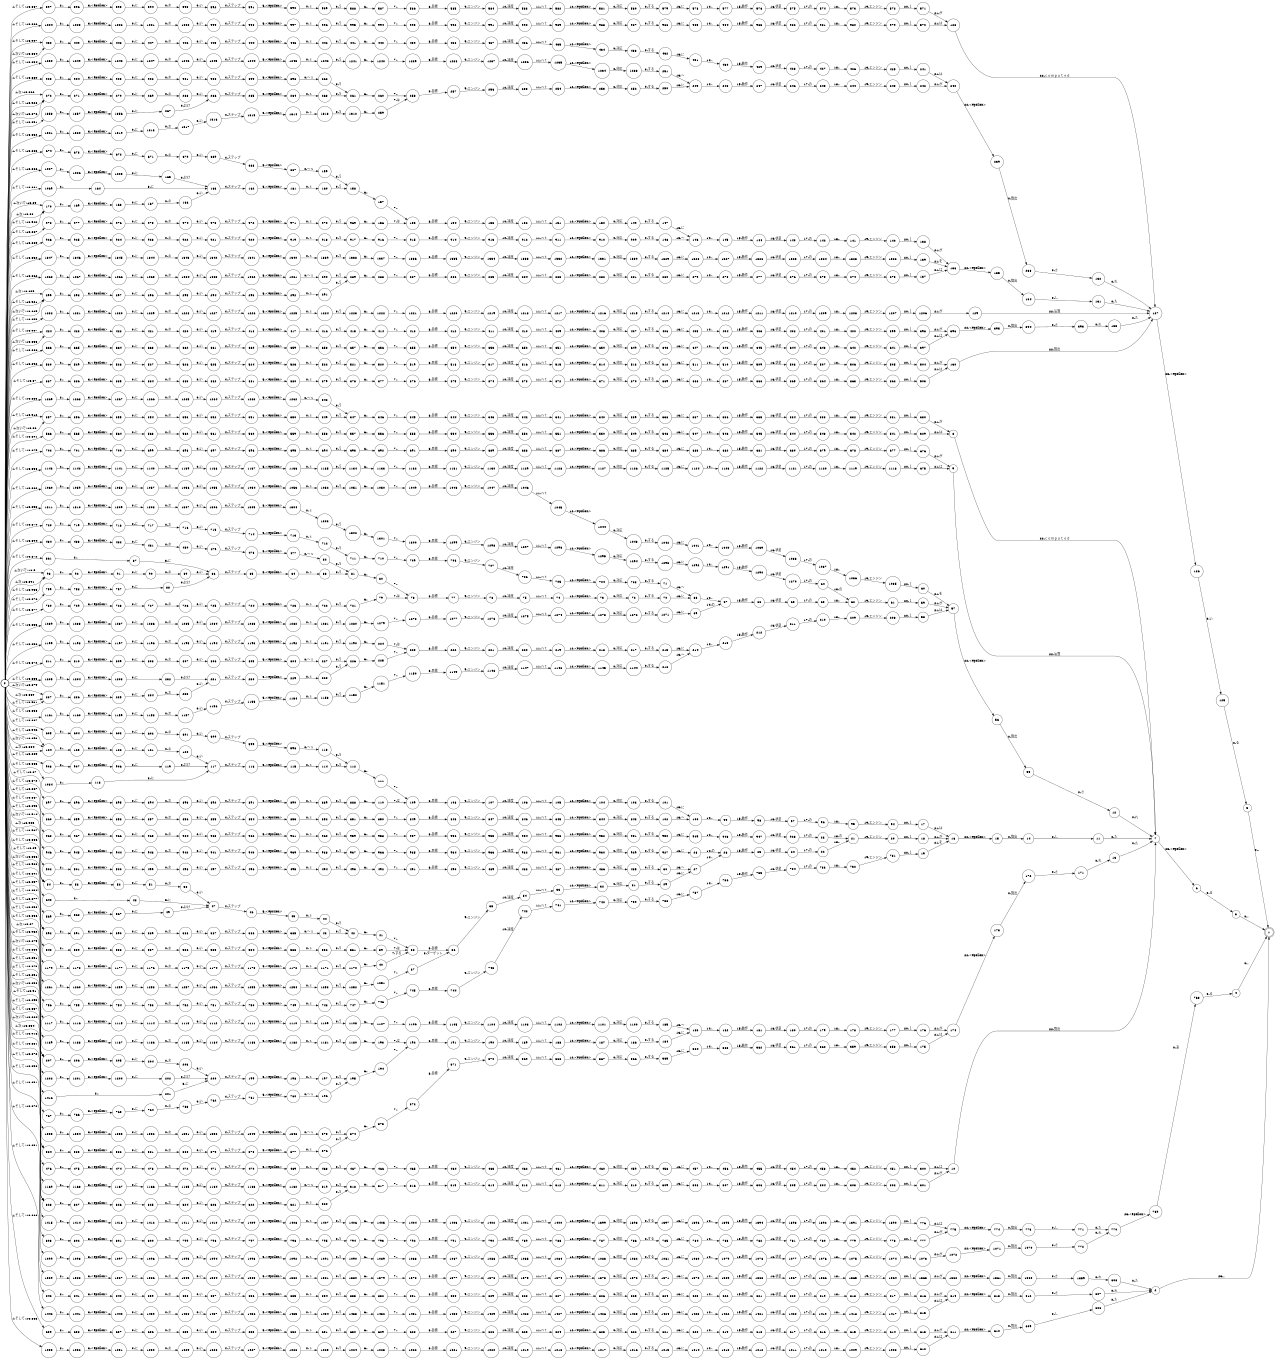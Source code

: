 digraph FST {
rankdir = LR;
size = "8.5,11";
label = "";
center = 1;
orientation = Portrait;
ranksep = "0.4";
nodesep = "0.25";
0 [label = "0", shape = circle, style = bold, fontsize = 14]
	0 -> 54 [label = "1:そして/-13.967", fontsize = 14];
	0 -> 93 [label = "1:そして/-13.953", fontsize = 14];
	0 -> 124 [label = "1:そして/-13.946", fontsize = 14];
	0 -> 170 [label = "1:そして/-13.942", fontsize = 14];
	0 -> 207 [label = "1:そして/-13.932", fontsize = 14];
	0 -> 237 [label = "1:そして/-13.931", fontsize = 14];
	0 -> 272 [label = "1:そして/-13.928", fontsize = 14];
	0 -> 299 [label = "1:そして/-13.921", fontsize = 14];
	0 -> 328 [label = "1:そして/-13.916", fontsize = 14];
	0 -> 54 [label = "1:次いで/-13.914", fontsize = 14];
	0 -> 357 [label = "1:そして/-13.912", fontsize = 14];
	0 -> 384 [label = "1:そして/-13.91", fontsize = 14];
	0 -> 392 [label = "1:そして/-13.908", fontsize = 14];
	0 -> 424 [label = "1:そして/-13.907", fontsize = 14];
	0 -> 450 [label = "1:そして/-13.907", fontsize = 14];
	0 -> 54 [label = "1:次/-13.905", fontsize = 14];
	0 -> 93 [label = "1:次いで/-13.9", fontsize = 14];
	0 -> 476 [label = "1:そして/-13.895", fontsize = 14];
	0 -> 484 [label = "1:そして/-13.894", fontsize = 14];
	0 -> 502 [label = "1:そして/-13.893", fontsize = 14];
	0 -> 124 [label = "1:次いで/-13.893", fontsize = 14];
	0 -> 530 [label = "1:そして/-13.892", fontsize = 14];
	0 -> 540 [label = "1:そして/-13.891", fontsize = 14];
	0 -> 566 [label = "1:そして/-13.891", fontsize = 14];
	0 -> 93 [label = "1:次/-13.891", fontsize = 14];
	0 -> 569 [label = "1:そして/-13.89", fontsize = 14];
	0 -> 170 [label = "1:次いで/-13.89", fontsize = 14];
	0 -> 597 [label = "1:そして/-13.887", fontsize = 14];
	0 -> 605 [label = "1:そして/-13.887", fontsize = 14];
	0 -> 639 [label = "1:そして/-13.886", fontsize = 14];
	0 -> 640 [label = "1:そして/-13.886", fontsize = 14];
	0 -> 666 [label = "1:そして/-13.886", fontsize = 14];
	0 -> 124 [label = "1:次/-13.884", fontsize = 14];
	0 -> 674 [label = "1:そして/-13.883", fontsize = 14];
	0 -> 170 [label = "1:次/-13.88", fontsize = 14];
	0 -> 207 [label = "1:次いで/-13.879", fontsize = 14];
	0 -> 702 [label = "1:そして/-13.879", fontsize = 14];
	0 -> 720 [label = "1:そして/-13.879", fontsize = 14];
	0 -> 237 [label = "1:次いで/-13.879", fontsize = 14];
	0 -> 730 [label = "1:そして/-13.877", fontsize = 14];
	0 -> 756 [label = "1:そして/-13.877", fontsize = 14];
	0 -> 759 [label = "1:そして/-13.876", fontsize = 14];
	0 -> 272 [label = "1:次いで/-13.876", fontsize = 14];
	0 -> 767 [label = "1:そして/-13.873", fontsize = 14];
	0 -> 803 [label = "1:そして/-13.872", fontsize = 14];
	0 -> 811 [label = "1:そして/-13.872", fontsize = 14];
	0 -> 842 [label = "1:そして/-13.872", fontsize = 14];
	0 -> 860 [label = "1:そして/-13.872", fontsize = 14];
	0 -> 861 [label = "1:そして/-13.872", fontsize = 14];
	0 -> 887 [label = "1:そして/-13.87", fontsize = 14];
	0 -> 897 [label = "1:そして/-13.87", fontsize = 14];
	0 -> 207 [label = "1:次/-13.87", fontsize = 14];
	0 -> 237 [label = "1:次/-13.869", fontsize = 14];
	0 -> 905 [label = "1:そして/-13.869", fontsize = 14];
	0 -> 908 [label = "1:そして/-13.869", fontsize = 14];
	0 -> 926 [label = "1:そして/-13.869", fontsize = 14];
	0 -> 299 [label = "1:次いで/-13.869", fontsize = 14];
	0 -> 946 [label = "1:そして/-13.867", fontsize = 14];
	0 -> 968 [label = "1:そして/-13.867", fontsize = 14];
	0 -> 978 [label = "1:そして/-13.867", fontsize = 14];
	0 -> 1004 [label = "1:そして/-13.866", fontsize = 14];
	0 -> 272 [label = "1:次/-13.866", fontsize = 14];
	0 -> 1007 [label = "1:そして/-13.866", fontsize = 14];
	0 -> 1033 [label = "1:そして/-13.865", fontsize = 14];
	0 -> 1034 [label = "1:そして/-13.865", fontsize = 14];
	0 -> 328 [label = "1:次いで/-13.864", fontsize = 14];
	0 -> 1060 [label = "1:そして/-13.862", fontsize = 14];
	0 -> 1068 [label = "1:そして/-13.862", fontsize = 14];
	0 -> 1069 [label = "1:そして/-13.861", fontsize = 14];
	0 -> 357 [label = "1:次いで/-13.86", fontsize = 14];
	0 -> 299 [label = "1:次/-13.859", fontsize = 14];
	0 -> 1099 [label = "1:そして/-13.858", fontsize = 14];
	0 -> 1117 [label = "1:そして/-13.858", fontsize = 14];
	0 -> 384 [label = "1:次いで/-13.858", fontsize = 14];
	0 -> 1143 [label = "1:そして/-13.858", fontsize = 14];
	0 -> 1161 [label = "1:そして/-13.858", fontsize = 14];
	0 -> 1169 [label = "1:そして/-13.857", fontsize = 14];
	0 -> 1179 [label = "1:そして/-13.857", fontsize = 14];
	0 -> 1189 [label = "1:そして/-13.856", fontsize = 14];
	0 -> 1199 [label = "1:そして/-13.856", fontsize = 14];
	0 -> 392 [label = "1:次いで/-13.856", fontsize = 14];
	0 -> 1202 [label = "1:そして/-13.855", fontsize = 14];
	0 -> 424 [label = "1:次いで/-13.855", fontsize = 14];
	0 -> 1205 [label = "1:そして/-13.855", fontsize = 14];
	0 -> 1232 [label = "1:そして/-13.855", fontsize = 14];
	0 -> 328 [label = "1:次/-13.854", fontsize = 14];
	0 -> 1250 [label = "1:そして/-13.854", fontsize = 14];
	0 -> 450 [label = "1:次いで/-13.854", fontsize = 14];
	0 -> 1261 [label = "1:そして/-13.854", fontsize = 14];
	0 -> 1269 [label = "1:そして/-13.853", fontsize = 14];
	0 -> 1289 [label = "1:そして/-13.853", fontsize = 14];
	0 -> 1311 [label = "1:そして/-13.853", fontsize = 14];
	0 -> 1321 [label = "1:そして/-13.852", fontsize = 14];
	0 -> 1347 [label = "1:そして/-13.852", fontsize = 14];
	0 -> 1355 [label = "1:そして/-13.851", fontsize = 14];
	0 -> 1358 [label = "1:そして/-13.851", fontsize = 14];
	0 -> 1389 [label = "1:そして/-13.851", fontsize = 14];
	0 -> 1415 [label = "1:そして/-13.851", fontsize = 14];
	0 -> 1416 [label = "1:そして/-13.851", fontsize = 14];
	0 -> 1442 [label = "1:そして/-13.851", fontsize = 14];
1 [label = "1", shape = doublecircle, style = solid, fontsize = 14]
2 [label = "2", shape = circle, style = solid, fontsize = 14]
	2 -> 1 [label = "23:。", fontsize = 14];
3 [label = "3", shape = circle, style = solid, fontsize = 14]
	3 -> 1 [label = "0:。", fontsize = 14];
4 [label = "4", shape = circle, style = solid, fontsize = 14]
	4 -> 1 [label = "0:。", fontsize = 14];
5 [label = "5", shape = circle, style = solid, fontsize = 14]
	5 -> 1 [label = "0:。", fontsize = 14];
6 [label = "6", shape = circle, style = solid, fontsize = 14]
	6 -> 3 [label = "0:る", fontsize = 14];
7 [label = "7", shape = circle, style = solid, fontsize = 14]
	7 -> 6 [label = "23:<epsilon>", fontsize = 14];
8 [label = "8", shape = circle, style = solid, fontsize = 14]
	8 -> 7 [label = "22:ｃｏｍｐｕｔｅｄ", fontsize = 14];
9 [label = "9", shape = circle, style = solid, fontsize = 14]
	9 -> 7 [label = "22:演算", fontsize = 14];
10 [label = "10", shape = circle, style = solid, fontsize = 14]
	10 -> 7 [label = "22:算出", fontsize = 14];
11 [label = "11", shape = circle, style = solid, fontsize = 14]
	11 -> 7 [label = "0:た", fontsize = 14];
12 [label = "12", shape = circle, style = solid, fontsize = 14]
	12 -> 7 [label = "0:れ", fontsize = 14];
13 [label = "13", shape = circle, style = solid, fontsize = 14]
	13 -> 7 [label = "0:た", fontsize = 14];
14 [label = "14", shape = circle, style = solid, fontsize = 14]
	14 -> 11 [label = "0:し", fontsize = 14];
15 [label = "15", shape = circle, style = solid, fontsize = 14]
	15 -> 14 [label = "0:算出", fontsize = 14];
16 [label = "16", shape = circle, style = solid, fontsize = 14]
	16 -> 15 [label = "22:<epsilon>", fontsize = 14];
17 [label = "17", shape = circle, style = solid, fontsize = 14]
	17 -> 16 [label = "21:は", fontsize = 14];
18 [label = "18", shape = circle, style = solid, fontsize = 14]
	18 -> 16 [label = "21:が", fontsize = 14];
19 [label = "19", shape = circle, style = solid, fontsize = 14]
	19 -> 16 [label = "21:を", fontsize = 14];
20 [label = "20", shape = circle, style = solid, fontsize = 14]
	20 -> 18 [label = "20:１", fontsize = 14];
21 [label = "21", shape = circle, style = solid, fontsize = 14]
	21 -> 20 [label = "19:エンジン", fontsize = 14];
22 [label = "22", shape = circle, style = solid, fontsize = 14]
	22 -> 21 [label = "18:、", fontsize = 14];
23 [label = "23", shape = circle, style = solid, fontsize = 14]
	23 -> 21 [label = "18:の", fontsize = 14];
24 [label = "24", shape = circle, style = solid, fontsize = 14]
	24 -> 22 [label = "17:の", fontsize = 14];
25 [label = "25", shape = circle, style = solid, fontsize = 14]
	25 -> 24 [label = "16:状態", fontsize = 14];
26 [label = "26", shape = circle, style = solid, fontsize = 14]
	26 -> 25 [label = "15:動作", fontsize = 14];
27 [label = "27", shape = circle, style = solid, fontsize = 14]
	27 -> 26 [label = "14:、", fontsize = 14];
28 [label = "28", shape = circle, style = solid, fontsize = 14]
	28 -> 26 [label = "14:の", fontsize = 14];
29 [label = "29", shape = circle, style = solid, fontsize = 14]
	29 -> 27 [label = "13:に", fontsize = 14];
30 [label = "30", shape = circle, style = solid, fontsize = 14]
	30 -> 27 [label = "13:〜", fontsize = 14];
31 [label = "31", shape = circle, style = solid, fontsize = 14]
	31 -> 29 [label = "0:する", fontsize = 14];
32 [label = "32", shape = circle, style = solid, fontsize = 14]
	32 -> 31 [label = "0:対応", fontsize = 14];
33 [label = "33", shape = circle, style = solid, fontsize = 14]
	33 -> 32 [label = "12:<epsilon>", fontsize = 14];
34 [label = "34", shape = circle, style = solid, fontsize = 14]
	34 -> 33 [label = "11:ｎｔ", fontsize = 14];
35 [label = "35", shape = circle, style = solid, fontsize = 14]
	35 -> 34 [label = "10:速度", fontsize = 14];
36 [label = "36", shape = circle, style = solid, fontsize = 14]
	36 -> 35 [label = "9:エンジン", fontsize = 14];
37 [label = "37", shape = circle, style = solid, fontsize = 14]
	37 -> 36 [label = "8:ターゲット", fontsize = 14];
38 [label = "38", shape = circle, style = solid, fontsize = 14]
	38 -> 36 [label = "8:目標", fontsize = 14];
39 [label = "39", shape = circle, style = solid, fontsize = 14]
	39 -> 38 [label = "7:は", fontsize = 14];
40 [label = "40", shape = circle, style = solid, fontsize = 14]
	40 -> 38 [label = "7:する", fontsize = 14];
41 [label = "41", shape = circle, style = solid, fontsize = 14]
	41 -> 38 [label = "7:、", fontsize = 14];
42 [label = "42", shape = circle, style = solid, fontsize = 14]
	42 -> 41 [label = "6:、", fontsize = 14];
43 [label = "43", shape = circle, style = solid, fontsize = 14]
	43 -> 42 [label = "0:５", fontsize = 14];
44 [label = "44", shape = circle, style = solid, fontsize = 14]
	44 -> 42 [label = "0:５", fontsize = 14];
45 [label = "45", shape = circle, style = solid, fontsize = 14]
	45 -> 44 [label = "0:ｓ", fontsize = 14];
46 [label = "46", shape = circle, style = solid, fontsize = 14]
	46 -> 45 [label = "5:<epsilon>", fontsize = 14];
47 [label = "47", shape = circle, style = solid, fontsize = 14]
	47 -> 46 [label = "4:ステップ", fontsize = 14];
48 [label = "48", shape = circle, style = solid, fontsize = 14]
	48 -> 47 [label = "3:に", fontsize = 14];
49 [label = "49", shape = circle, style = solid, fontsize = 14]
	49 -> 47 [label = "0:おけ", fontsize = 14];
50 [label = "50", shape = circle, style = solid, fontsize = 14]
	50 -> 47 [label = "0:い", fontsize = 14];
51 [label = "51", shape = circle, style = solid, fontsize = 14]
	51 -> 50 [label = "0:お", fontsize = 14];
52 [label = "52", shape = circle, style = solid, fontsize = 14]
	52 -> 51 [label = "0:に", fontsize = 14];
53 [label = "53", shape = circle, style = solid, fontsize = 14]
	53 -> 52 [label = "3:<epsilon>", fontsize = 14];
54 [label = "54", shape = circle, style = solid, fontsize = 14]
	54 -> 53 [label = "2:、", fontsize = 14];
55 [label = "55", shape = circle, style = solid, fontsize = 14]
	55 -> 12 [label = "0:さ", fontsize = 14];
56 [label = "56", shape = circle, style = solid, fontsize = 14]
	56 -> 55 [label = "0:算出", fontsize = 14];
57 [label = "57", shape = circle, style = solid, fontsize = 14]
	57 -> 56 [label = "22:<epsilon>", fontsize = 14];
58 [label = "58", shape = circle, style = solid, fontsize = 14]
	58 -> 57 [label = "21:は", fontsize = 14];
59 [label = "59", shape = circle, style = solid, fontsize = 14]
	59 -> 57 [label = "21:が", fontsize = 14];
60 [label = "60", shape = circle, style = solid, fontsize = 14]
	60 -> 57 [label = "21:を", fontsize = 14];
61 [label = "61", shape = circle, style = solid, fontsize = 14]
	61 -> 59 [label = "20:１", fontsize = 14];
62 [label = "62", shape = circle, style = solid, fontsize = 14]
	62 -> 61 [label = "19:エンジン", fontsize = 14];
63 [label = "63", shape = circle, style = solid, fontsize = 14]
	63 -> 62 [label = "18:、", fontsize = 14];
64 [label = "64", shape = circle, style = solid, fontsize = 14]
	64 -> 62 [label = "18:の", fontsize = 14];
65 [label = "65", shape = circle, style = solid, fontsize = 14]
	65 -> 63 [label = "17:の", fontsize = 14];
66 [label = "66", shape = circle, style = solid, fontsize = 14]
	66 -> 65 [label = "16:状態", fontsize = 14];
67 [label = "67", shape = circle, style = solid, fontsize = 14]
	67 -> 66 [label = "15:動作", fontsize = 14];
68 [label = "68", shape = circle, style = solid, fontsize = 14]
	68 -> 67 [label = "14:、", fontsize = 14];
69 [label = "69", shape = circle, style = solid, fontsize = 14]
	69 -> 67 [label = "14:の", fontsize = 14];
70 [label = "70", shape = circle, style = solid, fontsize = 14]
	70 -> 68 [label = "13:に", fontsize = 14];
71 [label = "71", shape = circle, style = solid, fontsize = 14]
	71 -> 68 [label = "13:〜", fontsize = 14];
72 [label = "72", shape = circle, style = solid, fontsize = 14]
	72 -> 70 [label = "0:する", fontsize = 14];
73 [label = "73", shape = circle, style = solid, fontsize = 14]
	73 -> 72 [label = "0:対応", fontsize = 14];
74 [label = "74", shape = circle, style = solid, fontsize = 14]
	74 -> 73 [label = "12:<epsilon>", fontsize = 14];
75 [label = "75", shape = circle, style = solid, fontsize = 14]
	75 -> 74 [label = "11:ｎｔ", fontsize = 14];
76 [label = "76", shape = circle, style = solid, fontsize = 14]
	76 -> 75 [label = "10:速度", fontsize = 14];
77 [label = "77", shape = circle, style = solid, fontsize = 14]
	77 -> 76 [label = "9:エンジン", fontsize = 14];
78 [label = "78", shape = circle, style = solid, fontsize = 14]
	78 -> 77 [label = "8:目標", fontsize = 14];
79 [label = "79", shape = circle, style = solid, fontsize = 14]
	79 -> 78 [label = "7:は", fontsize = 14];
80 [label = "80", shape = circle, style = solid, fontsize = 14]
	80 -> 78 [label = "7:、", fontsize = 14];
81 [label = "81", shape = circle, style = solid, fontsize = 14]
	81 -> 80 [label = "6:、", fontsize = 14];
82 [label = "82", shape = circle, style = solid, fontsize = 14]
	82 -> 81 [label = "0:５", fontsize = 14];
83 [label = "83", shape = circle, style = solid, fontsize = 14]
	83 -> 81 [label = "0:５", fontsize = 14];
84 [label = "84", shape = circle, style = solid, fontsize = 14]
	84 -> 83 [label = "0:ｓ", fontsize = 14];
85 [label = "85", shape = circle, style = solid, fontsize = 14]
	85 -> 84 [label = "5:<epsilon>", fontsize = 14];
86 [label = "86", shape = circle, style = solid, fontsize = 14]
	86 -> 85 [label = "4:ステップ", fontsize = 14];
87 [label = "87", shape = circle, style = solid, fontsize = 14]
	87 -> 86 [label = "3:に", fontsize = 14];
88 [label = "88", shape = circle, style = solid, fontsize = 14]
	88 -> 86 [label = "0:おけ", fontsize = 14];
89 [label = "89", shape = circle, style = solid, fontsize = 14]
	89 -> 86 [label = "0:い", fontsize = 14];
90 [label = "90", shape = circle, style = solid, fontsize = 14]
	90 -> 89 [label = "0:お", fontsize = 14];
91 [label = "91", shape = circle, style = solid, fontsize = 14]
	91 -> 90 [label = "0:に", fontsize = 14];
92 [label = "92", shape = circle, style = solid, fontsize = 14]
	92 -> 91 [label = "3:<epsilon>", fontsize = 14];
93 [label = "93", shape = circle, style = solid, fontsize = 14]
	93 -> 92 [label = "2:、", fontsize = 14];
94 [label = "94", shape = circle, style = solid, fontsize = 14]
	94 -> 17 [label = "20:１", fontsize = 14];
95 [label = "95", shape = circle, style = solid, fontsize = 14]
	95 -> 94 [label = "19:エンジン", fontsize = 14];
96 [label = "96", shape = circle, style = solid, fontsize = 14]
	96 -> 95 [label = "18:、", fontsize = 14];
97 [label = "97", shape = circle, style = solid, fontsize = 14]
	97 -> 96 [label = "17:の", fontsize = 14];
98 [label = "98", shape = circle, style = solid, fontsize = 14]
	98 -> 97 [label = "16:状態", fontsize = 14];
99 [label = "99", shape = circle, style = solid, fontsize = 14]
	99 -> 98 [label = "15:動作", fontsize = 14];
100 [label = "100", shape = circle, style = solid, fontsize = 14]
	100 -> 99 [label = "14:、", fontsize = 14];
101 [label = "101", shape = circle, style = solid, fontsize = 14]
	101 -> 100 [label = "13:に", fontsize = 14];
102 [label = "102", shape = circle, style = solid, fontsize = 14]
	102 -> 100 [label = "13:〜", fontsize = 14];
103 [label = "103", shape = circle, style = solid, fontsize = 14]
	103 -> 101 [label = "0:する", fontsize = 14];
104 [label = "104", shape = circle, style = solid, fontsize = 14]
	104 -> 103 [label = "0:対応", fontsize = 14];
105 [label = "105", shape = circle, style = solid, fontsize = 14]
	105 -> 104 [label = "12:<epsilon>", fontsize = 14];
106 [label = "106", shape = circle, style = solid, fontsize = 14]
	106 -> 105 [label = "11:ｎｔ", fontsize = 14];
107 [label = "107", shape = circle, style = solid, fontsize = 14]
	107 -> 106 [label = "10:速度", fontsize = 14];
108 [label = "108", shape = circle, style = solid, fontsize = 14]
	108 -> 107 [label = "9:エンジン", fontsize = 14];
109 [label = "109", shape = circle, style = solid, fontsize = 14]
	109 -> 108 [label = "8:目標", fontsize = 14];
110 [label = "110", shape = circle, style = solid, fontsize = 14]
	110 -> 109 [label = "7:は", fontsize = 14];
111 [label = "111", shape = circle, style = solid, fontsize = 14]
	111 -> 109 [label = "7:、", fontsize = 14];
112 [label = "112", shape = circle, style = solid, fontsize = 14]
	112 -> 111 [label = "6:、", fontsize = 14];
113 [label = "113", shape = circle, style = solid, fontsize = 14]
	113 -> 112 [label = "0:５", fontsize = 14];
114 [label = "114", shape = circle, style = solid, fontsize = 14]
	114 -> 112 [label = "0:５", fontsize = 14];
115 [label = "115", shape = circle, style = solid, fontsize = 14]
	115 -> 114 [label = "0:ｓ", fontsize = 14];
116 [label = "116", shape = circle, style = solid, fontsize = 14]
	116 -> 115 [label = "5:<epsilon>", fontsize = 14];
117 [label = "117", shape = circle, style = solid, fontsize = 14]
	117 -> 116 [label = "4:ステップ", fontsize = 14];
118 [label = "118", shape = circle, style = solid, fontsize = 14]
	118 -> 117 [label = "3:に", fontsize = 14];
119 [label = "119", shape = circle, style = solid, fontsize = 14]
	119 -> 117 [label = "0:おけ", fontsize = 14];
120 [label = "120", shape = circle, style = solid, fontsize = 14]
	120 -> 117 [label = "0:い", fontsize = 14];
121 [label = "121", shape = circle, style = solid, fontsize = 14]
	121 -> 120 [label = "0:お", fontsize = 14];
122 [label = "122", shape = circle, style = solid, fontsize = 14]
	122 -> 121 [label = "0:に", fontsize = 14];
123 [label = "123", shape = circle, style = solid, fontsize = 14]
	123 -> 122 [label = "3:<epsilon>", fontsize = 14];
124 [label = "124", shape = circle, style = solid, fontsize = 14]
	124 -> 123 [label = "2:、", fontsize = 14];
125 [label = "125", shape = circle, style = solid, fontsize = 14]
	125 -> 5 [label = "0:る", fontsize = 14];
126 [label = "126", shape = circle, style = solid, fontsize = 14]
	126 -> 125 [label = "0:い", fontsize = 14];
127 [label = "127", shape = circle, style = solid, fontsize = 14]
	127 -> 126 [label = "23:<epsilon>", fontsize = 14];
128 [label = "128", shape = circle, style = solid, fontsize = 14]
	128 -> 127 [label = "22:ｃｏｍｐｕｔｅｄ", fontsize = 14];
129 [label = "129", shape = circle, style = solid, fontsize = 14]
	129 -> 127 [label = "22:演算", fontsize = 14];
130 [label = "130", shape = circle, style = solid, fontsize = 14]
	130 -> 127 [label = "22:算出", fontsize = 14];
131 [label = "131", shape = circle, style = solid, fontsize = 14]
	131 -> 127 [label = "0:た", fontsize = 14];
132 [label = "132", shape = circle, style = solid, fontsize = 14]
	132 -> 127 [label = "0:れ", fontsize = 14];
133 [label = "133", shape = circle, style = solid, fontsize = 14]
	133 -> 127 [label = "0:た", fontsize = 14];
134 [label = "134", shape = circle, style = solid, fontsize = 14]
	134 -> 131 [label = "0:し", fontsize = 14];
135 [label = "135", shape = circle, style = solid, fontsize = 14]
	135 -> 134 [label = "0:算出", fontsize = 14];
136 [label = "136", shape = circle, style = solid, fontsize = 14]
	136 -> 135 [label = "22:<epsilon>", fontsize = 14];
137 [label = "137", shape = circle, style = solid, fontsize = 14]
	137 -> 136 [label = "21:は", fontsize = 14];
138 [label = "138", shape = circle, style = solid, fontsize = 14]
	138 -> 136 [label = "21:が", fontsize = 14];
139 [label = "139", shape = circle, style = solid, fontsize = 14]
	139 -> 136 [label = "21:を", fontsize = 14];
140 [label = "140", shape = circle, style = solid, fontsize = 14]
	140 -> 138 [label = "20:１", fontsize = 14];
141 [label = "141", shape = circle, style = solid, fontsize = 14]
	141 -> 140 [label = "19:エンジン", fontsize = 14];
142 [label = "142", shape = circle, style = solid, fontsize = 14]
	142 -> 141 [label = "18:、", fontsize = 14];
143 [label = "143", shape = circle, style = solid, fontsize = 14]
	143 -> 142 [label = "17:の", fontsize = 14];
144 [label = "144", shape = circle, style = solid, fontsize = 14]
	144 -> 143 [label = "16:状態", fontsize = 14];
145 [label = "145", shape = circle, style = solid, fontsize = 14]
	145 -> 144 [label = "15:動作", fontsize = 14];
146 [label = "146", shape = circle, style = solid, fontsize = 14]
	146 -> 145 [label = "14:、", fontsize = 14];
147 [label = "147", shape = circle, style = solid, fontsize = 14]
	147 -> 146 [label = "13:に", fontsize = 14];
148 [label = "148", shape = circle, style = solid, fontsize = 14]
	148 -> 146 [label = "13:〜", fontsize = 14];
149 [label = "149", shape = circle, style = solid, fontsize = 14]
	149 -> 147 [label = "0:する", fontsize = 14];
150 [label = "150", shape = circle, style = solid, fontsize = 14]
	150 -> 149 [label = "0:対応", fontsize = 14];
151 [label = "151", shape = circle, style = solid, fontsize = 14]
	151 -> 150 [label = "12:<epsilon>", fontsize = 14];
152 [label = "152", shape = circle, style = solid, fontsize = 14]
	152 -> 151 [label = "11:ｎｔ", fontsize = 14];
153 [label = "153", shape = circle, style = solid, fontsize = 14]
	153 -> 152 [label = "10:速度", fontsize = 14];
154 [label = "154", shape = circle, style = solid, fontsize = 14]
	154 -> 153 [label = "9:エンジン", fontsize = 14];
155 [label = "155", shape = circle, style = solid, fontsize = 14]
	155 -> 154 [label = "8:目標", fontsize = 14];
156 [label = "156", shape = circle, style = solid, fontsize = 14]
	156 -> 155 [label = "7:は", fontsize = 14];
157 [label = "157", shape = circle, style = solid, fontsize = 14]
	157 -> 155 [label = "7:、", fontsize = 14];
158 [label = "158", shape = circle, style = solid, fontsize = 14]
	158 -> 157 [label = "6:、", fontsize = 14];
159 [label = "159", shape = circle, style = solid, fontsize = 14]
	159 -> 158 [label = "0:５", fontsize = 14];
160 [label = "160", shape = circle, style = solid, fontsize = 14]
	160 -> 158 [label = "0:５", fontsize = 14];
161 [label = "161", shape = circle, style = solid, fontsize = 14]
	161 -> 160 [label = "0:ｓ", fontsize = 14];
162 [label = "162", shape = circle, style = solid, fontsize = 14]
	162 -> 161 [label = "5:<epsilon>", fontsize = 14];
163 [label = "163", shape = circle, style = solid, fontsize = 14]
	163 -> 162 [label = "4:ステップ", fontsize = 14];
164 [label = "164", shape = circle, style = solid, fontsize = 14]
	164 -> 163 [label = "3:に", fontsize = 14];
165 [label = "165", shape = circle, style = solid, fontsize = 14]
	165 -> 163 [label = "0:おけ", fontsize = 14];
166 [label = "166", shape = circle, style = solid, fontsize = 14]
	166 -> 163 [label = "0:い", fontsize = 14];
167 [label = "167", shape = circle, style = solid, fontsize = 14]
	167 -> 166 [label = "0:お", fontsize = 14];
168 [label = "168", shape = circle, style = solid, fontsize = 14]
	168 -> 167 [label = "0:に", fontsize = 14];
169 [label = "169", shape = circle, style = solid, fontsize = 14]
	169 -> 168 [label = "3:<epsilon>", fontsize = 14];
170 [label = "170", shape = circle, style = solid, fontsize = 14]
	170 -> 169 [label = "2:、", fontsize = 14];
171 [label = "171", shape = circle, style = solid, fontsize = 14]
	171 -> 13 [label = "0:れ", fontsize = 14];
172 [label = "172", shape = circle, style = solid, fontsize = 14]
	172 -> 171 [label = "0:さ", fontsize = 14];
173 [label = "173", shape = circle, style = solid, fontsize = 14]
	173 -> 172 [label = "0:算出", fontsize = 14];
174 [label = "174", shape = circle, style = solid, fontsize = 14]
	174 -> 173 [label = "22:<epsilon>", fontsize = 14];
175 [label = "175", shape = circle, style = solid, fontsize = 14]
	175 -> 174 [label = "21:は", fontsize = 14];
176 [label = "176", shape = circle, style = solid, fontsize = 14]
	176 -> 174 [label = "21:が", fontsize = 14];
177 [label = "177", shape = circle, style = solid, fontsize = 14]
	177 -> 176 [label = "20:１", fontsize = 14];
178 [label = "178", shape = circle, style = solid, fontsize = 14]
	178 -> 177 [label = "19:エンジン", fontsize = 14];
179 [label = "179", shape = circle, style = solid, fontsize = 14]
	179 -> 178 [label = "18:、", fontsize = 14];
180 [label = "180", shape = circle, style = solid, fontsize = 14]
	180 -> 179 [label = "17:の", fontsize = 14];
181 [label = "181", shape = circle, style = solid, fontsize = 14]
	181 -> 180 [label = "16:状態", fontsize = 14];
182 [label = "182", shape = circle, style = solid, fontsize = 14]
	182 -> 181 [label = "15:動作", fontsize = 14];
183 [label = "183", shape = circle, style = solid, fontsize = 14]
	183 -> 182 [label = "14:、", fontsize = 14];
184 [label = "184", shape = circle, style = solid, fontsize = 14]
	184 -> 183 [label = "13:に", fontsize = 14];
185 [label = "185", shape = circle, style = solid, fontsize = 14]
	185 -> 183 [label = "13:〜", fontsize = 14];
186 [label = "186", shape = circle, style = solid, fontsize = 14]
	186 -> 184 [label = "0:する", fontsize = 14];
187 [label = "187", shape = circle, style = solid, fontsize = 14]
	187 -> 186 [label = "0:対応", fontsize = 14];
188 [label = "188", shape = circle, style = solid, fontsize = 14]
	188 -> 187 [label = "12:<epsilon>", fontsize = 14];
189 [label = "189", shape = circle, style = solid, fontsize = 14]
	189 -> 188 [label = "11:ｎｔ", fontsize = 14];
190 [label = "190", shape = circle, style = solid, fontsize = 14]
	190 -> 189 [label = "10:速度", fontsize = 14];
191 [label = "191", shape = circle, style = solid, fontsize = 14]
	191 -> 190 [label = "9:エンジン", fontsize = 14];
192 [label = "192", shape = circle, style = solid, fontsize = 14]
	192 -> 191 [label = "8:目標", fontsize = 14];
193 [label = "193", shape = circle, style = solid, fontsize = 14]
	193 -> 192 [label = "7:は", fontsize = 14];
194 [label = "194", shape = circle, style = solid, fontsize = 14]
	194 -> 192 [label = "7:、", fontsize = 14];
195 [label = "195", shape = circle, style = solid, fontsize = 14]
	195 -> 194 [label = "6:、", fontsize = 14];
196 [label = "196", shape = circle, style = solid, fontsize = 14]
	196 -> 195 [label = "0:５", fontsize = 14];
197 [label = "197", shape = circle, style = solid, fontsize = 14]
	197 -> 195 [label = "0:５", fontsize = 14];
198 [label = "198", shape = circle, style = solid, fontsize = 14]
	198 -> 197 [label = "0:ｓ", fontsize = 14];
199 [label = "199", shape = circle, style = solid, fontsize = 14]
	199 -> 198 [label = "5:<epsilon>", fontsize = 14];
200 [label = "200", shape = circle, style = solid, fontsize = 14]
	200 -> 199 [label = "4:ステップ", fontsize = 14];
201 [label = "201", shape = circle, style = solid, fontsize = 14]
	201 -> 200 [label = "3:に", fontsize = 14];
202 [label = "202", shape = circle, style = solid, fontsize = 14]
	202 -> 200 [label = "0:おけ", fontsize = 14];
203 [label = "203", shape = circle, style = solid, fontsize = 14]
	203 -> 200 [label = "0:い", fontsize = 14];
204 [label = "204", shape = circle, style = solid, fontsize = 14]
	204 -> 203 [label = "0:お", fontsize = 14];
205 [label = "205", shape = circle, style = solid, fontsize = 14]
	205 -> 204 [label = "0:に", fontsize = 14];
206 [label = "206", shape = circle, style = solid, fontsize = 14]
	206 -> 205 [label = "3:<epsilon>", fontsize = 14];
207 [label = "207", shape = circle, style = solid, fontsize = 14]
	207 -> 206 [label = "2:、", fontsize = 14];
208 [label = "208", shape = circle, style = solid, fontsize = 14]
	208 -> 58 [label = "20:１", fontsize = 14];
209 [label = "209", shape = circle, style = solid, fontsize = 14]
	209 -> 208 [label = "19:エンジン", fontsize = 14];
210 [label = "210", shape = circle, style = solid, fontsize = 14]
	210 -> 209 [label = "18:、", fontsize = 14];
211 [label = "211", shape = circle, style = solid, fontsize = 14]
	211 -> 210 [label = "17:の", fontsize = 14];
212 [label = "212", shape = circle, style = solid, fontsize = 14]
	212 -> 211 [label = "16:状態", fontsize = 14];
213 [label = "213", shape = circle, style = solid, fontsize = 14]
	213 -> 212 [label = "15:動作", fontsize = 14];
214 [label = "214", shape = circle, style = solid, fontsize = 14]
	214 -> 213 [label = "14:、", fontsize = 14];
215 [label = "215", shape = circle, style = solid, fontsize = 14]
	215 -> 214 [label = "13:に", fontsize = 14];
216 [label = "216", shape = circle, style = solid, fontsize = 14]
	216 -> 214 [label = "13:〜", fontsize = 14];
217 [label = "217", shape = circle, style = solid, fontsize = 14]
	217 -> 215 [label = "0:する", fontsize = 14];
218 [label = "218", shape = circle, style = solid, fontsize = 14]
	218 -> 217 [label = "0:対応", fontsize = 14];
219 [label = "219", shape = circle, style = solid, fontsize = 14]
	219 -> 218 [label = "12:<epsilon>", fontsize = 14];
220 [label = "220", shape = circle, style = solid, fontsize = 14]
	220 -> 219 [label = "11:ｎｔ", fontsize = 14];
221 [label = "221", shape = circle, style = solid, fontsize = 14]
	221 -> 220 [label = "10:速度", fontsize = 14];
222 [label = "222", shape = circle, style = solid, fontsize = 14]
	222 -> 221 [label = "9:エンジン", fontsize = 14];
223 [label = "223", shape = circle, style = solid, fontsize = 14]
	223 -> 222 [label = "8:目標", fontsize = 14];
224 [label = "224", shape = circle, style = solid, fontsize = 14]
	224 -> 223 [label = "7:は", fontsize = 14];
225 [label = "225", shape = circle, style = solid, fontsize = 14]
	225 -> 223 [label = "7:、", fontsize = 14];
226 [label = "226", shape = circle, style = solid, fontsize = 14]
	226 -> 225 [label = "6:、", fontsize = 14];
227 [label = "227", shape = circle, style = solid, fontsize = 14]
	227 -> 226 [label = "0:５", fontsize = 14];
228 [label = "228", shape = circle, style = solid, fontsize = 14]
	228 -> 226 [label = "0:５", fontsize = 14];
229 [label = "229", shape = circle, style = solid, fontsize = 14]
	229 -> 228 [label = "0:ｓ", fontsize = 14];
230 [label = "230", shape = circle, style = solid, fontsize = 14]
	230 -> 229 [label = "5:<epsilon>", fontsize = 14];
231 [label = "231", shape = circle, style = solid, fontsize = 14]
	231 -> 230 [label = "4:ステップ", fontsize = 14];
232 [label = "232", shape = circle, style = solid, fontsize = 14]
	232 -> 231 [label = "0:おけ", fontsize = 14];
233 [label = "233", shape = circle, style = solid, fontsize = 14]
	233 -> 231 [label = "0:い", fontsize = 14];
234 [label = "234", shape = circle, style = solid, fontsize = 14]
	234 -> 233 [label = "0:お", fontsize = 14];
235 [label = "235", shape = circle, style = solid, fontsize = 14]
	235 -> 234 [label = "0:に", fontsize = 14];
236 [label = "236", shape = circle, style = solid, fontsize = 14]
	236 -> 235 [label = "3:<epsilon>", fontsize = 14];
237 [label = "237", shape = circle, style = solid, fontsize = 14]
	237 -> 236 [label = "2:、", fontsize = 14];
238 [label = "238", shape = circle, style = solid, fontsize = 14]
	238 -> 132 [label = "0:さ", fontsize = 14];
239 [label = "239", shape = circle, style = solid, fontsize = 14]
	239 -> 238 [label = "0:算出", fontsize = 14];
240 [label = "240", shape = circle, style = solid, fontsize = 14]
	240 -> 239 [label = "22:<epsilon>", fontsize = 14];
241 [label = "241", shape = circle, style = solid, fontsize = 14]
	241 -> 240 [label = "21:は", fontsize = 14];
242 [label = "242", shape = circle, style = solid, fontsize = 14]
	242 -> 240 [label = "21:が", fontsize = 14];
243 [label = "243", shape = circle, style = solid, fontsize = 14]
	243 -> 242 [label = "20:１", fontsize = 14];
244 [label = "244", shape = circle, style = solid, fontsize = 14]
	244 -> 243 [label = "19:エンジン", fontsize = 14];
245 [label = "245", shape = circle, style = solid, fontsize = 14]
	245 -> 244 [label = "18:、", fontsize = 14];
246 [label = "246", shape = circle, style = solid, fontsize = 14]
	246 -> 245 [label = "17:の", fontsize = 14];
247 [label = "247", shape = circle, style = solid, fontsize = 14]
	247 -> 246 [label = "16:状態", fontsize = 14];
248 [label = "248", shape = circle, style = solid, fontsize = 14]
	248 -> 247 [label = "15:動作", fontsize = 14];
249 [label = "249", shape = circle, style = solid, fontsize = 14]
	249 -> 248 [label = "14:、", fontsize = 14];
250 [label = "250", shape = circle, style = solid, fontsize = 14]
	250 -> 249 [label = "13:に", fontsize = 14];
251 [label = "251", shape = circle, style = solid, fontsize = 14]
	251 -> 249 [label = "13:〜", fontsize = 14];
252 [label = "252", shape = circle, style = solid, fontsize = 14]
	252 -> 250 [label = "0:する", fontsize = 14];
253 [label = "253", shape = circle, style = solid, fontsize = 14]
	253 -> 252 [label = "0:対応", fontsize = 14];
254 [label = "254", shape = circle, style = solid, fontsize = 14]
	254 -> 253 [label = "12:<epsilon>", fontsize = 14];
255 [label = "255", shape = circle, style = solid, fontsize = 14]
	255 -> 254 [label = "11:ｎｔ", fontsize = 14];
256 [label = "256", shape = circle, style = solid, fontsize = 14]
	256 -> 255 [label = "10:速度", fontsize = 14];
257 [label = "257", shape = circle, style = solid, fontsize = 14]
	257 -> 256 [label = "9:エンジン", fontsize = 14];
258 [label = "258", shape = circle, style = solid, fontsize = 14]
	258 -> 257 [label = "8:目標", fontsize = 14];
259 [label = "259", shape = circle, style = solid, fontsize = 14]
	259 -> 258 [label = "7:は", fontsize = 14];
260 [label = "260", shape = circle, style = solid, fontsize = 14]
	260 -> 258 [label = "7:、", fontsize = 14];
261 [label = "261", shape = circle, style = solid, fontsize = 14]
	261 -> 260 [label = "6:、", fontsize = 14];
262 [label = "262", shape = circle, style = solid, fontsize = 14]
	262 -> 261 [label = "0:５", fontsize = 14];
263 [label = "263", shape = circle, style = solid, fontsize = 14]
	263 -> 261 [label = "0:５", fontsize = 14];
264 [label = "264", shape = circle, style = solid, fontsize = 14]
	264 -> 263 [label = "0:ｓ", fontsize = 14];
265 [label = "265", shape = circle, style = solid, fontsize = 14]
	265 -> 264 [label = "5:<epsilon>", fontsize = 14];
266 [label = "266", shape = circle, style = solid, fontsize = 14]
	266 -> 265 [label = "4:ステップ", fontsize = 14];
267 [label = "267", shape = circle, style = solid, fontsize = 14]
	267 -> 266 [label = "0:おけ", fontsize = 14];
268 [label = "268", shape = circle, style = solid, fontsize = 14]
	268 -> 266 [label = "0:い", fontsize = 14];
269 [label = "269", shape = circle, style = solid, fontsize = 14]
	269 -> 268 [label = "0:お", fontsize = 14];
270 [label = "270", shape = circle, style = solid, fontsize = 14]
	270 -> 269 [label = "0:に", fontsize = 14];
271 [label = "271", shape = circle, style = solid, fontsize = 14]
	271 -> 270 [label = "3:<epsilon>", fontsize = 14];
272 [label = "272", shape = circle, style = solid, fontsize = 14]
	272 -> 271 [label = "2:、", fontsize = 14];
273 [label = "273", shape = circle, style = solid, fontsize = 14]
	273 -> 137 [label = "20:１", fontsize = 14];
274 [label = "274", shape = circle, style = solid, fontsize = 14]
	274 -> 273 [label = "19:エンジン", fontsize = 14];
275 [label = "275", shape = circle, style = solid, fontsize = 14]
	275 -> 274 [label = "18:、", fontsize = 14];
276 [label = "276", shape = circle, style = solid, fontsize = 14]
	276 -> 275 [label = "17:の", fontsize = 14];
277 [label = "277", shape = circle, style = solid, fontsize = 14]
	277 -> 276 [label = "16:状態", fontsize = 14];
278 [label = "278", shape = circle, style = solid, fontsize = 14]
	278 -> 277 [label = "15:動作", fontsize = 14];
279 [label = "279", shape = circle, style = solid, fontsize = 14]
	279 -> 278 [label = "14:、", fontsize = 14];
280 [label = "280", shape = circle, style = solid, fontsize = 14]
	280 -> 279 [label = "13:に", fontsize = 14];
281 [label = "281", shape = circle, style = solid, fontsize = 14]
	281 -> 280 [label = "0:する", fontsize = 14];
282 [label = "282", shape = circle, style = solid, fontsize = 14]
	282 -> 281 [label = "0:対応", fontsize = 14];
283 [label = "283", shape = circle, style = solid, fontsize = 14]
	283 -> 282 [label = "12:<epsilon>", fontsize = 14];
284 [label = "284", shape = circle, style = solid, fontsize = 14]
	284 -> 283 [label = "11:ｎｔ", fontsize = 14];
285 [label = "285", shape = circle, style = solid, fontsize = 14]
	285 -> 284 [label = "10:速度", fontsize = 14];
286 [label = "286", shape = circle, style = solid, fontsize = 14]
	286 -> 285 [label = "9:エンジン", fontsize = 14];
287 [label = "287", shape = circle, style = solid, fontsize = 14]
	287 -> 286 [label = "8:目標", fontsize = 14];
288 [label = "288", shape = circle, style = solid, fontsize = 14]
	288 -> 287 [label = "7:、", fontsize = 14];
289 [label = "289", shape = circle, style = solid, fontsize = 14]
	289 -> 288 [label = "6:、", fontsize = 14];
290 [label = "290", shape = circle, style = solid, fontsize = 14]
	290 -> 289 [label = "0:５", fontsize = 14];
291 [label = "291", shape = circle, style = solid, fontsize = 14]
	291 -> 289 [label = "0:５", fontsize = 14];
292 [label = "292", shape = circle, style = solid, fontsize = 14]
	292 -> 291 [label = "0:ｓ", fontsize = 14];
293 [label = "293", shape = circle, style = solid, fontsize = 14]
	293 -> 292 [label = "5:<epsilon>", fontsize = 14];
294 [label = "294", shape = circle, style = solid, fontsize = 14]
	294 -> 293 [label = "4:ステップ", fontsize = 14];
295 [label = "295", shape = circle, style = solid, fontsize = 14]
	295 -> 294 [label = "0:い", fontsize = 14];
296 [label = "296", shape = circle, style = solid, fontsize = 14]
	296 -> 295 [label = "0:お", fontsize = 14];
297 [label = "297", shape = circle, style = solid, fontsize = 14]
	297 -> 296 [label = "0:に", fontsize = 14];
298 [label = "298", shape = circle, style = solid, fontsize = 14]
	298 -> 297 [label = "3:<epsilon>", fontsize = 14];
299 [label = "299", shape = circle, style = solid, fontsize = 14]
	299 -> 298 [label = "2:、", fontsize = 14];
300 [label = "300", shape = circle, style = solid, fontsize = 14]
	300 -> 10 [label = "21:は", fontsize = 14];
301 [label = "301", shape = circle, style = solid, fontsize = 14]
	301 -> 10 [label = "21:が", fontsize = 14];
302 [label = "302", shape = circle, style = solid, fontsize = 14]
	302 -> 301 [label = "20:１", fontsize = 14];
303 [label = "303", shape = circle, style = solid, fontsize = 14]
	303 -> 302 [label = "19:エンジン", fontsize = 14];
304 [label = "304", shape = circle, style = solid, fontsize = 14]
	304 -> 303 [label = "18:、", fontsize = 14];
305 [label = "305", shape = circle, style = solid, fontsize = 14]
	305 -> 304 [label = "17:の", fontsize = 14];
306 [label = "306", shape = circle, style = solid, fontsize = 14]
	306 -> 305 [label = "16:状態", fontsize = 14];
307 [label = "307", shape = circle, style = solid, fontsize = 14]
	307 -> 306 [label = "15:動作", fontsize = 14];
308 [label = "308", shape = circle, style = solid, fontsize = 14]
	308 -> 307 [label = "14:、", fontsize = 14];
309 [label = "309", shape = circle, style = solid, fontsize = 14]
	309 -> 308 [label = "13:に", fontsize = 14];
310 [label = "310", shape = circle, style = solid, fontsize = 14]
	310 -> 309 [label = "0:する", fontsize = 14];
311 [label = "311", shape = circle, style = solid, fontsize = 14]
	311 -> 310 [label = "0:対応", fontsize = 14];
312 [label = "312", shape = circle, style = solid, fontsize = 14]
	312 -> 311 [label = "12:<epsilon>", fontsize = 14];
313 [label = "313", shape = circle, style = solid, fontsize = 14]
	313 -> 312 [label = "11:ｎｔ", fontsize = 14];
314 [label = "314", shape = circle, style = solid, fontsize = 14]
	314 -> 313 [label = "10:速度", fontsize = 14];
315 [label = "315", shape = circle, style = solid, fontsize = 14]
	315 -> 314 [label = "9:エンジン", fontsize = 14];
316 [label = "316", shape = circle, style = solid, fontsize = 14]
	316 -> 315 [label = "8:目標", fontsize = 14];
317 [label = "317", shape = circle, style = solid, fontsize = 14]
	317 -> 316 [label = "7:、", fontsize = 14];
318 [label = "318", shape = circle, style = solid, fontsize = 14]
	318 -> 317 [label = "6:、", fontsize = 14];
319 [label = "319", shape = circle, style = solid, fontsize = 14]
	319 -> 318 [label = "0:５", fontsize = 14];
320 [label = "320", shape = circle, style = solid, fontsize = 14]
	320 -> 318 [label = "0:５", fontsize = 14];
321 [label = "321", shape = circle, style = solid, fontsize = 14]
	321 -> 320 [label = "0:ｓ", fontsize = 14];
322 [label = "322", shape = circle, style = solid, fontsize = 14]
	322 -> 321 [label = "5:<epsilon>", fontsize = 14];
323 [label = "323", shape = circle, style = solid, fontsize = 14]
	323 -> 322 [label = "4:ステップ", fontsize = 14];
324 [label = "324", shape = circle, style = solid, fontsize = 14]
	324 -> 323 [label = "0:い", fontsize = 14];
325 [label = "325", shape = circle, style = solid, fontsize = 14]
	325 -> 324 [label = "0:お", fontsize = 14];
326 [label = "326", shape = circle, style = solid, fontsize = 14]
	326 -> 325 [label = "0:に", fontsize = 14];
327 [label = "327", shape = circle, style = solid, fontsize = 14]
	327 -> 326 [label = "3:<epsilon>", fontsize = 14];
328 [label = "328", shape = circle, style = solid, fontsize = 14]
	328 -> 327 [label = "2:、", fontsize = 14];
329 [label = "329", shape = circle, style = solid, fontsize = 14]
	329 -> 8 [label = "21:は", fontsize = 14];
330 [label = "330", shape = circle, style = solid, fontsize = 14]
	330 -> 8 [label = "21:が", fontsize = 14];
331 [label = "331", shape = circle, style = solid, fontsize = 14]
	331 -> 330 [label = "20:１", fontsize = 14];
332 [label = "332", shape = circle, style = solid, fontsize = 14]
	332 -> 331 [label = "19:エンジン", fontsize = 14];
333 [label = "333", shape = circle, style = solid, fontsize = 14]
	333 -> 332 [label = "18:、", fontsize = 14];
334 [label = "334", shape = circle, style = solid, fontsize = 14]
	334 -> 333 [label = "17:の", fontsize = 14];
335 [label = "335", shape = circle, style = solid, fontsize = 14]
	335 -> 334 [label = "16:状態", fontsize = 14];
336 [label = "336", shape = circle, style = solid, fontsize = 14]
	336 -> 335 [label = "15:動作", fontsize = 14];
337 [label = "337", shape = circle, style = solid, fontsize = 14]
	337 -> 336 [label = "14:、", fontsize = 14];
338 [label = "338", shape = circle, style = solid, fontsize = 14]
	338 -> 337 [label = "13:に", fontsize = 14];
339 [label = "339", shape = circle, style = solid, fontsize = 14]
	339 -> 338 [label = "0:する", fontsize = 14];
340 [label = "340", shape = circle, style = solid, fontsize = 14]
	340 -> 339 [label = "0:対応", fontsize = 14];
341 [label = "341", shape = circle, style = solid, fontsize = 14]
	341 -> 340 [label = "12:<epsilon>", fontsize = 14];
342 [label = "342", shape = circle, style = solid, fontsize = 14]
	342 -> 341 [label = "11:ｎｔ", fontsize = 14];
343 [label = "343", shape = circle, style = solid, fontsize = 14]
	343 -> 342 [label = "10:速度", fontsize = 14];
344 [label = "344", shape = circle, style = solid, fontsize = 14]
	344 -> 343 [label = "9:エンジン", fontsize = 14];
345 [label = "345", shape = circle, style = solid, fontsize = 14]
	345 -> 344 [label = "8:目標", fontsize = 14];
346 [label = "346", shape = circle, style = solid, fontsize = 14]
	346 -> 345 [label = "7:、", fontsize = 14];
347 [label = "347", shape = circle, style = solid, fontsize = 14]
	347 -> 346 [label = "6:、", fontsize = 14];
348 [label = "348", shape = circle, style = solid, fontsize = 14]
	348 -> 347 [label = "0:５", fontsize = 14];
349 [label = "349", shape = circle, style = solid, fontsize = 14]
	349 -> 347 [label = "0:５", fontsize = 14];
350 [label = "350", shape = circle, style = solid, fontsize = 14]
	350 -> 349 [label = "0:ｓ", fontsize = 14];
351 [label = "351", shape = circle, style = solid, fontsize = 14]
	351 -> 350 [label = "5:<epsilon>", fontsize = 14];
352 [label = "352", shape = circle, style = solid, fontsize = 14]
	352 -> 351 [label = "4:ステップ", fontsize = 14];
353 [label = "353", shape = circle, style = solid, fontsize = 14]
	353 -> 352 [label = "0:い", fontsize = 14];
354 [label = "354", shape = circle, style = solid, fontsize = 14]
	354 -> 353 [label = "0:お", fontsize = 14];
355 [label = "355", shape = circle, style = solid, fontsize = 14]
	355 -> 354 [label = "0:に", fontsize = 14];
356 [label = "356", shape = circle, style = solid, fontsize = 14]
	356 -> 355 [label = "3:<epsilon>", fontsize = 14];
357 [label = "357", shape = circle, style = solid, fontsize = 14]
	357 -> 356 [label = "2:、", fontsize = 14];
358 [label = "358", shape = circle, style = solid, fontsize = 14]
	358 -> 175 [label = "20:１", fontsize = 14];
359 [label = "359", shape = circle, style = solid, fontsize = 14]
	359 -> 358 [label = "19:エンジン", fontsize = 14];
360 [label = "360", shape = circle, style = solid, fontsize = 14]
	360 -> 359 [label = "18:、", fontsize = 14];
361 [label = "361", shape = circle, style = solid, fontsize = 14]
	361 -> 360 [label = "17:の", fontsize = 14];
362 [label = "362", shape = circle, style = solid, fontsize = 14]
	362 -> 361 [label = "16:状態", fontsize = 14];
363 [label = "363", shape = circle, style = solid, fontsize = 14]
	363 -> 362 [label = "15:動作", fontsize = 14];
364 [label = "364", shape = circle, style = solid, fontsize = 14]
	364 -> 363 [label = "14:、", fontsize = 14];
365 [label = "365", shape = circle, style = solid, fontsize = 14]
	365 -> 364 [label = "13:に", fontsize = 14];
366 [label = "366", shape = circle, style = solid, fontsize = 14]
	366 -> 365 [label = "0:する", fontsize = 14];
367 [label = "367", shape = circle, style = solid, fontsize = 14]
	367 -> 366 [label = "0:対応", fontsize = 14];
368 [label = "368", shape = circle, style = solid, fontsize = 14]
	368 -> 367 [label = "12:<epsilon>", fontsize = 14];
369 [label = "369", shape = circle, style = solid, fontsize = 14]
	369 -> 368 [label = "11:ｎｔ", fontsize = 14];
370 [label = "370", shape = circle, style = solid, fontsize = 14]
	370 -> 369 [label = "10:速度", fontsize = 14];
371 [label = "371", shape = circle, style = solid, fontsize = 14]
	371 -> 370 [label = "9:エンジン", fontsize = 14];
372 [label = "372", shape = circle, style = solid, fontsize = 14]
	372 -> 371 [label = "8:目標", fontsize = 14];
373 [label = "373", shape = circle, style = solid, fontsize = 14]
	373 -> 372 [label = "7:、", fontsize = 14];
374 [label = "374", shape = circle, style = solid, fontsize = 14]
	374 -> 373 [label = "6:、", fontsize = 14];
375 [label = "375", shape = circle, style = solid, fontsize = 14]
	375 -> 374 [label = "0:５", fontsize = 14];
376 [label = "376", shape = circle, style = solid, fontsize = 14]
	376 -> 374 [label = "0:５", fontsize = 14];
377 [label = "377", shape = circle, style = solid, fontsize = 14]
	377 -> 376 [label = "0:ｓ", fontsize = 14];
378 [label = "378", shape = circle, style = solid, fontsize = 14]
	378 -> 377 [label = "5:<epsilon>", fontsize = 14];
379 [label = "379", shape = circle, style = solid, fontsize = 14]
	379 -> 378 [label = "4:ステップ", fontsize = 14];
380 [label = "380", shape = circle, style = solid, fontsize = 14]
	380 -> 379 [label = "0:い", fontsize = 14];
381 [label = "381", shape = circle, style = solid, fontsize = 14]
	381 -> 380 [label = "0:お", fontsize = 14];
382 [label = "382", shape = circle, style = solid, fontsize = 14]
	382 -> 381 [label = "0:に", fontsize = 14];
383 [label = "383", shape = circle, style = solid, fontsize = 14]
	383 -> 382 [label = "3:<epsilon>", fontsize = 14];
384 [label = "384", shape = circle, style = solid, fontsize = 14]
	384 -> 383 [label = "2:、", fontsize = 14];
385 [label = "385", shape = circle, style = solid, fontsize = 14]
	385 -> 43 [label = "0:〜ｓ", fontsize = 14];
386 [label = "386", shape = circle, style = solid, fontsize = 14]
	386 -> 385 [label = "5:<epsilon>", fontsize = 14];
387 [label = "387", shape = circle, style = solid, fontsize = 14]
	387 -> 386 [label = "4:ステップ", fontsize = 14];
388 [label = "388", shape = circle, style = solid, fontsize = 14]
	388 -> 387 [label = "0:い", fontsize = 14];
389 [label = "389", shape = circle, style = solid, fontsize = 14]
	389 -> 388 [label = "0:お", fontsize = 14];
390 [label = "390", shape = circle, style = solid, fontsize = 14]
	390 -> 389 [label = "0:に", fontsize = 14];
391 [label = "391", shape = circle, style = solid, fontsize = 14]
	391 -> 390 [label = "3:<epsilon>", fontsize = 14];
392 [label = "392", shape = circle, style = solid, fontsize = 14]
	392 -> 391 [label = "2:、", fontsize = 14];
393 [label = "393", shape = circle, style = solid, fontsize = 14]
	393 -> 133 [label = "0:れ", fontsize = 14];
394 [label = "394", shape = circle, style = solid, fontsize = 14]
	394 -> 393 [label = "0:さ", fontsize = 14];
395 [label = "395", shape = circle, style = solid, fontsize = 14]
	395 -> 394 [label = "0:算出", fontsize = 14];
396 [label = "396", shape = circle, style = solid, fontsize = 14]
	396 -> 395 [label = "22:<epsilon>", fontsize = 14];
397 [label = "397", shape = circle, style = solid, fontsize = 14]
	397 -> 396 [label = "21:は", fontsize = 14];
398 [label = "398", shape = circle, style = solid, fontsize = 14]
	398 -> 396 [label = "21:が", fontsize = 14];
399 [label = "399", shape = circle, style = solid, fontsize = 14]
	399 -> 398 [label = "20:１", fontsize = 14];
400 [label = "400", shape = circle, style = solid, fontsize = 14]
	400 -> 399 [label = "19:エンジン", fontsize = 14];
401 [label = "401", shape = circle, style = solid, fontsize = 14]
	401 -> 400 [label = "18:、", fontsize = 14];
402 [label = "402", shape = circle, style = solid, fontsize = 14]
	402 -> 401 [label = "17:の", fontsize = 14];
403 [label = "403", shape = circle, style = solid, fontsize = 14]
	403 -> 402 [label = "16:状態", fontsize = 14];
404 [label = "404", shape = circle, style = solid, fontsize = 14]
	404 -> 403 [label = "15:動作", fontsize = 14];
405 [label = "405", shape = circle, style = solid, fontsize = 14]
	405 -> 404 [label = "14:、", fontsize = 14];
406 [label = "406", shape = circle, style = solid, fontsize = 14]
	406 -> 405 [label = "13:に", fontsize = 14];
407 [label = "407", shape = circle, style = solid, fontsize = 14]
	407 -> 406 [label = "0:する", fontsize = 14];
408 [label = "408", shape = circle, style = solid, fontsize = 14]
	408 -> 407 [label = "0:対応", fontsize = 14];
409 [label = "409", shape = circle, style = solid, fontsize = 14]
	409 -> 408 [label = "12:<epsilon>", fontsize = 14];
410 [label = "410", shape = circle, style = solid, fontsize = 14]
	410 -> 409 [label = "11:ｎｔ", fontsize = 14];
411 [label = "411", shape = circle, style = solid, fontsize = 14]
	411 -> 410 [label = "10:速度", fontsize = 14];
412 [label = "412", shape = circle, style = solid, fontsize = 14]
	412 -> 411 [label = "9:エンジン", fontsize = 14];
413 [label = "413", shape = circle, style = solid, fontsize = 14]
	413 -> 412 [label = "8:目標", fontsize = 14];
414 [label = "414", shape = circle, style = solid, fontsize = 14]
	414 -> 413 [label = "7:、", fontsize = 14];
415 [label = "415", shape = circle, style = solid, fontsize = 14]
	415 -> 414 [label = "6:、", fontsize = 14];
416 [label = "416", shape = circle, style = solid, fontsize = 14]
	416 -> 415 [label = "0:５", fontsize = 14];
417 [label = "417", shape = circle, style = solid, fontsize = 14]
	417 -> 416 [label = "0:ｓ", fontsize = 14];
418 [label = "418", shape = circle, style = solid, fontsize = 14]
	418 -> 417 [label = "5:<epsilon>", fontsize = 14];
419 [label = "419", shape = circle, style = solid, fontsize = 14]
	419 -> 418 [label = "4:ステップ", fontsize = 14];
420 [label = "420", shape = circle, style = solid, fontsize = 14]
	420 -> 419 [label = "0:い", fontsize = 14];
421 [label = "421", shape = circle, style = solid, fontsize = 14]
	421 -> 420 [label = "0:お", fontsize = 14];
422 [label = "422", shape = circle, style = solid, fontsize = 14]
	422 -> 421 [label = "0:に", fontsize = 14];
423 [label = "423", shape = circle, style = solid, fontsize = 14]
	423 -> 422 [label = "3:<epsilon>", fontsize = 14];
424 [label = "424", shape = circle, style = solid, fontsize = 14]
	424 -> 423 [label = "2:、", fontsize = 14];
425 [label = "425", shape = circle, style = solid, fontsize = 14]
	425 -> 241 [label = "20:１", fontsize = 14];
426 [label = "426", shape = circle, style = solid, fontsize = 14]
	426 -> 425 [label = "19:エンジン", fontsize = 14];
427 [label = "427", shape = circle, style = solid, fontsize = 14]
	427 -> 426 [label = "18:、", fontsize = 14];
428 [label = "428", shape = circle, style = solid, fontsize = 14]
	428 -> 427 [label = "17:の", fontsize = 14];
429 [label = "429", shape = circle, style = solid, fontsize = 14]
	429 -> 428 [label = "16:状態", fontsize = 14];
430 [label = "430", shape = circle, style = solid, fontsize = 14]
	430 -> 429 [label = "15:動作", fontsize = 14];
431 [label = "431", shape = circle, style = solid, fontsize = 14]
	431 -> 430 [label = "14:、", fontsize = 14];
432 [label = "432", shape = circle, style = solid, fontsize = 14]
	432 -> 431 [label = "13:に", fontsize = 14];
433 [label = "433", shape = circle, style = solid, fontsize = 14]
	433 -> 432 [label = "0:する", fontsize = 14];
434 [label = "434", shape = circle, style = solid, fontsize = 14]
	434 -> 433 [label = "0:対応", fontsize = 14];
435 [label = "435", shape = circle, style = solid, fontsize = 14]
	435 -> 434 [label = "12:<epsilon>", fontsize = 14];
436 [label = "436", shape = circle, style = solid, fontsize = 14]
	436 -> 435 [label = "11:ｎｔ", fontsize = 14];
437 [label = "437", shape = circle, style = solid, fontsize = 14]
	437 -> 436 [label = "10:速度", fontsize = 14];
438 [label = "438", shape = circle, style = solid, fontsize = 14]
	438 -> 437 [label = "9:エンジン", fontsize = 14];
439 [label = "439", shape = circle, style = solid, fontsize = 14]
	439 -> 438 [label = "8:目標", fontsize = 14];
440 [label = "440", shape = circle, style = solid, fontsize = 14]
	440 -> 439 [label = "7:、", fontsize = 14];
441 [label = "441", shape = circle, style = solid, fontsize = 14]
	441 -> 440 [label = "6:、", fontsize = 14];
442 [label = "442", shape = circle, style = solid, fontsize = 14]
	442 -> 441 [label = "0:５", fontsize = 14];
443 [label = "443", shape = circle, style = solid, fontsize = 14]
	443 -> 442 [label = "0:ｓ", fontsize = 14];
444 [label = "444", shape = circle, style = solid, fontsize = 14]
	444 -> 443 [label = "5:<epsilon>", fontsize = 14];
445 [label = "445", shape = circle, style = solid, fontsize = 14]
	445 -> 444 [label = "4:ステップ", fontsize = 14];
446 [label = "446", shape = circle, style = solid, fontsize = 14]
	446 -> 445 [label = "0:い", fontsize = 14];
447 [label = "447", shape = circle, style = solid, fontsize = 14]
	447 -> 446 [label = "0:お", fontsize = 14];
448 [label = "448", shape = circle, style = solid, fontsize = 14]
	448 -> 447 [label = "0:に", fontsize = 14];
449 [label = "449", shape = circle, style = solid, fontsize = 14]
	449 -> 448 [label = "3:<epsilon>", fontsize = 14];
450 [label = "450", shape = circle, style = solid, fontsize = 14]
	450 -> 449 [label = "2:、", fontsize = 14];
451 [label = "451", shape = circle, style = solid, fontsize = 14]
	451 -> 300 [label = "20:１", fontsize = 14];
452 [label = "452", shape = circle, style = solid, fontsize = 14]
	452 -> 451 [label = "19:エンジン", fontsize = 14];
453 [label = "453", shape = circle, style = solid, fontsize = 14]
	453 -> 452 [label = "18:、", fontsize = 14];
454 [label = "454", shape = circle, style = solid, fontsize = 14]
	454 -> 453 [label = "17:の", fontsize = 14];
455 [label = "455", shape = circle, style = solid, fontsize = 14]
	455 -> 454 [label = "16:状態", fontsize = 14];
456 [label = "456", shape = circle, style = solid, fontsize = 14]
	456 -> 455 [label = "15:動作", fontsize = 14];
457 [label = "457", shape = circle, style = solid, fontsize = 14]
	457 -> 456 [label = "14:、", fontsize = 14];
458 [label = "458", shape = circle, style = solid, fontsize = 14]
	458 -> 457 [label = "13:に", fontsize = 14];
459 [label = "459", shape = circle, style = solid, fontsize = 14]
	459 -> 458 [label = "0:する", fontsize = 14];
460 [label = "460", shape = circle, style = solid, fontsize = 14]
	460 -> 459 [label = "0:対応", fontsize = 14];
461 [label = "461", shape = circle, style = solid, fontsize = 14]
	461 -> 460 [label = "12:<epsilon>", fontsize = 14];
462 [label = "462", shape = circle, style = solid, fontsize = 14]
	462 -> 461 [label = "11:ｎｔ", fontsize = 14];
463 [label = "463", shape = circle, style = solid, fontsize = 14]
	463 -> 462 [label = "10:速度", fontsize = 14];
464 [label = "464", shape = circle, style = solid, fontsize = 14]
	464 -> 463 [label = "9:エンジン", fontsize = 14];
465 [label = "465", shape = circle, style = solid, fontsize = 14]
	465 -> 464 [label = "8:目標", fontsize = 14];
466 [label = "466", shape = circle, style = solid, fontsize = 14]
	466 -> 465 [label = "7:、", fontsize = 14];
467 [label = "467", shape = circle, style = solid, fontsize = 14]
	467 -> 466 [label = "6:、", fontsize = 14];
468 [label = "468", shape = circle, style = solid, fontsize = 14]
	468 -> 467 [label = "0:５", fontsize = 14];
469 [label = "469", shape = circle, style = solid, fontsize = 14]
	469 -> 468 [label = "0:ｓ", fontsize = 14];
470 [label = "470", shape = circle, style = solid, fontsize = 14]
	470 -> 469 [label = "5:<epsilon>", fontsize = 14];
471 [label = "471", shape = circle, style = solid, fontsize = 14]
	471 -> 470 [label = "4:ステップ", fontsize = 14];
472 [label = "472", shape = circle, style = solid, fontsize = 14]
	472 -> 471 [label = "0:い", fontsize = 14];
473 [label = "473", shape = circle, style = solid, fontsize = 14]
	473 -> 472 [label = "0:お", fontsize = 14];
474 [label = "474", shape = circle, style = solid, fontsize = 14]
	474 -> 473 [label = "0:に", fontsize = 14];
475 [label = "475", shape = circle, style = solid, fontsize = 14]
	475 -> 474 [label = "3:<epsilon>", fontsize = 14];
476 [label = "476", shape = circle, style = solid, fontsize = 14]
	476 -> 475 [label = "2:、", fontsize = 14];
477 [label = "477", shape = circle, style = solid, fontsize = 14]
	477 -> 82 [label = "0:〜ｓ", fontsize = 14];
478 [label = "478", shape = circle, style = solid, fontsize = 14]
	478 -> 477 [label = "5:<epsilon>", fontsize = 14];
479 [label = "479", shape = circle, style = solid, fontsize = 14]
	479 -> 478 [label = "4:ステップ", fontsize = 14];
480 [label = "480", shape = circle, style = solid, fontsize = 14]
	480 -> 479 [label = "0:い", fontsize = 14];
481 [label = "481", shape = circle, style = solid, fontsize = 14]
	481 -> 480 [label = "0:お", fontsize = 14];
482 [label = "482", shape = circle, style = solid, fontsize = 14]
	482 -> 481 [label = "0:に", fontsize = 14];
483 [label = "483", shape = circle, style = solid, fontsize = 14]
	483 -> 482 [label = "3:<epsilon>", fontsize = 14];
484 [label = "484", shape = circle, style = solid, fontsize = 14]
	484 -> 483 [label = "2:、", fontsize = 14];
485 [label = "485", shape = circle, style = solid, fontsize = 14]
	485 -> 30 [label = "0:する", fontsize = 14];
486 [label = "486", shape = circle, style = solid, fontsize = 14]
	486 -> 485 [label = "0:対応", fontsize = 14];
487 [label = "487", shape = circle, style = solid, fontsize = 14]
	487 -> 486 [label = "12:<epsilon>", fontsize = 14];
488 [label = "488", shape = circle, style = solid, fontsize = 14]
	488 -> 487 [label = "11:ｎｔ", fontsize = 14];
489 [label = "489", shape = circle, style = solid, fontsize = 14]
	489 -> 488 [label = "10:速度", fontsize = 14];
490 [label = "490", shape = circle, style = solid, fontsize = 14]
	490 -> 489 [label = "9:エンジン", fontsize = 14];
491 [label = "491", shape = circle, style = solid, fontsize = 14]
	491 -> 490 [label = "8:目標", fontsize = 14];
492 [label = "492", shape = circle, style = solid, fontsize = 14]
	492 -> 491 [label = "7:、", fontsize = 14];
493 [label = "493", shape = circle, style = solid, fontsize = 14]
	493 -> 492 [label = "6:、", fontsize = 14];
494 [label = "494", shape = circle, style = solid, fontsize = 14]
	494 -> 493 [label = "0:５", fontsize = 14];
495 [label = "495", shape = circle, style = solid, fontsize = 14]
	495 -> 494 [label = "0:ｓ", fontsize = 14];
496 [label = "496", shape = circle, style = solid, fontsize = 14]
	496 -> 495 [label = "5:<epsilon>", fontsize = 14];
497 [label = "497", shape = circle, style = solid, fontsize = 14]
	497 -> 496 [label = "4:ステップ", fontsize = 14];
498 [label = "498", shape = circle, style = solid, fontsize = 14]
	498 -> 497 [label = "0:い", fontsize = 14];
499 [label = "499", shape = circle, style = solid, fontsize = 14]
	499 -> 498 [label = "0:お", fontsize = 14];
500 [label = "500", shape = circle, style = solid, fontsize = 14]
	500 -> 499 [label = "0:に", fontsize = 14];
501 [label = "501", shape = circle, style = solid, fontsize = 14]
	501 -> 500 [label = "3:<epsilon>", fontsize = 14];
502 [label = "502", shape = circle, style = solid, fontsize = 14]
	502 -> 501 [label = "2:、", fontsize = 14];
503 [label = "503", shape = circle, style = solid, fontsize = 14]
	503 -> 130 [label = "21:は", fontsize = 14];
504 [label = "504", shape = circle, style = solid, fontsize = 14]
	504 -> 130 [label = "21:が", fontsize = 14];
505 [label = "505", shape = circle, style = solid, fontsize = 14]
	505 -> 504 [label = "20:１", fontsize = 14];
506 [label = "506", shape = circle, style = solid, fontsize = 14]
	506 -> 505 [label = "19:エンジン", fontsize = 14];
507 [label = "507", shape = circle, style = solid, fontsize = 14]
	507 -> 506 [label = "18:、", fontsize = 14];
508 [label = "508", shape = circle, style = solid, fontsize = 14]
	508 -> 507 [label = "17:の", fontsize = 14];
509 [label = "509", shape = circle, style = solid, fontsize = 14]
	509 -> 508 [label = "16:状態", fontsize = 14];
510 [label = "510", shape = circle, style = solid, fontsize = 14]
	510 -> 509 [label = "15:動作", fontsize = 14];
511 [label = "511", shape = circle, style = solid, fontsize = 14]
	511 -> 510 [label = "14:、", fontsize = 14];
512 [label = "512", shape = circle, style = solid, fontsize = 14]
	512 -> 511 [label = "13:に", fontsize = 14];
513 [label = "513", shape = circle, style = solid, fontsize = 14]
	513 -> 512 [label = "0:する", fontsize = 14];
514 [label = "514", shape = circle, style = solid, fontsize = 14]
	514 -> 513 [label = "0:対応", fontsize = 14];
515 [label = "515", shape = circle, style = solid, fontsize = 14]
	515 -> 514 [label = "12:<epsilon>", fontsize = 14];
516 [label = "516", shape = circle, style = solid, fontsize = 14]
	516 -> 515 [label = "11:ｎｔ", fontsize = 14];
517 [label = "517", shape = circle, style = solid, fontsize = 14]
	517 -> 516 [label = "10:速度", fontsize = 14];
518 [label = "518", shape = circle, style = solid, fontsize = 14]
	518 -> 517 [label = "9:エンジン", fontsize = 14];
519 [label = "519", shape = circle, style = solid, fontsize = 14]
	519 -> 518 [label = "8:目標", fontsize = 14];
520 [label = "520", shape = circle, style = solid, fontsize = 14]
	520 -> 519 [label = "7:、", fontsize = 14];
521 [label = "521", shape = circle, style = solid, fontsize = 14]
	521 -> 520 [label = "6:、", fontsize = 14];
522 [label = "522", shape = circle, style = solid, fontsize = 14]
	522 -> 521 [label = "0:５", fontsize = 14];
523 [label = "523", shape = circle, style = solid, fontsize = 14]
	523 -> 522 [label = "0:ｓ", fontsize = 14];
524 [label = "524", shape = circle, style = solid, fontsize = 14]
	524 -> 523 [label = "5:<epsilon>", fontsize = 14];
525 [label = "525", shape = circle, style = solid, fontsize = 14]
	525 -> 524 [label = "4:ステップ", fontsize = 14];
526 [label = "526", shape = circle, style = solid, fontsize = 14]
	526 -> 525 [label = "0:い", fontsize = 14];
527 [label = "527", shape = circle, style = solid, fontsize = 14]
	527 -> 526 [label = "0:お", fontsize = 14];
528 [label = "528", shape = circle, style = solid, fontsize = 14]
	528 -> 527 [label = "0:に", fontsize = 14];
529 [label = "529", shape = circle, style = solid, fontsize = 14]
	529 -> 528 [label = "3:<epsilon>", fontsize = 14];
530 [label = "530", shape = circle, style = solid, fontsize = 14]
	530 -> 529 [label = "2:、", fontsize = 14];
531 [label = "531", shape = circle, style = solid, fontsize = 14]
	531 -> 39 [label = "6:、", fontsize = 14];
532 [label = "532", shape = circle, style = solid, fontsize = 14]
	532 -> 531 [label = "0:５", fontsize = 14];
533 [label = "533", shape = circle, style = solid, fontsize = 14]
	533 -> 532 [label = "0:ｓ", fontsize = 14];
534 [label = "534", shape = circle, style = solid, fontsize = 14]
	534 -> 533 [label = "5:<epsilon>", fontsize = 14];
535 [label = "535", shape = circle, style = solid, fontsize = 14]
	535 -> 534 [label = "4:ステップ", fontsize = 14];
536 [label = "536", shape = circle, style = solid, fontsize = 14]
	536 -> 535 [label = "0:い", fontsize = 14];
537 [label = "537", shape = circle, style = solid, fontsize = 14]
	537 -> 536 [label = "0:お", fontsize = 14];
538 [label = "538", shape = circle, style = solid, fontsize = 14]
	538 -> 537 [label = "0:に", fontsize = 14];
539 [label = "539", shape = circle, style = solid, fontsize = 14]
	539 -> 538 [label = "3:<epsilon>", fontsize = 14];
540 [label = "540", shape = circle, style = solid, fontsize = 14]
	540 -> 539 [label = "2:、", fontsize = 14];
541 [label = "541", shape = circle, style = solid, fontsize = 14]
	541 -> 329 [label = "20:１", fontsize = 14];
542 [label = "542", shape = circle, style = solid, fontsize = 14]
	542 -> 541 [label = "19:エンジン", fontsize = 14];
543 [label = "543", shape = circle, style = solid, fontsize = 14]
	543 -> 542 [label = "18:、", fontsize = 14];
544 [label = "544", shape = circle, style = solid, fontsize = 14]
	544 -> 543 [label = "17:の", fontsize = 14];
545 [label = "545", shape = circle, style = solid, fontsize = 14]
	545 -> 544 [label = "16:状態", fontsize = 14];
546 [label = "546", shape = circle, style = solid, fontsize = 14]
	546 -> 545 [label = "15:動作", fontsize = 14];
547 [label = "547", shape = circle, style = solid, fontsize = 14]
	547 -> 546 [label = "14:、", fontsize = 14];
548 [label = "548", shape = circle, style = solid, fontsize = 14]
	548 -> 547 [label = "13:に", fontsize = 14];
549 [label = "549", shape = circle, style = solid, fontsize = 14]
	549 -> 548 [label = "0:する", fontsize = 14];
550 [label = "550", shape = circle, style = solid, fontsize = 14]
	550 -> 549 [label = "0:対応", fontsize = 14];
551 [label = "551", shape = circle, style = solid, fontsize = 14]
	551 -> 550 [label = "12:<epsilon>", fontsize = 14];
552 [label = "552", shape = circle, style = solid, fontsize = 14]
	552 -> 551 [label = "11:ｎｔ", fontsize = 14];
553 [label = "553", shape = circle, style = solid, fontsize = 14]
	553 -> 552 [label = "10:速度", fontsize = 14];
554 [label = "554", shape = circle, style = solid, fontsize = 14]
	554 -> 553 [label = "9:エンジン", fontsize = 14];
555 [label = "555", shape = circle, style = solid, fontsize = 14]
	555 -> 554 [label = "8:目標", fontsize = 14];
556 [label = "556", shape = circle, style = solid, fontsize = 14]
	556 -> 555 [label = "7:、", fontsize = 14];
557 [label = "557", shape = circle, style = solid, fontsize = 14]
	557 -> 556 [label = "6:、", fontsize = 14];
558 [label = "558", shape = circle, style = solid, fontsize = 14]
	558 -> 557 [label = "0:５", fontsize = 14];
559 [label = "559", shape = circle, style = solid, fontsize = 14]
	559 -> 558 [label = "0:ｓ", fontsize = 14];
560 [label = "560", shape = circle, style = solid, fontsize = 14]
	560 -> 559 [label = "5:<epsilon>", fontsize = 14];
561 [label = "561", shape = circle, style = solid, fontsize = 14]
	561 -> 560 [label = "4:ステップ", fontsize = 14];
562 [label = "562", shape = circle, style = solid, fontsize = 14]
	562 -> 561 [label = "0:い", fontsize = 14];
563 [label = "563", shape = circle, style = solid, fontsize = 14]
	563 -> 562 [label = "0:お", fontsize = 14];
564 [label = "564", shape = circle, style = solid, fontsize = 14]
	564 -> 563 [label = "0:に", fontsize = 14];
565 [label = "565", shape = circle, style = solid, fontsize = 14]
	565 -> 564 [label = "3:<epsilon>", fontsize = 14];
566 [label = "566", shape = circle, style = solid, fontsize = 14]
	566 -> 565 [label = "2:、", fontsize = 14];
567 [label = "567", shape = circle, style = solid, fontsize = 14]
	567 -> 49 [label = "0:に", fontsize = 14];
568 [label = "568", shape = circle, style = solid, fontsize = 14]
	568 -> 567 [label = "3:<epsilon>", fontsize = 14];
569 [label = "569", shape = circle, style = solid, fontsize = 14]
	569 -> 568 [label = "2:、", fontsize = 14];
570 [label = "570", shape = circle, style = solid, fontsize = 14]
	570 -> 128 [label = "21:は", fontsize = 14];
571 [label = "571", shape = circle, style = solid, fontsize = 14]
	571 -> 128 [label = "21:が", fontsize = 14];
572 [label = "572", shape = circle, style = solid, fontsize = 14]
	572 -> 571 [label = "20:１", fontsize = 14];
573 [label = "573", shape = circle, style = solid, fontsize = 14]
	573 -> 572 [label = "19:エンジン", fontsize = 14];
574 [label = "574", shape = circle, style = solid, fontsize = 14]
	574 -> 573 [label = "18:、", fontsize = 14];
575 [label = "575", shape = circle, style = solid, fontsize = 14]
	575 -> 574 [label = "17:の", fontsize = 14];
576 [label = "576", shape = circle, style = solid, fontsize = 14]
	576 -> 575 [label = "16:状態", fontsize = 14];
577 [label = "577", shape = circle, style = solid, fontsize = 14]
	577 -> 576 [label = "15:動作", fontsize = 14];
578 [label = "578", shape = circle, style = solid, fontsize = 14]
	578 -> 577 [label = "14:、", fontsize = 14];
579 [label = "579", shape = circle, style = solid, fontsize = 14]
	579 -> 578 [label = "13:に", fontsize = 14];
580 [label = "580", shape = circle, style = solid, fontsize = 14]
	580 -> 579 [label = "0:する", fontsize = 14];
581 [label = "581", shape = circle, style = solid, fontsize = 14]
	581 -> 580 [label = "0:対応", fontsize = 14];
582 [label = "582", shape = circle, style = solid, fontsize = 14]
	582 -> 581 [label = "12:<epsilon>", fontsize = 14];
583 [label = "583", shape = circle, style = solid, fontsize = 14]
	583 -> 582 [label = "11:ｎｔ", fontsize = 14];
584 [label = "584", shape = circle, style = solid, fontsize = 14]
	584 -> 583 [label = "10:速度", fontsize = 14];
585 [label = "585", shape = circle, style = solid, fontsize = 14]
	585 -> 584 [label = "9:エンジン", fontsize = 14];
586 [label = "586", shape = circle, style = solid, fontsize = 14]
	586 -> 585 [label = "8:目標", fontsize = 14];
587 [label = "587", shape = circle, style = solid, fontsize = 14]
	587 -> 586 [label = "7:、", fontsize = 14];
588 [label = "588", shape = circle, style = solid, fontsize = 14]
	588 -> 587 [label = "6:、", fontsize = 14];
589 [label = "589", shape = circle, style = solid, fontsize = 14]
	589 -> 588 [label = "0:５", fontsize = 14];
590 [label = "590", shape = circle, style = solid, fontsize = 14]
	590 -> 589 [label = "0:ｓ", fontsize = 14];
591 [label = "591", shape = circle, style = solid, fontsize = 14]
	591 -> 590 [label = "5:<epsilon>", fontsize = 14];
592 [label = "592", shape = circle, style = solid, fontsize = 14]
	592 -> 591 [label = "4:ステップ", fontsize = 14];
593 [label = "593", shape = circle, style = solid, fontsize = 14]
	593 -> 592 [label = "0:い", fontsize = 14];
594 [label = "594", shape = circle, style = solid, fontsize = 14]
	594 -> 593 [label = "0:お", fontsize = 14];
595 [label = "595", shape = circle, style = solid, fontsize = 14]
	595 -> 594 [label = "0:に", fontsize = 14];
596 [label = "596", shape = circle, style = solid, fontsize = 14]
	596 -> 595 [label = "3:<epsilon>", fontsize = 14];
597 [label = "597", shape = circle, style = solid, fontsize = 14]
	597 -> 596 [label = "2:、", fontsize = 14];
598 [label = "598", shape = circle, style = solid, fontsize = 14]
	598 -> 113 [label = "0:〜ｓ", fontsize = 14];
599 [label = "599", shape = circle, style = solid, fontsize = 14]
	599 -> 598 [label = "5:<epsilon>", fontsize = 14];
600 [label = "600", shape = circle, style = solid, fontsize = 14]
	600 -> 599 [label = "4:ステップ", fontsize = 14];
601 [label = "601", shape = circle, style = solid, fontsize = 14]
	601 -> 600 [label = "0:い", fontsize = 14];
602 [label = "602", shape = circle, style = solid, fontsize = 14]
	602 -> 601 [label = "0:お", fontsize = 14];
603 [label = "603", shape = circle, style = solid, fontsize = 14]
	603 -> 602 [label = "0:に", fontsize = 14];
604 [label = "604", shape = circle, style = solid, fontsize = 14]
	604 -> 603 [label = "3:<epsilon>", fontsize = 14];
605 [label = "605", shape = circle, style = solid, fontsize = 14]
	605 -> 604 [label = "2:、", fontsize = 14];
606 [label = "606", shape = circle, style = solid, fontsize = 14]
	606 -> 2 [label = "0:た", fontsize = 14];
607 [label = "607", shape = circle, style = solid, fontsize = 14]
	607 -> 2 [label = "0:れ", fontsize = 14];
608 [label = "608", shape = circle, style = solid, fontsize = 14]
	608 -> 2 [label = "0:た", fontsize = 14];
609 [label = "609", shape = circle, style = solid, fontsize = 14]
	609 -> 606 [label = "0:し", fontsize = 14];
610 [label = "610", shape = circle, style = solid, fontsize = 14]
	610 -> 609 [label = "0:算出", fontsize = 14];
611 [label = "611", shape = circle, style = solid, fontsize = 14]
	611 -> 610 [label = "22:<epsilon>", fontsize = 14];
612 [label = "612", shape = circle, style = solid, fontsize = 14]
	612 -> 611 [label = "21:は", fontsize = 14];
613 [label = "613", shape = circle, style = solid, fontsize = 14]
	613 -> 611 [label = "21:が", fontsize = 14];
614 [label = "614", shape = circle, style = solid, fontsize = 14]
	614 -> 613 [label = "20:１", fontsize = 14];
615 [label = "615", shape = circle, style = solid, fontsize = 14]
	615 -> 614 [label = "19:エンジン", fontsize = 14];
616 [label = "616", shape = circle, style = solid, fontsize = 14]
	616 -> 615 [label = "18:、", fontsize = 14];
617 [label = "617", shape = circle, style = solid, fontsize = 14]
	617 -> 616 [label = "17:の", fontsize = 14];
618 [label = "618", shape = circle, style = solid, fontsize = 14]
	618 -> 617 [label = "16:状態", fontsize = 14];
619 [label = "619", shape = circle, style = solid, fontsize = 14]
	619 -> 618 [label = "15:動作", fontsize = 14];
620 [label = "620", shape = circle, style = solid, fontsize = 14]
	620 -> 619 [label = "14:、", fontsize = 14];
621 [label = "621", shape = circle, style = solid, fontsize = 14]
	621 -> 620 [label = "13:に", fontsize = 14];
622 [label = "622", shape = circle, style = solid, fontsize = 14]
	622 -> 621 [label = "0:する", fontsize = 14];
623 [label = "623", shape = circle, style = solid, fontsize = 14]
	623 -> 622 [label = "0:対応", fontsize = 14];
624 [label = "624", shape = circle, style = solid, fontsize = 14]
	624 -> 623 [label = "12:<epsilon>", fontsize = 14];
625 [label = "625", shape = circle, style = solid, fontsize = 14]
	625 -> 624 [label = "11:ｎｔ", fontsize = 14];
626 [label = "626", shape = circle, style = solid, fontsize = 14]
	626 -> 625 [label = "10:速度", fontsize = 14];
627 [label = "627", shape = circle, style = solid, fontsize = 14]
	627 -> 626 [label = "9:エンジン", fontsize = 14];
628 [label = "628", shape = circle, style = solid, fontsize = 14]
	628 -> 627 [label = "8:目標", fontsize = 14];
629 [label = "629", shape = circle, style = solid, fontsize = 14]
	629 -> 628 [label = "7:、", fontsize = 14];
630 [label = "630", shape = circle, style = solid, fontsize = 14]
	630 -> 629 [label = "6:、", fontsize = 14];
631 [label = "631", shape = circle, style = solid, fontsize = 14]
	631 -> 630 [label = "0:５", fontsize = 14];
632 [label = "632", shape = circle, style = solid, fontsize = 14]
	632 -> 631 [label = "0:ｓ", fontsize = 14];
633 [label = "633", shape = circle, style = solid, fontsize = 14]
	633 -> 632 [label = "5:<epsilon>", fontsize = 14];
634 [label = "634", shape = circle, style = solid, fontsize = 14]
	634 -> 633 [label = "4:ステップ", fontsize = 14];
635 [label = "635", shape = circle, style = solid, fontsize = 14]
	635 -> 634 [label = "0:い", fontsize = 14];
636 [label = "636", shape = circle, style = solid, fontsize = 14]
	636 -> 635 [label = "0:お", fontsize = 14];
637 [label = "637", shape = circle, style = solid, fontsize = 14]
	637 -> 636 [label = "0:に", fontsize = 14];
638 [label = "638", shape = circle, style = solid, fontsize = 14]
	638 -> 637 [label = "3:<epsilon>", fontsize = 14];
639 [label = "639", shape = circle, style = solid, fontsize = 14]
	639 -> 638 [label = "2:、", fontsize = 14];
640 [label = "640", shape = circle, style = solid, fontsize = 14]
	640 -> 48 [label = "2:、", fontsize = 14];
641 [label = "641", shape = circle, style = solid, fontsize = 14]
	641 -> 397 [label = "20:１", fontsize = 14];
642 [label = "642", shape = circle, style = solid, fontsize = 14]
	642 -> 641 [label = "19:エンジン", fontsize = 14];
643 [label = "643", shape = circle, style = solid, fontsize = 14]
	643 -> 642 [label = "18:、", fontsize = 14];
644 [label = "644", shape = circle, style = solid, fontsize = 14]
	644 -> 643 [label = "17:の", fontsize = 14];
645 [label = "645", shape = circle, style = solid, fontsize = 14]
	645 -> 644 [label = "16:状態", fontsize = 14];
646 [label = "646", shape = circle, style = solid, fontsize = 14]
	646 -> 645 [label = "15:動作", fontsize = 14];
647 [label = "647", shape = circle, style = solid, fontsize = 14]
	647 -> 646 [label = "14:、", fontsize = 14];
648 [label = "648", shape = circle, style = solid, fontsize = 14]
	648 -> 647 [label = "13:に", fontsize = 14];
649 [label = "649", shape = circle, style = solid, fontsize = 14]
	649 -> 648 [label = "0:する", fontsize = 14];
650 [label = "650", shape = circle, style = solid, fontsize = 14]
	650 -> 649 [label = "0:対応", fontsize = 14];
651 [label = "651", shape = circle, style = solid, fontsize = 14]
	651 -> 650 [label = "12:<epsilon>", fontsize = 14];
652 [label = "652", shape = circle, style = solid, fontsize = 14]
	652 -> 651 [label = "11:ｎｔ", fontsize = 14];
653 [label = "653", shape = circle, style = solid, fontsize = 14]
	653 -> 652 [label = "10:速度", fontsize = 14];
654 [label = "654", shape = circle, style = solid, fontsize = 14]
	654 -> 653 [label = "9:エンジン", fontsize = 14];
655 [label = "655", shape = circle, style = solid, fontsize = 14]
	655 -> 654 [label = "8:目標", fontsize = 14];
656 [label = "656", shape = circle, style = solid, fontsize = 14]
	656 -> 655 [label = "7:、", fontsize = 14];
657 [label = "657", shape = circle, style = solid, fontsize = 14]
	657 -> 656 [label = "6:、", fontsize = 14];
658 [label = "658", shape = circle, style = solid, fontsize = 14]
	658 -> 657 [label = "0:５", fontsize = 14];
659 [label = "659", shape = circle, style = solid, fontsize = 14]
	659 -> 658 [label = "0:ｓ", fontsize = 14];
660 [label = "660", shape = circle, style = solid, fontsize = 14]
	660 -> 659 [label = "5:<epsilon>", fontsize = 14];
661 [label = "661", shape = circle, style = solid, fontsize = 14]
	661 -> 660 [label = "4:ステップ", fontsize = 14];
662 [label = "662", shape = circle, style = solid, fontsize = 14]
	662 -> 661 [label = "0:い", fontsize = 14];
663 [label = "663", shape = circle, style = solid, fontsize = 14]
	663 -> 662 [label = "0:お", fontsize = 14];
664 [label = "664", shape = circle, style = solid, fontsize = 14]
	664 -> 663 [label = "0:に", fontsize = 14];
665 [label = "665", shape = circle, style = solid, fontsize = 14]
	665 -> 664 [label = "3:<epsilon>", fontsize = 14];
666 [label = "666", shape = circle, style = solid, fontsize = 14]
	666 -> 665 [label = "2:、", fontsize = 14];
667 [label = "667", shape = circle, style = solid, fontsize = 14]
	667 -> 159 [label = "0:〜ｓ", fontsize = 14];
668 [label = "668", shape = circle, style = solid, fontsize = 14]
	668 -> 667 [label = "5:<epsilon>", fontsize = 14];
669 [label = "669", shape = circle, style = solid, fontsize = 14]
	669 -> 668 [label = "4:ステップ", fontsize = 14];
670 [label = "670", shape = circle, style = solid, fontsize = 14]
	670 -> 669 [label = "0:い", fontsize = 14];
671 [label = "671", shape = circle, style = solid, fontsize = 14]
	671 -> 670 [label = "0:お", fontsize = 14];
672 [label = "672", shape = circle, style = solid, fontsize = 14]
	672 -> 671 [label = "0:に", fontsize = 14];
673 [label = "673", shape = circle, style = solid, fontsize = 14]
	673 -> 672 [label = "3:<epsilon>", fontsize = 14];
674 [label = "674", shape = circle, style = solid, fontsize = 14]
	674 -> 673 [label = "2:、", fontsize = 14];
675 [label = "675", shape = circle, style = solid, fontsize = 14]
	675 -> 9 [label = "21:は", fontsize = 14];
676 [label = "676", shape = circle, style = solid, fontsize = 14]
	676 -> 9 [label = "21:が", fontsize = 14];
677 [label = "677", shape = circle, style = solid, fontsize = 14]
	677 -> 676 [label = "20:１", fontsize = 14];
678 [label = "678", shape = circle, style = solid, fontsize = 14]
	678 -> 677 [label = "19:エンジン", fontsize = 14];
679 [label = "679", shape = circle, style = solid, fontsize = 14]
	679 -> 678 [label = "18:、", fontsize = 14];
680 [label = "680", shape = circle, style = solid, fontsize = 14]
	680 -> 679 [label = "17:の", fontsize = 14];
681 [label = "681", shape = circle, style = solid, fontsize = 14]
	681 -> 680 [label = "16:状態", fontsize = 14];
682 [label = "682", shape = circle, style = solid, fontsize = 14]
	682 -> 681 [label = "15:動作", fontsize = 14];
683 [label = "683", shape = circle, style = solid, fontsize = 14]
	683 -> 682 [label = "14:、", fontsize = 14];
684 [label = "684", shape = circle, style = solid, fontsize = 14]
	684 -> 683 [label = "13:に", fontsize = 14];
685 [label = "685", shape = circle, style = solid, fontsize = 14]
	685 -> 684 [label = "0:する", fontsize = 14];
686 [label = "686", shape = circle, style = solid, fontsize = 14]
	686 -> 685 [label = "0:対応", fontsize = 14];
687 [label = "687", shape = circle, style = solid, fontsize = 14]
	687 -> 686 [label = "12:<epsilon>", fontsize = 14];
688 [label = "688", shape = circle, style = solid, fontsize = 14]
	688 -> 687 [label = "11:ｎｔ", fontsize = 14];
689 [label = "689", shape = circle, style = solid, fontsize = 14]
	689 -> 688 [label = "10:速度", fontsize = 14];
690 [label = "690", shape = circle, style = solid, fontsize = 14]
	690 -> 689 [label = "9:エンジン", fontsize = 14];
691 [label = "691", shape = circle, style = solid, fontsize = 14]
	691 -> 690 [label = "8:目標", fontsize = 14];
692 [label = "692", shape = circle, style = solid, fontsize = 14]
	692 -> 691 [label = "7:、", fontsize = 14];
693 [label = "693", shape = circle, style = solid, fontsize = 14]
	693 -> 692 [label = "6:、", fontsize = 14];
694 [label = "694", shape = circle, style = solid, fontsize = 14]
	694 -> 693 [label = "0:５", fontsize = 14];
695 [label = "695", shape = circle, style = solid, fontsize = 14]
	695 -> 694 [label = "0:ｓ", fontsize = 14];
696 [label = "696", shape = circle, style = solid, fontsize = 14]
	696 -> 695 [label = "5:<epsilon>", fontsize = 14];
697 [label = "697", shape = circle, style = solid, fontsize = 14]
	697 -> 696 [label = "4:ステップ", fontsize = 14];
698 [label = "698", shape = circle, style = solid, fontsize = 14]
	698 -> 697 [label = "0:い", fontsize = 14];
699 [label = "699", shape = circle, style = solid, fontsize = 14]
	699 -> 698 [label = "0:お", fontsize = 14];
700 [label = "700", shape = circle, style = solid, fontsize = 14]
	700 -> 699 [label = "0:に", fontsize = 14];
701 [label = "701", shape = circle, style = solid, fontsize = 14]
	701 -> 700 [label = "3:<epsilon>", fontsize = 14];
702 [label = "702", shape = circle, style = solid, fontsize = 14]
	702 -> 701 [label = "2:、", fontsize = 14];
703 [label = "703", shape = circle, style = solid, fontsize = 14]
	703 -> 71 [label = "0:する", fontsize = 14];
704 [label = "704", shape = circle, style = solid, fontsize = 14]
	704 -> 703 [label = "0:対応", fontsize = 14];
705 [label = "705", shape = circle, style = solid, fontsize = 14]
	705 -> 704 [label = "12:<epsilon>", fontsize = 14];
706 [label = "706", shape = circle, style = solid, fontsize = 14]
	706 -> 705 [label = "11:ｎｔ", fontsize = 14];
707 [label = "707", shape = circle, style = solid, fontsize = 14]
	707 -> 706 [label = "10:速度", fontsize = 14];
708 [label = "708", shape = circle, style = solid, fontsize = 14]
	708 -> 707 [label = "9:エンジン", fontsize = 14];
709 [label = "709", shape = circle, style = solid, fontsize = 14]
	709 -> 708 [label = "8:目標", fontsize = 14];
710 [label = "710", shape = circle, style = solid, fontsize = 14]
	710 -> 709 [label = "7:、", fontsize = 14];
711 [label = "711", shape = circle, style = solid, fontsize = 14]
	711 -> 710 [label = "6:、", fontsize = 14];
712 [label = "712", shape = circle, style = solid, fontsize = 14]
	712 -> 711 [label = "0:５", fontsize = 14];
713 [label = "713", shape = circle, style = solid, fontsize = 14]
	713 -> 712 [label = "0:ｓ", fontsize = 14];
714 [label = "714", shape = circle, style = solid, fontsize = 14]
	714 -> 713 [label = "5:<epsilon>", fontsize = 14];
715 [label = "715", shape = circle, style = solid, fontsize = 14]
	715 -> 714 [label = "4:ステップ", fontsize = 14];
716 [label = "716", shape = circle, style = solid, fontsize = 14]
	716 -> 715 [label = "0:い", fontsize = 14];
717 [label = "717", shape = circle, style = solid, fontsize = 14]
	717 -> 716 [label = "0:お", fontsize = 14];
718 [label = "718", shape = circle, style = solid, fontsize = 14]
	718 -> 717 [label = "0:に", fontsize = 14];
719 [label = "719", shape = circle, style = solid, fontsize = 14]
	719 -> 718 [label = "3:<epsilon>", fontsize = 14];
720 [label = "720", shape = circle, style = solid, fontsize = 14]
	720 -> 719 [label = "2:、", fontsize = 14];
721 [label = "721", shape = circle, style = solid, fontsize = 14]
	721 -> 79 [label = "6:、", fontsize = 14];
722 [label = "722", shape = circle, style = solid, fontsize = 14]
	722 -> 721 [label = "0:５", fontsize = 14];
723 [label = "723", shape = circle, style = solid, fontsize = 14]
	723 -> 722 [label = "0:ｓ", fontsize = 14];
724 [label = "724", shape = circle, style = solid, fontsize = 14]
	724 -> 723 [label = "5:<epsilon>", fontsize = 14];
725 [label = "725", shape = circle, style = solid, fontsize = 14]
	725 -> 724 [label = "4:ステップ", fontsize = 14];
726 [label = "726", shape = circle, style = solid, fontsize = 14]
	726 -> 725 [label = "0:い", fontsize = 14];
727 [label = "727", shape = circle, style = solid, fontsize = 14]
	727 -> 726 [label = "0:お", fontsize = 14];
728 [label = "728", shape = circle, style = solid, fontsize = 14]
	728 -> 727 [label = "0:に", fontsize = 14];
729 [label = "729", shape = circle, style = solid, fontsize = 14]
	729 -> 728 [label = "3:<epsilon>", fontsize = 14];
730 [label = "730", shape = circle, style = solid, fontsize = 14]
	730 -> 729 [label = "2:、", fontsize = 14];
731 [label = "731", shape = circle, style = solid, fontsize = 14]
	731 -> 19 [label = "20:１", fontsize = 14];
732 [label = "732", shape = circle, style = solid, fontsize = 14]
	732 -> 731 [label = "19:エンジン", fontsize = 14];
733 [label = "733", shape = circle, style = solid, fontsize = 14]
	733 -> 732 [label = "18:、", fontsize = 14];
734 [label = "734", shape = circle, style = solid, fontsize = 14]
	734 -> 733 [label = "17:の", fontsize = 14];
735 [label = "735", shape = circle, style = solid, fontsize = 14]
	735 -> 734 [label = "16:状態", fontsize = 14];
736 [label = "736", shape = circle, style = solid, fontsize = 14]
	736 -> 735 [label = "15:動作", fontsize = 14];
737 [label = "737", shape = circle, style = solid, fontsize = 14]
	737 -> 736 [label = "14:、", fontsize = 14];
738 [label = "738", shape = circle, style = solid, fontsize = 14]
	738 -> 737 [label = "13:に", fontsize = 14];
739 [label = "739", shape = circle, style = solid, fontsize = 14]
	739 -> 738 [label = "0:する", fontsize = 14];
740 [label = "740", shape = circle, style = solid, fontsize = 14]
	740 -> 739 [label = "0:対応", fontsize = 14];
741 [label = "741", shape = circle, style = solid, fontsize = 14]
	741 -> 740 [label = "12:<epsilon>", fontsize = 14];
742 [label = "742", shape = circle, style = solid, fontsize = 14]
	742 -> 741 [label = "11:ｎｔ", fontsize = 14];
743 [label = "743", shape = circle, style = solid, fontsize = 14]
	743 -> 742 [label = "10:速度", fontsize = 14];
744 [label = "744", shape = circle, style = solid, fontsize = 14]
	744 -> 743 [label = "9:エンジン", fontsize = 14];
745 [label = "745", shape = circle, style = solid, fontsize = 14]
	745 -> 744 [label = "8:目標", fontsize = 14];
746 [label = "746", shape = circle, style = solid, fontsize = 14]
	746 -> 745 [label = "7:、", fontsize = 14];
747 [label = "747", shape = circle, style = solid, fontsize = 14]
	747 -> 746 [label = "6:、", fontsize = 14];
748 [label = "748", shape = circle, style = solid, fontsize = 14]
	748 -> 747 [label = "0:５", fontsize = 14];
749 [label = "749", shape = circle, style = solid, fontsize = 14]
	749 -> 748 [label = "0:ｓ", fontsize = 14];
750 [label = "750", shape = circle, style = solid, fontsize = 14]
	750 -> 749 [label = "5:<epsilon>", fontsize = 14];
751 [label = "751", shape = circle, style = solid, fontsize = 14]
	751 -> 750 [label = "4:ステップ", fontsize = 14];
752 [label = "752", shape = circle, style = solid, fontsize = 14]
	752 -> 751 [label = "0:い", fontsize = 14];
753 [label = "753", shape = circle, style = solid, fontsize = 14]
	753 -> 752 [label = "0:お", fontsize = 14];
754 [label = "754", shape = circle, style = solid, fontsize = 14]
	754 -> 753 [label = "0:に", fontsize = 14];
755 [label = "755", shape = circle, style = solid, fontsize = 14]
	755 -> 754 [label = "3:<epsilon>", fontsize = 14];
756 [label = "756", shape = circle, style = solid, fontsize = 14]
	756 -> 755 [label = "2:、", fontsize = 14];
757 [label = "757", shape = circle, style = solid, fontsize = 14]
	757 -> 88 [label = "0:に", fontsize = 14];
758 [label = "758", shape = circle, style = solid, fontsize = 14]
	758 -> 757 [label = "3:<epsilon>", fontsize = 14];
759 [label = "759", shape = circle, style = solid, fontsize = 14]
	759 -> 758 [label = "2:、", fontsize = 14];
760 [label = "760", shape = circle, style = solid, fontsize = 14]
	760 -> 196 [label = "0:〜ｓ", fontsize = 14];
761 [label = "761", shape = circle, style = solid, fontsize = 14]
	761 -> 760 [label = "5:<epsilon>", fontsize = 14];
762 [label = "762", shape = circle, style = solid, fontsize = 14]
	762 -> 761 [label = "4:ステップ", fontsize = 14];
763 [label = "763", shape = circle, style = solid, fontsize = 14]
	763 -> 762 [label = "0:い", fontsize = 14];
764 [label = "764", shape = circle, style = solid, fontsize = 14]
	764 -> 763 [label = "0:お", fontsize = 14];
765 [label = "765", shape = circle, style = solid, fontsize = 14]
	765 -> 764 [label = "0:に", fontsize = 14];
766 [label = "766", shape = circle, style = solid, fontsize = 14]
	766 -> 765 [label = "3:<epsilon>", fontsize = 14];
767 [label = "767", shape = circle, style = solid, fontsize = 14]
	767 -> 766 [label = "2:、", fontsize = 14];
768 [label = "768", shape = circle, style = solid, fontsize = 14]
	768 -> 4 [label = "0:る", fontsize = 14];
769 [label = "769", shape = circle, style = solid, fontsize = 14]
	769 -> 768 [label = "0:あ", fontsize = 14];
770 [label = "770", shape = circle, style = solid, fontsize = 14]
	770 -> 769 [label = "23:<epsilon>", fontsize = 14];
771 [label = "771", shape = circle, style = solid, fontsize = 14]
	771 -> 770 [label = "0:た", fontsize = 14];
772 [label = "772", shape = circle, style = solid, fontsize = 14]
	772 -> 770 [label = "0:れ", fontsize = 14];
773 [label = "773", shape = circle, style = solid, fontsize = 14]
	773 -> 771 [label = "0:し", fontsize = 14];
774 [label = "774", shape = circle, style = solid, fontsize = 14]
	774 -> 773 [label = "0:算出", fontsize = 14];
775 [label = "775", shape = circle, style = solid, fontsize = 14]
	775 -> 774 [label = "22:<epsilon>", fontsize = 14];
776 [label = "776", shape = circle, style = solid, fontsize = 14]
	776 -> 775 [label = "21:は", fontsize = 14];
777 [label = "777", shape = circle, style = solid, fontsize = 14]
	777 -> 775 [label = "21:が", fontsize = 14];
778 [label = "778", shape = circle, style = solid, fontsize = 14]
	778 -> 777 [label = "20:１", fontsize = 14];
779 [label = "779", shape = circle, style = solid, fontsize = 14]
	779 -> 778 [label = "19:エンジン", fontsize = 14];
780 [label = "780", shape = circle, style = solid, fontsize = 14]
	780 -> 779 [label = "18:、", fontsize = 14];
781 [label = "781", shape = circle, style = solid, fontsize = 14]
	781 -> 780 [label = "17:の", fontsize = 14];
782 [label = "782", shape = circle, style = solid, fontsize = 14]
	782 -> 781 [label = "16:状態", fontsize = 14];
783 [label = "783", shape = circle, style = solid, fontsize = 14]
	783 -> 782 [label = "15:動作", fontsize = 14];
784 [label = "784", shape = circle, style = solid, fontsize = 14]
	784 -> 783 [label = "14:、", fontsize = 14];
785 [label = "785", shape = circle, style = solid, fontsize = 14]
	785 -> 784 [label = "13:に", fontsize = 14];
786 [label = "786", shape = circle, style = solid, fontsize = 14]
	786 -> 785 [label = "0:する", fontsize = 14];
787 [label = "787", shape = circle, style = solid, fontsize = 14]
	787 -> 786 [label = "0:対応", fontsize = 14];
788 [label = "788", shape = circle, style = solid, fontsize = 14]
	788 -> 787 [label = "12:<epsilon>", fontsize = 14];
789 [label = "789", shape = circle, style = solid, fontsize = 14]
	789 -> 788 [label = "11:ｎｔ", fontsize = 14];
790 [label = "790", shape = circle, style = solid, fontsize = 14]
	790 -> 789 [label = "10:速度", fontsize = 14];
791 [label = "791", shape = circle, style = solid, fontsize = 14]
	791 -> 790 [label = "9:エンジン", fontsize = 14];
792 [label = "792", shape = circle, style = solid, fontsize = 14]
	792 -> 791 [label = "8:目標", fontsize = 14];
793 [label = "793", shape = circle, style = solid, fontsize = 14]
	793 -> 792 [label = "7:、", fontsize = 14];
794 [label = "794", shape = circle, style = solid, fontsize = 14]
	794 -> 793 [label = "6:、", fontsize = 14];
795 [label = "795", shape = circle, style = solid, fontsize = 14]
	795 -> 794 [label = "0:５", fontsize = 14];
796 [label = "796", shape = circle, style = solid, fontsize = 14]
	796 -> 795 [label = "0:ｓ", fontsize = 14];
797 [label = "797", shape = circle, style = solid, fontsize = 14]
	797 -> 796 [label = "5:<epsilon>", fontsize = 14];
798 [label = "798", shape = circle, style = solid, fontsize = 14]
	798 -> 797 [label = "4:ステップ", fontsize = 14];
799 [label = "799", shape = circle, style = solid, fontsize = 14]
	799 -> 798 [label = "0:い", fontsize = 14];
800 [label = "800", shape = circle, style = solid, fontsize = 14]
	800 -> 799 [label = "0:お", fontsize = 14];
801 [label = "801", shape = circle, style = solid, fontsize = 14]
	801 -> 800 [label = "0:に", fontsize = 14];
802 [label = "802", shape = circle, style = solid, fontsize = 14]
	802 -> 801 [label = "3:<epsilon>", fontsize = 14];
803 [label = "803", shape = circle, style = solid, fontsize = 14]
	803 -> 802 [label = "2:、", fontsize = 14];
804 [label = "804", shape = circle, style = solid, fontsize = 14]
	804 -> 227 [label = "0:〜ｓ", fontsize = 14];
805 [label = "805", shape = circle, style = solid, fontsize = 14]
	805 -> 804 [label = "5:<epsilon>", fontsize = 14];
806 [label = "806", shape = circle, style = solid, fontsize = 14]
	806 -> 805 [label = "4:ステップ", fontsize = 14];
807 [label = "807", shape = circle, style = solid, fontsize = 14]
	807 -> 806 [label = "0:い", fontsize = 14];
808 [label = "808", shape = circle, style = solid, fontsize = 14]
	808 -> 807 [label = "0:お", fontsize = 14];
809 [label = "809", shape = circle, style = solid, fontsize = 14]
	809 -> 808 [label = "0:に", fontsize = 14];
810 [label = "810", shape = circle, style = solid, fontsize = 14]
	810 -> 809 [label = "3:<epsilon>", fontsize = 14];
811 [label = "811", shape = circle, style = solid, fontsize = 14]
	811 -> 810 [label = "2:、", fontsize = 14];
812 [label = "812", shape = circle, style = solid, fontsize = 14]
	812 -> 607 [label = "0:さ", fontsize = 14];
813 [label = "813", shape = circle, style = solid, fontsize = 14]
	813 -> 812 [label = "0:算出", fontsize = 14];
814 [label = "814", shape = circle, style = solid, fontsize = 14]
	814 -> 813 [label = "22:<epsilon>", fontsize = 14];
815 [label = "815", shape = circle, style = solid, fontsize = 14]
	815 -> 814 [label = "21:は", fontsize = 14];
816 [label = "816", shape = circle, style = solid, fontsize = 14]
	816 -> 814 [label = "21:が", fontsize = 14];
817 [label = "817", shape = circle, style = solid, fontsize = 14]
	817 -> 816 [label = "20:１", fontsize = 14];
818 [label = "818", shape = circle, style = solid, fontsize = 14]
	818 -> 817 [label = "19:エンジン", fontsize = 14];
819 [label = "819", shape = circle, style = solid, fontsize = 14]
	819 -> 818 [label = "18:、", fontsize = 14];
820 [label = "820", shape = circle, style = solid, fontsize = 14]
	820 -> 819 [label = "17:の", fontsize = 14];
821 [label = "821", shape = circle, style = solid, fontsize = 14]
	821 -> 820 [label = "16:状態", fontsize = 14];
822 [label = "822", shape = circle, style = solid, fontsize = 14]
	822 -> 821 [label = "15:動作", fontsize = 14];
823 [label = "823", shape = circle, style = solid, fontsize = 14]
	823 -> 822 [label = "14:、", fontsize = 14];
824 [label = "824", shape = circle, style = solid, fontsize = 14]
	824 -> 823 [label = "13:に", fontsize = 14];
825 [label = "825", shape = circle, style = solid, fontsize = 14]
	825 -> 824 [label = "0:する", fontsize = 14];
826 [label = "826", shape = circle, style = solid, fontsize = 14]
	826 -> 825 [label = "0:対応", fontsize = 14];
827 [label = "827", shape = circle, style = solid, fontsize = 14]
	827 -> 826 [label = "12:<epsilon>", fontsize = 14];
828 [label = "828", shape = circle, style = solid, fontsize = 14]
	828 -> 827 [label = "11:ｎｔ", fontsize = 14];
829 [label = "829", shape = circle, style = solid, fontsize = 14]
	829 -> 828 [label = "10:速度", fontsize = 14];
830 [label = "830", shape = circle, style = solid, fontsize = 14]
	830 -> 829 [label = "9:エンジン", fontsize = 14];
831 [label = "831", shape = circle, style = solid, fontsize = 14]
	831 -> 830 [label = "8:目標", fontsize = 14];
832 [label = "832", shape = circle, style = solid, fontsize = 14]
	832 -> 831 [label = "7:、", fontsize = 14];
833 [label = "833", shape = circle, style = solid, fontsize = 14]
	833 -> 832 [label = "6:、", fontsize = 14];
834 [label = "834", shape = circle, style = solid, fontsize = 14]
	834 -> 833 [label = "0:５", fontsize = 14];
835 [label = "835", shape = circle, style = solid, fontsize = 14]
	835 -> 834 [label = "0:ｓ", fontsize = 14];
836 [label = "836", shape = circle, style = solid, fontsize = 14]
	836 -> 835 [label = "5:<epsilon>", fontsize = 14];
837 [label = "837", shape = circle, style = solid, fontsize = 14]
	837 -> 836 [label = "4:ステップ", fontsize = 14];
838 [label = "838", shape = circle, style = solid, fontsize = 14]
	838 -> 837 [label = "0:い", fontsize = 14];
839 [label = "839", shape = circle, style = solid, fontsize = 14]
	839 -> 838 [label = "0:お", fontsize = 14];
840 [label = "840", shape = circle, style = solid, fontsize = 14]
	840 -> 839 [label = "0:に", fontsize = 14];
841 [label = "841", shape = circle, style = solid, fontsize = 14]
	841 -> 840 [label = "3:<epsilon>", fontsize = 14];
842 [label = "842", shape = circle, style = solid, fontsize = 14]
	842 -> 841 [label = "2:、", fontsize = 14];
843 [label = "843", shape = circle, style = solid, fontsize = 14]
	843 -> 102 [label = "0:する", fontsize = 14];
844 [label = "844", shape = circle, style = solid, fontsize = 14]
	844 -> 843 [label = "0:対応", fontsize = 14];
845 [label = "845", shape = circle, style = solid, fontsize = 14]
	845 -> 844 [label = "12:<epsilon>", fontsize = 14];
846 [label = "846", shape = circle, style = solid, fontsize = 14]
	846 -> 845 [label = "11:ｎｔ", fontsize = 14];
847 [label = "847", shape = circle, style = solid, fontsize = 14]
	847 -> 846 [label = "10:速度", fontsize = 14];
848 [label = "848", shape = circle, style = solid, fontsize = 14]
	848 -> 847 [label = "9:エンジン", fontsize = 14];
849 [label = "849", shape = circle, style = solid, fontsize = 14]
	849 -> 848 [label = "8:目標", fontsize = 14];
850 [label = "850", shape = circle, style = solid, fontsize = 14]
	850 -> 849 [label = "7:、", fontsize = 14];
851 [label = "851", shape = circle, style = solid, fontsize = 14]
	851 -> 850 [label = "6:、", fontsize = 14];
852 [label = "852", shape = circle, style = solid, fontsize = 14]
	852 -> 851 [label = "0:５", fontsize = 14];
853 [label = "853", shape = circle, style = solid, fontsize = 14]
	853 -> 852 [label = "0:ｓ", fontsize = 14];
854 [label = "854", shape = circle, style = solid, fontsize = 14]
	854 -> 853 [label = "5:<epsilon>", fontsize = 14];
855 [label = "855", shape = circle, style = solid, fontsize = 14]
	855 -> 854 [label = "4:ステップ", fontsize = 14];
856 [label = "856", shape = circle, style = solid, fontsize = 14]
	856 -> 855 [label = "0:い", fontsize = 14];
857 [label = "857", shape = circle, style = solid, fontsize = 14]
	857 -> 856 [label = "0:お", fontsize = 14];
858 [label = "858", shape = circle, style = solid, fontsize = 14]
	858 -> 857 [label = "0:に", fontsize = 14];
859 [label = "859", shape = circle, style = solid, fontsize = 14]
	859 -> 858 [label = "3:<epsilon>", fontsize = 14];
860 [label = "860", shape = circle, style = solid, fontsize = 14]
	860 -> 859 [label = "2:、", fontsize = 14];
861 [label = "861", shape = circle, style = solid, fontsize = 14]
	861 -> 87 [label = "2:、", fontsize = 14];
862 [label = "862", shape = circle, style = solid, fontsize = 14]
	862 -> 503 [label = "20:１", fontsize = 14];
863 [label = "863", shape = circle, style = solid, fontsize = 14]
	863 -> 862 [label = "19:エンジン", fontsize = 14];
864 [label = "864", shape = circle, style = solid, fontsize = 14]
	864 -> 863 [label = "18:、", fontsize = 14];
865 [label = "865", shape = circle, style = solid, fontsize = 14]
	865 -> 864 [label = "17:の", fontsize = 14];
866 [label = "866", shape = circle, style = solid, fontsize = 14]
	866 -> 865 [label = "16:状態", fontsize = 14];
867 [label = "867", shape = circle, style = solid, fontsize = 14]
	867 -> 866 [label = "15:動作", fontsize = 14];
868 [label = "868", shape = circle, style = solid, fontsize = 14]
	868 -> 867 [label = "14:、", fontsize = 14];
869 [label = "869", shape = circle, style = solid, fontsize = 14]
	869 -> 868 [label = "13:に", fontsize = 14];
870 [label = "870", shape = circle, style = solid, fontsize = 14]
	870 -> 869 [label = "0:する", fontsize = 14];
871 [label = "871", shape = circle, style = solid, fontsize = 14]
	871 -> 870 [label = "0:対応", fontsize = 14];
872 [label = "872", shape = circle, style = solid, fontsize = 14]
	872 -> 871 [label = "12:<epsilon>", fontsize = 14];
873 [label = "873", shape = circle, style = solid, fontsize = 14]
	873 -> 872 [label = "11:ｎｔ", fontsize = 14];
874 [label = "874", shape = circle, style = solid, fontsize = 14]
	874 -> 873 [label = "10:速度", fontsize = 14];
875 [label = "875", shape = circle, style = solid, fontsize = 14]
	875 -> 874 [label = "9:エンジン", fontsize = 14];
876 [label = "876", shape = circle, style = solid, fontsize = 14]
	876 -> 875 [label = "8:目標", fontsize = 14];
877 [label = "877", shape = circle, style = solid, fontsize = 14]
	877 -> 876 [label = "7:、", fontsize = 14];
878 [label = "878", shape = circle, style = solid, fontsize = 14]
	878 -> 877 [label = "6:、", fontsize = 14];
879 [label = "879", shape = circle, style = solid, fontsize = 14]
	879 -> 878 [label = "0:５", fontsize = 14];
880 [label = "880", shape = circle, style = solid, fontsize = 14]
	880 -> 879 [label = "0:ｓ", fontsize = 14];
881 [label = "881", shape = circle, style = solid, fontsize = 14]
	881 -> 880 [label = "5:<epsilon>", fontsize = 14];
882 [label = "882", shape = circle, style = solid, fontsize = 14]
	882 -> 881 [label = "4:ステップ", fontsize = 14];
883 [label = "883", shape = circle, style = solid, fontsize = 14]
	883 -> 882 [label = "0:い", fontsize = 14];
884 [label = "884", shape = circle, style = solid, fontsize = 14]
	884 -> 883 [label = "0:お", fontsize = 14];
885 [label = "885", shape = circle, style = solid, fontsize = 14]
	885 -> 884 [label = "0:に", fontsize = 14];
886 [label = "886", shape = circle, style = solid, fontsize = 14]
	886 -> 885 [label = "3:<epsilon>", fontsize = 14];
887 [label = "887", shape = circle, style = solid, fontsize = 14]
	887 -> 886 [label = "2:、", fontsize = 14];
888 [label = "888", shape = circle, style = solid, fontsize = 14]
	888 -> 110 [label = "6:、", fontsize = 14];
889 [label = "889", shape = circle, style = solid, fontsize = 14]
	889 -> 888 [label = "0:５", fontsize = 14];
890 [label = "890", shape = circle, style = solid, fontsize = 14]
	890 -> 889 [label = "0:ｓ", fontsize = 14];
891 [label = "891", shape = circle, style = solid, fontsize = 14]
	891 -> 890 [label = "5:<epsilon>", fontsize = 14];
892 [label = "892", shape = circle, style = solid, fontsize = 14]
	892 -> 891 [label = "4:ステップ", fontsize = 14];
893 [label = "893", shape = circle, style = solid, fontsize = 14]
	893 -> 892 [label = "0:い", fontsize = 14];
894 [label = "894", shape = circle, style = solid, fontsize = 14]
	894 -> 893 [label = "0:お", fontsize = 14];
895 [label = "895", shape = circle, style = solid, fontsize = 14]
	895 -> 894 [label = "0:に", fontsize = 14];
896 [label = "896", shape = circle, style = solid, fontsize = 14]
	896 -> 895 [label = "3:<epsilon>", fontsize = 14];
897 [label = "897", shape = circle, style = solid, fontsize = 14]
	897 -> 896 [label = "2:、", fontsize = 14];
898 [label = "898", shape = circle, style = solid, fontsize = 14]
	898 -> 262 [label = "0:〜ｓ", fontsize = 14];
899 [label = "899", shape = circle, style = solid, fontsize = 14]
	899 -> 898 [label = "5:<epsilon>", fontsize = 14];
900 [label = "900", shape = circle, style = solid, fontsize = 14]
	900 -> 899 [label = "4:ステップ", fontsize = 14];
901 [label = "901", shape = circle, style = solid, fontsize = 14]
	901 -> 900 [label = "0:い", fontsize = 14];
902 [label = "902", shape = circle, style = solid, fontsize = 14]
	902 -> 901 [label = "0:お", fontsize = 14];
903 [label = "903", shape = circle, style = solid, fontsize = 14]
	903 -> 902 [label = "0:に", fontsize = 14];
904 [label = "904", shape = circle, style = solid, fontsize = 14]
	904 -> 903 [label = "3:<epsilon>", fontsize = 14];
905 [label = "905", shape = circle, style = solid, fontsize = 14]
	905 -> 904 [label = "2:、", fontsize = 14];
906 [label = "906", shape = circle, style = solid, fontsize = 14]
	906 -> 119 [label = "0:に", fontsize = 14];
907 [label = "907", shape = circle, style = solid, fontsize = 14]
	907 -> 906 [label = "3:<epsilon>", fontsize = 14];
908 [label = "908", shape = circle, style = solid, fontsize = 14]
	908 -> 907 [label = "2:、", fontsize = 14];
909 [label = "909", shape = circle, style = solid, fontsize = 14]
	909 -> 148 [label = "0:する", fontsize = 14];
910 [label = "910", shape = circle, style = solid, fontsize = 14]
	910 -> 909 [label = "0:対応", fontsize = 14];
911 [label = "911", shape = circle, style = solid, fontsize = 14]
	911 -> 910 [label = "12:<epsilon>", fontsize = 14];
912 [label = "912", shape = circle, style = solid, fontsize = 14]
	912 -> 911 [label = "11:ｎｔ", fontsize = 14];
913 [label = "913", shape = circle, style = solid, fontsize = 14]
	913 -> 912 [label = "10:速度", fontsize = 14];
914 [label = "914", shape = circle, style = solid, fontsize = 14]
	914 -> 913 [label = "9:エンジン", fontsize = 14];
915 [label = "915", shape = circle, style = solid, fontsize = 14]
	915 -> 914 [label = "8:目標", fontsize = 14];
916 [label = "916", shape = circle, style = solid, fontsize = 14]
	916 -> 915 [label = "7:、", fontsize = 14];
917 [label = "917", shape = circle, style = solid, fontsize = 14]
	917 -> 916 [label = "6:、", fontsize = 14];
918 [label = "918", shape = circle, style = solid, fontsize = 14]
	918 -> 917 [label = "0:５", fontsize = 14];
919 [label = "919", shape = circle, style = solid, fontsize = 14]
	919 -> 918 [label = "0:ｓ", fontsize = 14];
920 [label = "920", shape = circle, style = solid, fontsize = 14]
	920 -> 919 [label = "5:<epsilon>", fontsize = 14];
921 [label = "921", shape = circle, style = solid, fontsize = 14]
	921 -> 920 [label = "4:ステップ", fontsize = 14];
922 [label = "922", shape = circle, style = solid, fontsize = 14]
	922 -> 921 [label = "0:い", fontsize = 14];
923 [label = "923", shape = circle, style = solid, fontsize = 14]
	923 -> 922 [label = "0:お", fontsize = 14];
924 [label = "924", shape = circle, style = solid, fontsize = 14]
	924 -> 923 [label = "0:に", fontsize = 14];
925 [label = "925", shape = circle, style = solid, fontsize = 14]
	925 -> 924 [label = "3:<epsilon>", fontsize = 14];
926 [label = "926", shape = circle, style = solid, fontsize = 14]
	926 -> 925 [label = "2:、", fontsize = 14];
927 [label = "927", shape = circle, style = solid, fontsize = 14]
	927 -> 28 [label = "13:に", fontsize = 14];
928 [label = "928", shape = circle, style = solid, fontsize = 14]
	928 -> 23 [label = "17:の", fontsize = 14];
929 [label = "929", shape = circle, style = solid, fontsize = 14]
	929 -> 927 [label = "0:する", fontsize = 14];
930 [label = "930", shape = circle, style = solid, fontsize = 14]
	930 -> 929 [label = "0:対応", fontsize = 14];
931 [label = "931", shape = circle, style = solid, fontsize = 14]
	931 -> 930 [label = "12:<epsilon>", fontsize = 14];
932 [label = "932", shape = circle, style = solid, fontsize = 14]
	932 -> 931 [label = "11:ｎｔ", fontsize = 14];
933 [label = "933", shape = circle, style = solid, fontsize = 14]
	933 -> 932 [label = "10:速度", fontsize = 14];
934 [label = "934", shape = circle, style = solid, fontsize = 14]
	934 -> 933 [label = "9:エンジン", fontsize = 14];
935 [label = "935", shape = circle, style = solid, fontsize = 14]
	935 -> 934 [label = "8:目標", fontsize = 14];
936 [label = "936", shape = circle, style = solid, fontsize = 14]
	936 -> 935 [label = "7:、", fontsize = 14];
937 [label = "937", shape = circle, style = solid, fontsize = 14]
	937 -> 936 [label = "6:、", fontsize = 14];
938 [label = "938", shape = circle, style = solid, fontsize = 14]
	938 -> 937 [label = "0:５", fontsize = 14];
939 [label = "939", shape = circle, style = solid, fontsize = 14]
	939 -> 938 [label = "0:ｓ", fontsize = 14];
940 [label = "940", shape = circle, style = solid, fontsize = 14]
	940 -> 939 [label = "5:<epsilon>", fontsize = 14];
941 [label = "941", shape = circle, style = solid, fontsize = 14]
	941 -> 940 [label = "4:ステップ", fontsize = 14];
942 [label = "942", shape = circle, style = solid, fontsize = 14]
	942 -> 941 [label = "0:い", fontsize = 14];
943 [label = "943", shape = circle, style = solid, fontsize = 14]
	943 -> 942 [label = "0:お", fontsize = 14];
944 [label = "944", shape = circle, style = solid, fontsize = 14]
	944 -> 943 [label = "0:に", fontsize = 14];
945 [label = "945", shape = circle, style = solid, fontsize = 14]
	945 -> 944 [label = "3:<epsilon>", fontsize = 14];
946 [label = "946", shape = circle, style = solid, fontsize = 14]
	946 -> 945 [label = "2:、", fontsize = 14];
947 [label = "947", shape = circle, style = solid, fontsize = 14]
	947 -> 928 [label = "16:状態", fontsize = 14];
948 [label = "948", shape = circle, style = solid, fontsize = 14]
	948 -> 947 [label = "15:動作", fontsize = 14];
949 [label = "949", shape = circle, style = solid, fontsize = 14]
	949 -> 948 [label = "14:、", fontsize = 14];
950 [label = "950", shape = circle, style = solid, fontsize = 14]
	950 -> 949 [label = "13:に", fontsize = 14];
951 [label = "951", shape = circle, style = solid, fontsize = 14]
	951 -> 950 [label = "0:する", fontsize = 14];
952 [label = "952", shape = circle, style = solid, fontsize = 14]
	952 -> 951 [label = "0:対応", fontsize = 14];
953 [label = "953", shape = circle, style = solid, fontsize = 14]
	953 -> 952 [label = "12:<epsilon>", fontsize = 14];
954 [label = "954", shape = circle, style = solid, fontsize = 14]
	954 -> 953 [label = "11:ｎｔ", fontsize = 14];
955 [label = "955", shape = circle, style = solid, fontsize = 14]
	955 -> 954 [label = "10:速度", fontsize = 14];
956 [label = "956", shape = circle, style = solid, fontsize = 14]
	956 -> 955 [label = "9:エンジン", fontsize = 14];
957 [label = "957", shape = circle, style = solid, fontsize = 14]
	957 -> 956 [label = "8:目標", fontsize = 14];
958 [label = "958", shape = circle, style = solid, fontsize = 14]
	958 -> 957 [label = "7:、", fontsize = 14];
959 [label = "959", shape = circle, style = solid, fontsize = 14]
	959 -> 958 [label = "6:、", fontsize = 14];
960 [label = "960", shape = circle, style = solid, fontsize = 14]
	960 -> 959 [label = "0:５", fontsize = 14];
961 [label = "961", shape = circle, style = solid, fontsize = 14]
	961 -> 960 [label = "0:ｓ", fontsize = 14];
962 [label = "962", shape = circle, style = solid, fontsize = 14]
	962 -> 961 [label = "5:<epsilon>", fontsize = 14];
963 [label = "963", shape = circle, style = solid, fontsize = 14]
	963 -> 962 [label = "4:ステップ", fontsize = 14];
964 [label = "964", shape = circle, style = solid, fontsize = 14]
	964 -> 963 [label = "0:い", fontsize = 14];
965 [label = "965", shape = circle, style = solid, fontsize = 14]
	965 -> 964 [label = "0:お", fontsize = 14];
966 [label = "966", shape = circle, style = solid, fontsize = 14]
	966 -> 965 [label = "0:に", fontsize = 14];
967 [label = "967", shape = circle, style = solid, fontsize = 14]
	967 -> 966 [label = "3:<epsilon>", fontsize = 14];
968 [label = "968", shape = circle, style = solid, fontsize = 14]
	968 -> 967 [label = "2:、", fontsize = 14];
969 [label = "969", shape = circle, style = solid, fontsize = 14]
	969 -> 156 [label = "6:、", fontsize = 14];
970 [label = "970", shape = circle, style = solid, fontsize = 14]
	970 -> 969 [label = "0:５", fontsize = 14];
971 [label = "971", shape = circle, style = solid, fontsize = 14]
	971 -> 970 [label = "0:ｓ", fontsize = 14];
972 [label = "972", shape = circle, style = solid, fontsize = 14]
	972 -> 971 [label = "5:<epsilon>", fontsize = 14];
973 [label = "973", shape = circle, style = solid, fontsize = 14]
	973 -> 972 [label = "4:ステップ", fontsize = 14];
974 [label = "974", shape = circle, style = solid, fontsize = 14]
	974 -> 973 [label = "0:い", fontsize = 14];
975 [label = "975", shape = circle, style = solid, fontsize = 14]
	975 -> 974 [label = "0:お", fontsize = 14];
976 [label = "976", shape = circle, style = solid, fontsize = 14]
	976 -> 975 [label = "0:に", fontsize = 14];
977 [label = "977", shape = circle, style = solid, fontsize = 14]
	977 -> 976 [label = "3:<epsilon>", fontsize = 14];
978 [label = "978", shape = circle, style = solid, fontsize = 14]
	978 -> 977 [label = "2:、", fontsize = 14];
979 [label = "979", shape = circle, style = solid, fontsize = 14]
	979 -> 570 [label = "20:１", fontsize = 14];
980 [label = "980", shape = circle, style = solid, fontsize = 14]
	980 -> 979 [label = "19:エンジン", fontsize = 14];
981 [label = "981", shape = circle, style = solid, fontsize = 14]
	981 -> 980 [label = "18:、", fontsize = 14];
982 [label = "982", shape = circle, style = solid, fontsize = 14]
	982 -> 981 [label = "17:の", fontsize = 14];
983 [label = "983", shape = circle, style = solid, fontsize = 14]
	983 -> 982 [label = "16:状態", fontsize = 14];
984 [label = "984", shape = circle, style = solid, fontsize = 14]
	984 -> 983 [label = "15:動作", fontsize = 14];
985 [label = "985", shape = circle, style = solid, fontsize = 14]
	985 -> 984 [label = "14:、", fontsize = 14];
986 [label = "986", shape = circle, style = solid, fontsize = 14]
	986 -> 985 [label = "13:に", fontsize = 14];
987 [label = "987", shape = circle, style = solid, fontsize = 14]
	987 -> 986 [label = "0:する", fontsize = 14];
988 [label = "988", shape = circle, style = solid, fontsize = 14]
	988 -> 987 [label = "0:対応", fontsize = 14];
989 [label = "989", shape = circle, style = solid, fontsize = 14]
	989 -> 988 [label = "12:<epsilon>", fontsize = 14];
990 [label = "990", shape = circle, style = solid, fontsize = 14]
	990 -> 989 [label = "11:ｎｔ", fontsize = 14];
991 [label = "991", shape = circle, style = solid, fontsize = 14]
	991 -> 990 [label = "10:速度", fontsize = 14];
992 [label = "992", shape = circle, style = solid, fontsize = 14]
	992 -> 991 [label = "9:エンジン", fontsize = 14];
993 [label = "993", shape = circle, style = solid, fontsize = 14]
	993 -> 992 [label = "8:目標", fontsize = 14];
994 [label = "994", shape = circle, style = solid, fontsize = 14]
	994 -> 993 [label = "7:、", fontsize = 14];
995 [label = "995", shape = circle, style = solid, fontsize = 14]
	995 -> 994 [label = "6:、", fontsize = 14];
996 [label = "996", shape = circle, style = solid, fontsize = 14]
	996 -> 995 [label = "0:５", fontsize = 14];
997 [label = "997", shape = circle, style = solid, fontsize = 14]
	997 -> 996 [label = "0:ｓ", fontsize = 14];
998 [label = "998", shape = circle, style = solid, fontsize = 14]
	998 -> 997 [label = "5:<epsilon>", fontsize = 14];
999 [label = "999", shape = circle, style = solid, fontsize = 14]
	999 -> 998 [label = "4:ステップ", fontsize = 14];
1000 [label = "1000", shape = circle, style = solid, fontsize = 14]
	1000 -> 999 [label = "0:い", fontsize = 14];
1001 [label = "1001", shape = circle, style = solid, fontsize = 14]
	1001 -> 1000 [label = "0:お", fontsize = 14];
1002 [label = "1002", shape = circle, style = solid, fontsize = 14]
	1002 -> 1001 [label = "0:に", fontsize = 14];
1003 [label = "1003", shape = circle, style = solid, fontsize = 14]
	1003 -> 1002 [label = "3:<epsilon>", fontsize = 14];
1004 [label = "1004", shape = circle, style = solid, fontsize = 14]
	1004 -> 1003 [label = "2:、", fontsize = 14];
1005 [label = "1005", shape = circle, style = solid, fontsize = 14]
	1005 -> 165 [label = "0:に", fontsize = 14];
1006 [label = "1006", shape = circle, style = solid, fontsize = 14]
	1006 -> 1005 [label = "3:<epsilon>", fontsize = 14];
1007 [label = "1007", shape = circle, style = solid, fontsize = 14]
	1007 -> 1006 [label = "2:、", fontsize = 14];
1008 [label = "1008", shape = circle, style = solid, fontsize = 14]
	1008 -> 612 [label = "20:１", fontsize = 14];
1009 [label = "1009", shape = circle, style = solid, fontsize = 14]
	1009 -> 1008 [label = "19:エンジン", fontsize = 14];
1010 [label = "1010", shape = circle, style = solid, fontsize = 14]
	1010 -> 1009 [label = "18:、", fontsize = 14];
1011 [label = "1011", shape = circle, style = solid, fontsize = 14]
	1011 -> 1010 [label = "17:の", fontsize = 14];
1012 [label = "1012", shape = circle, style = solid, fontsize = 14]
	1012 -> 1011 [label = "16:状態", fontsize = 14];
1013 [label = "1013", shape = circle, style = solid, fontsize = 14]
	1013 -> 1012 [label = "15:動作", fontsize = 14];
1014 [label = "1014", shape = circle, style = solid, fontsize = 14]
	1014 -> 1013 [label = "14:、", fontsize = 14];
1015 [label = "1015", shape = circle, style = solid, fontsize = 14]
	1015 -> 1014 [label = "13:に", fontsize = 14];
1016 [label = "1016", shape = circle, style = solid, fontsize = 14]
	1016 -> 1015 [label = "0:する", fontsize = 14];
1017 [label = "1017", shape = circle, style = solid, fontsize = 14]
	1017 -> 1016 [label = "0:対応", fontsize = 14];
1018 [label = "1018", shape = circle, style = solid, fontsize = 14]
	1018 -> 1017 [label = "12:<epsilon>", fontsize = 14];
1019 [label = "1019", shape = circle, style = solid, fontsize = 14]
	1019 -> 1018 [label = "11:ｎｔ", fontsize = 14];
1020 [label = "1020", shape = circle, style = solid, fontsize = 14]
	1020 -> 1019 [label = "10:速度", fontsize = 14];
1021 [label = "1021", shape = circle, style = solid, fontsize = 14]
	1021 -> 1020 [label = "9:エンジン", fontsize = 14];
1022 [label = "1022", shape = circle, style = solid, fontsize = 14]
	1022 -> 1021 [label = "8:目標", fontsize = 14];
1023 [label = "1023", shape = circle, style = solid, fontsize = 14]
	1023 -> 1022 [label = "7:、", fontsize = 14];
1024 [label = "1024", shape = circle, style = solid, fontsize = 14]
	1024 -> 1023 [label = "6:、", fontsize = 14];
1025 [label = "1025", shape = circle, style = solid, fontsize = 14]
	1025 -> 1024 [label = "0:５", fontsize = 14];
1026 [label = "1026", shape = circle, style = solid, fontsize = 14]
	1026 -> 1025 [label = "0:ｓ", fontsize = 14];
1027 [label = "1027", shape = circle, style = solid, fontsize = 14]
	1027 -> 1026 [label = "5:<epsilon>", fontsize = 14];
1028 [label = "1028", shape = circle, style = solid, fontsize = 14]
	1028 -> 1027 [label = "4:ステップ", fontsize = 14];
1029 [label = "1029", shape = circle, style = solid, fontsize = 14]
	1029 -> 1028 [label = "0:い", fontsize = 14];
1030 [label = "1030", shape = circle, style = solid, fontsize = 14]
	1030 -> 1029 [label = "0:お", fontsize = 14];
1031 [label = "1031", shape = circle, style = solid, fontsize = 14]
	1031 -> 1030 [label = "0:に", fontsize = 14];
1032 [label = "1032", shape = circle, style = solid, fontsize = 14]
	1032 -> 1031 [label = "3:<epsilon>", fontsize = 14];
1033 [label = "1033", shape = circle, style = solid, fontsize = 14]
	1033 -> 1032 [label = "2:、", fontsize = 14];
1034 [label = "1034", shape = circle, style = solid, fontsize = 14]
	1034 -> 118 [label = "2:、", fontsize = 14];
1035 [label = "1035", shape = circle, style = solid, fontsize = 14]
	1035 -> 60 [label = "20:１", fontsize = 14];
1036 [label = "1036", shape = circle, style = solid, fontsize = 14]
	1036 -> 1035 [label = "19:エンジン", fontsize = 14];
1037 [label = "1037", shape = circle, style = solid, fontsize = 14]
	1037 -> 1036 [label = "18:、", fontsize = 14];
1038 [label = "1038", shape = circle, style = solid, fontsize = 14]
	1038 -> 1037 [label = "17:の", fontsize = 14];
1039 [label = "1039", shape = circle, style = solid, fontsize = 14]
	1039 -> 1038 [label = "16:状態", fontsize = 14];
1040 [label = "1040", shape = circle, style = solid, fontsize = 14]
	1040 -> 1039 [label = "15:動作", fontsize = 14];
1041 [label = "1041", shape = circle, style = solid, fontsize = 14]
	1041 -> 1040 [label = "14:、", fontsize = 14];
1042 [label = "1042", shape = circle, style = solid, fontsize = 14]
	1042 -> 1041 [label = "13:に", fontsize = 14];
1043 [label = "1043", shape = circle, style = solid, fontsize = 14]
	1043 -> 1042 [label = "0:する", fontsize = 14];
1044 [label = "1044", shape = circle, style = solid, fontsize = 14]
	1044 -> 1043 [label = "0:対応", fontsize = 14];
1045 [label = "1045", shape = circle, style = solid, fontsize = 14]
	1045 -> 1044 [label = "12:<epsilon>", fontsize = 14];
1046 [label = "1046", shape = circle, style = solid, fontsize = 14]
	1046 -> 1045 [label = "11:ｎｔ", fontsize = 14];
1047 [label = "1047", shape = circle, style = solid, fontsize = 14]
	1047 -> 1046 [label = "10:速度", fontsize = 14];
1048 [label = "1048", shape = circle, style = solid, fontsize = 14]
	1048 -> 1047 [label = "9:エンジン", fontsize = 14];
1049 [label = "1049", shape = circle, style = solid, fontsize = 14]
	1049 -> 1048 [label = "8:目標", fontsize = 14];
1050 [label = "1050", shape = circle, style = solid, fontsize = 14]
	1050 -> 1049 [label = "7:、", fontsize = 14];
1051 [label = "1051", shape = circle, style = solid, fontsize = 14]
	1051 -> 1050 [label = "6:、", fontsize = 14];
1052 [label = "1052", shape = circle, style = solid, fontsize = 14]
	1052 -> 1051 [label = "0:５", fontsize = 14];
1053 [label = "1053", shape = circle, style = solid, fontsize = 14]
	1053 -> 1052 [label = "0:ｓ", fontsize = 14];
1054 [label = "1054", shape = circle, style = solid, fontsize = 14]
	1054 -> 1053 [label = "5:<epsilon>", fontsize = 14];
1055 [label = "1055", shape = circle, style = solid, fontsize = 14]
	1055 -> 1054 [label = "4:ステップ", fontsize = 14];
1056 [label = "1056", shape = circle, style = solid, fontsize = 14]
	1056 -> 1055 [label = "0:い", fontsize = 14];
1057 [label = "1057", shape = circle, style = solid, fontsize = 14]
	1057 -> 1056 [label = "0:お", fontsize = 14];
1058 [label = "1058", shape = circle, style = solid, fontsize = 14]
	1058 -> 1057 [label = "0:に", fontsize = 14];
1059 [label = "1059", shape = circle, style = solid, fontsize = 14]
	1059 -> 1058 [label = "3:<epsilon>", fontsize = 14];
1060 [label = "1060", shape = circle, style = solid, fontsize = 14]
	1060 -> 1059 [label = "2:、", fontsize = 14];
1061 [label = "1061", shape = circle, style = solid, fontsize = 14]
	1061 -> 290 [label = "0:〜ｓ", fontsize = 14];
1062 [label = "1062", shape = circle, style = solid, fontsize = 14]
	1062 -> 1061 [label = "5:<epsilon>", fontsize = 14];
1063 [label = "1063", shape = circle, style = solid, fontsize = 14]
	1063 -> 1062 [label = "4:ステップ", fontsize = 14];
1064 [label = "1064", shape = circle, style = solid, fontsize = 14]
	1064 -> 1063 [label = "0:い", fontsize = 14];
1065 [label = "1065", shape = circle, style = solid, fontsize = 14]
	1065 -> 1064 [label = "0:お", fontsize = 14];
1066 [label = "1066", shape = circle, style = solid, fontsize = 14]
	1066 -> 1065 [label = "0:に", fontsize = 14];
1067 [label = "1067", shape = circle, style = solid, fontsize = 14]
	1067 -> 1066 [label = "3:<epsilon>", fontsize = 14];
1068 [label = "1068", shape = circle, style = solid, fontsize = 14]
	1068 -> 1067 [label = "2:、", fontsize = 14];
1069 [label = "1069", shape = circle, style = solid, fontsize = 14]
	1069 -> 164 [label = "2:、", fontsize = 14];
1070 [label = "1070", shape = circle, style = solid, fontsize = 14]
	1070 -> 772 [label = "0:さ", fontsize = 14];
1071 [label = "1071", shape = circle, style = solid, fontsize = 14]
	1071 -> 1070 [label = "0:算出", fontsize = 14];
1072 [label = "1072", shape = circle, style = solid, fontsize = 14]
	1072 -> 1071 [label = "22:<epsilon>", fontsize = 14];
1073 [label = "1073", shape = circle, style = solid, fontsize = 14]
	1073 -> 1072 [label = "21:が", fontsize = 14];
1074 [label = "1074", shape = circle, style = solid, fontsize = 14]
	1074 -> 1073 [label = "20:１", fontsize = 14];
1075 [label = "1075", shape = circle, style = solid, fontsize = 14]
	1075 -> 1074 [label = "19:エンジン", fontsize = 14];
1076 [label = "1076", shape = circle, style = solid, fontsize = 14]
	1076 -> 1075 [label = "18:、", fontsize = 14];
1077 [label = "1077", shape = circle, style = solid, fontsize = 14]
	1077 -> 1076 [label = "17:の", fontsize = 14];
1078 [label = "1078", shape = circle, style = solid, fontsize = 14]
	1078 -> 1077 [label = "16:状態", fontsize = 14];
1079 [label = "1079", shape = circle, style = solid, fontsize = 14]
	1079 -> 1078 [label = "15:動作", fontsize = 14];
1080 [label = "1080", shape = circle, style = solid, fontsize = 14]
	1080 -> 1079 [label = "14:、", fontsize = 14];
1081 [label = "1081", shape = circle, style = solid, fontsize = 14]
	1081 -> 1080 [label = "13:に", fontsize = 14];
1082 [label = "1082", shape = circle, style = solid, fontsize = 14]
	1082 -> 1081 [label = "0:する", fontsize = 14];
1083 [label = "1083", shape = circle, style = solid, fontsize = 14]
	1083 -> 1082 [label = "0:対応", fontsize = 14];
1084 [label = "1084", shape = circle, style = solid, fontsize = 14]
	1084 -> 1083 [label = "12:<epsilon>", fontsize = 14];
1085 [label = "1085", shape = circle, style = solid, fontsize = 14]
	1085 -> 1084 [label = "11:ｎｔ", fontsize = 14];
1086 [label = "1086", shape = circle, style = solid, fontsize = 14]
	1086 -> 1085 [label = "10:速度", fontsize = 14];
1087 [label = "1087", shape = circle, style = solid, fontsize = 14]
	1087 -> 1086 [label = "9:エンジン", fontsize = 14];
1088 [label = "1088", shape = circle, style = solid, fontsize = 14]
	1088 -> 1087 [label = "8:目標", fontsize = 14];
1089 [label = "1089", shape = circle, style = solid, fontsize = 14]
	1089 -> 1088 [label = "7:、", fontsize = 14];
1090 [label = "1090", shape = circle, style = solid, fontsize = 14]
	1090 -> 1089 [label = "6:、", fontsize = 14];
1091 [label = "1091", shape = circle, style = solid, fontsize = 14]
	1091 -> 1090 [label = "0:５", fontsize = 14];
1092 [label = "1092", shape = circle, style = solid, fontsize = 14]
	1092 -> 1091 [label = "0:ｓ", fontsize = 14];
1093 [label = "1093", shape = circle, style = solid, fontsize = 14]
	1093 -> 1092 [label = "5:<epsilon>", fontsize = 14];
1094 [label = "1094", shape = circle, style = solid, fontsize = 14]
	1094 -> 1093 [label = "4:ステップ", fontsize = 14];
1095 [label = "1095", shape = circle, style = solid, fontsize = 14]
	1095 -> 1094 [label = "0:い", fontsize = 14];
1096 [label = "1096", shape = circle, style = solid, fontsize = 14]
	1096 -> 1095 [label = "0:お", fontsize = 14];
1097 [label = "1097", shape = circle, style = solid, fontsize = 14]
	1097 -> 1096 [label = "0:に", fontsize = 14];
1098 [label = "1098", shape = circle, style = solid, fontsize = 14]
	1098 -> 1097 [label = "3:<epsilon>", fontsize = 14];
1099 [label = "1099", shape = circle, style = solid, fontsize = 14]
	1099 -> 1098 [label = "2:、", fontsize = 14];
1100 [label = "1100", shape = circle, style = solid, fontsize = 14]
	1100 -> 185 [label = "0:する", fontsize = 14];
1101 [label = "1101", shape = circle, style = solid, fontsize = 14]
	1101 -> 1100 [label = "0:対応", fontsize = 14];
1102 [label = "1102", shape = circle, style = solid, fontsize = 14]
	1102 -> 1101 [label = "12:<epsilon>", fontsize = 14];
1103 [label = "1103", shape = circle, style = solid, fontsize = 14]
	1103 -> 1102 [label = "11:ｎｔ", fontsize = 14];
1104 [label = "1104", shape = circle, style = solid, fontsize = 14]
	1104 -> 1103 [label = "10:速度", fontsize = 14];
1105 [label = "1105", shape = circle, style = solid, fontsize = 14]
	1105 -> 1104 [label = "9:エンジン", fontsize = 14];
1106 [label = "1106", shape = circle, style = solid, fontsize = 14]
	1106 -> 1105 [label = "8:目標", fontsize = 14];
1107 [label = "1107", shape = circle, style = solid, fontsize = 14]
	1107 -> 1106 [label = "7:、", fontsize = 14];
1108 [label = "1108", shape = circle, style = solid, fontsize = 14]
	1108 -> 1107 [label = "6:、", fontsize = 14];
1109 [label = "1109", shape = circle, style = solid, fontsize = 14]
	1109 -> 1108 [label = "0:５", fontsize = 14];
1110 [label = "1110", shape = circle, style = solid, fontsize = 14]
	1110 -> 1109 [label = "0:ｓ", fontsize = 14];
1111 [label = "1111", shape = circle, style = solid, fontsize = 14]
	1111 -> 1110 [label = "5:<epsilon>", fontsize = 14];
1112 [label = "1112", shape = circle, style = solid, fontsize = 14]
	1112 -> 1111 [label = "4:ステップ", fontsize = 14];
1113 [label = "1113", shape = circle, style = solid, fontsize = 14]
	1113 -> 1112 [label = "0:い", fontsize = 14];
1114 [label = "1114", shape = circle, style = solid, fontsize = 14]
	1114 -> 1113 [label = "0:お", fontsize = 14];
1115 [label = "1115", shape = circle, style = solid, fontsize = 14]
	1115 -> 1114 [label = "0:に", fontsize = 14];
1116 [label = "1116", shape = circle, style = solid, fontsize = 14]
	1116 -> 1115 [label = "3:<epsilon>", fontsize = 14];
1117 [label = "1117", shape = circle, style = solid, fontsize = 14]
	1117 -> 1116 [label = "2:、", fontsize = 14];
1118 [label = "1118", shape = circle, style = solid, fontsize = 14]
	1118 -> 675 [label = "20:１", fontsize = 14];
1119 [label = "1119", shape = circle, style = solid, fontsize = 14]
	1119 -> 1118 [label = "19:エンジン", fontsize = 14];
1120 [label = "1120", shape = circle, style = solid, fontsize = 14]
	1120 -> 1119 [label = "18:、", fontsize = 14];
1121 [label = "1121", shape = circle, style = solid, fontsize = 14]
	1121 -> 1120 [label = "17:の", fontsize = 14];
1122 [label = "1122", shape = circle, style = solid, fontsize = 14]
	1122 -> 1121 [label = "16:状態", fontsize = 14];
1123 [label = "1123", shape = circle, style = solid, fontsize = 14]
	1123 -> 1122 [label = "15:動作", fontsize = 14];
1124 [label = "1124", shape = circle, style = solid, fontsize = 14]
	1124 -> 1123 [label = "14:、", fontsize = 14];
1125 [label = "1125", shape = circle, style = solid, fontsize = 14]
	1125 -> 1124 [label = "13:に", fontsize = 14];
1126 [label = "1126", shape = circle, style = solid, fontsize = 14]
	1126 -> 1125 [label = "0:する", fontsize = 14];
1127 [label = "1127", shape = circle, style = solid, fontsize = 14]
	1127 -> 1126 [label = "0:対応", fontsize = 14];
1128 [label = "1128", shape = circle, style = solid, fontsize = 14]
	1128 -> 1127 [label = "12:<epsilon>", fontsize = 14];
1129 [label = "1129", shape = circle, style = solid, fontsize = 14]
	1129 -> 1128 [label = "11:ｎｔ", fontsize = 14];
1130 [label = "1130", shape = circle, style = solid, fontsize = 14]
	1130 -> 1129 [label = "10:速度", fontsize = 14];
1131 [label = "1131", shape = circle, style = solid, fontsize = 14]
	1131 -> 1130 [label = "9:エンジン", fontsize = 14];
1132 [label = "1132", shape = circle, style = solid, fontsize = 14]
	1132 -> 1131 [label = "8:目標", fontsize = 14];
1133 [label = "1133", shape = circle, style = solid, fontsize = 14]
	1133 -> 1132 [label = "7:、", fontsize = 14];
1134 [label = "1134", shape = circle, style = solid, fontsize = 14]
	1134 -> 1133 [label = "6:、", fontsize = 14];
1135 [label = "1135", shape = circle, style = solid, fontsize = 14]
	1135 -> 1134 [label = "0:５", fontsize = 14];
1136 [label = "1136", shape = circle, style = solid, fontsize = 14]
	1136 -> 1135 [label = "0:ｓ", fontsize = 14];
1137 [label = "1137", shape = circle, style = solid, fontsize = 14]
	1137 -> 1136 [label = "5:<epsilon>", fontsize = 14];
1138 [label = "1138", shape = circle, style = solid, fontsize = 14]
	1138 -> 1137 [label = "4:ステップ", fontsize = 14];
1139 [label = "1139", shape = circle, style = solid, fontsize = 14]
	1139 -> 1138 [label = "0:い", fontsize = 14];
1140 [label = "1140", shape = circle, style = solid, fontsize = 14]
	1140 -> 1139 [label = "0:お", fontsize = 14];
1141 [label = "1141", shape = circle, style = solid, fontsize = 14]
	1141 -> 1140 [label = "0:に", fontsize = 14];
1142 [label = "1142", shape = circle, style = solid, fontsize = 14]
	1142 -> 1141 [label = "3:<epsilon>", fontsize = 14];
1143 [label = "1143", shape = circle, style = solid, fontsize = 14]
	1143 -> 1142 [label = "2:、", fontsize = 14];
1144 [label = "1144", shape = circle, style = solid, fontsize = 14]
	1144 -> 216 [label = "0:する", fontsize = 14];
1145 [label = "1145", shape = circle, style = solid, fontsize = 14]
	1145 -> 1144 [label = "0:対応", fontsize = 14];
1146 [label = "1146", shape = circle, style = solid, fontsize = 14]
	1146 -> 1145 [label = "12:<epsilon>", fontsize = 14];
1147 [label = "1147", shape = circle, style = solid, fontsize = 14]
	1147 -> 1146 [label = "11:ｎｔ", fontsize = 14];
1148 [label = "1148", shape = circle, style = solid, fontsize = 14]
	1148 -> 1147 [label = "10:速度", fontsize = 14];
1149 [label = "1149", shape = circle, style = solid, fontsize = 14]
	1149 -> 1148 [label = "9:エンジン", fontsize = 14];
1150 [label = "1150", shape = circle, style = solid, fontsize = 14]
	1150 -> 1149 [label = "8:目標", fontsize = 14];
1151 [label = "1151", shape = circle, style = solid, fontsize = 14]
	1151 -> 1150 [label = "7:、", fontsize = 14];
1152 [label = "1152", shape = circle, style = solid, fontsize = 14]
	1152 -> 1151 [label = "6:、", fontsize = 14];
1153 [label = "1153", shape = circle, style = solid, fontsize = 14]
	1153 -> 1152 [label = "0:５", fontsize = 14];
1154 [label = "1154", shape = circle, style = solid, fontsize = 14]
	1154 -> 1153 [label = "0:ｓ", fontsize = 14];
1155 [label = "1155", shape = circle, style = solid, fontsize = 14]
	1155 -> 1154 [label = "5:<epsilon>", fontsize = 14];
1156 [label = "1156", shape = circle, style = solid, fontsize = 14]
	1156 -> 1155 [label = "4:ステップ", fontsize = 14];
1157 [label = "1157", shape = circle, style = solid, fontsize = 14]
	1157 -> 1156 [label = "0:い", fontsize = 14];
1158 [label = "1158", shape = circle, style = solid, fontsize = 14]
	1158 -> 1157 [label = "0:お", fontsize = 14];
1159 [label = "1159", shape = circle, style = solid, fontsize = 14]
	1159 -> 1158 [label = "0:に", fontsize = 14];
1160 [label = "1160", shape = circle, style = solid, fontsize = 14]
	1160 -> 1159 [label = "3:<epsilon>", fontsize = 14];
1161 [label = "1161", shape = circle, style = solid, fontsize = 14]
	1161 -> 1160 [label = "2:、", fontsize = 14];
1162 [label = "1162", shape = circle, style = solid, fontsize = 14]
	1162 -> 319 [label = "0:〜ｓ", fontsize = 14];
1163 [label = "1163", shape = circle, style = solid, fontsize = 14]
	1163 -> 1162 [label = "5:<epsilon>", fontsize = 14];
1164 [label = "1164", shape = circle, style = solid, fontsize = 14]
	1164 -> 1163 [label = "4:ステップ", fontsize = 14];
1165 [label = "1165", shape = circle, style = solid, fontsize = 14]
	1165 -> 1164 [label = "0:い", fontsize = 14];
1166 [label = "1166", shape = circle, style = solid, fontsize = 14]
	1166 -> 1165 [label = "0:お", fontsize = 14];
1167 [label = "1167", shape = circle, style = solid, fontsize = 14]
	1167 -> 1166 [label = "0:に", fontsize = 14];
1168 [label = "1168", shape = circle, style = solid, fontsize = 14]
	1168 -> 1167 [label = "3:<epsilon>", fontsize = 14];
1169 [label = "1169", shape = circle, style = solid, fontsize = 14]
	1169 -> 1168 [label = "2:、", fontsize = 14];
1170 [label = "1170", shape = circle, style = solid, fontsize = 14]
	1170 -> 40 [label = "6:、", fontsize = 14];
1171 [label = "1171", shape = circle, style = solid, fontsize = 14]
	1171 -> 1170 [label = "0:５", fontsize = 14];
1172 [label = "1172", shape = circle, style = solid, fontsize = 14]
	1172 -> 1171 [label = "0:ｓ", fontsize = 14];
1173 [label = "1173", shape = circle, style = solid, fontsize = 14]
	1173 -> 1172 [label = "5:<epsilon>", fontsize = 14];
1174 [label = "1174", shape = circle, style = solid, fontsize = 14]
	1174 -> 1173 [label = "4:ステップ", fontsize = 14];
1175 [label = "1175", shape = circle, style = solid, fontsize = 14]
	1175 -> 1174 [label = "0:い", fontsize = 14];
1176 [label = "1176", shape = circle, style = solid, fontsize = 14]
	1176 -> 1175 [label = "0:お", fontsize = 14];
1177 [label = "1177", shape = circle, style = solid, fontsize = 14]
	1177 -> 1176 [label = "0:に", fontsize = 14];
1178 [label = "1178", shape = circle, style = solid, fontsize = 14]
	1178 -> 1177 [label = "3:<epsilon>", fontsize = 14];
1179 [label = "1179", shape = circle, style = solid, fontsize = 14]
	1179 -> 1178 [label = "2:、", fontsize = 14];
1180 [label = "1180", shape = circle, style = solid, fontsize = 14]
	1180 -> 193 [label = "6:、", fontsize = 14];
1181 [label = "1181", shape = circle, style = solid, fontsize = 14]
	1181 -> 1180 [label = "0:５", fontsize = 14];
1182 [label = "1182", shape = circle, style = solid, fontsize = 14]
	1182 -> 1181 [label = "0:ｓ", fontsize = 14];
1183 [label = "1183", shape = circle, style = solid, fontsize = 14]
	1183 -> 1182 [label = "5:<epsilon>", fontsize = 14];
1184 [label = "1184", shape = circle, style = solid, fontsize = 14]
	1184 -> 1183 [label = "4:ステップ", fontsize = 14];
1185 [label = "1185", shape = circle, style = solid, fontsize = 14]
	1185 -> 1184 [label = "0:い", fontsize = 14];
1186 [label = "1186", shape = circle, style = solid, fontsize = 14]
	1186 -> 1185 [label = "0:お", fontsize = 14];
1187 [label = "1187", shape = circle, style = solid, fontsize = 14]
	1187 -> 1186 [label = "0:に", fontsize = 14];
1188 [label = "1188", shape = circle, style = solid, fontsize = 14]
	1188 -> 1187 [label = "3:<epsilon>", fontsize = 14];
1189 [label = "1189", shape = circle, style = solid, fontsize = 14]
	1189 -> 1188 [label = "2:、", fontsize = 14];
1190 [label = "1190", shape = circle, style = solid, fontsize = 14]
	1190 -> 224 [label = "6:、", fontsize = 14];
1191 [label = "1191", shape = circle, style = solid, fontsize = 14]
	1191 -> 1190 [label = "0:５", fontsize = 14];
1192 [label = "1192", shape = circle, style = solid, fontsize = 14]
	1192 -> 1191 [label = "0:ｓ", fontsize = 14];
1193 [label = "1193", shape = circle, style = solid, fontsize = 14]
	1193 -> 1192 [label = "5:<epsilon>", fontsize = 14];
1194 [label = "1194", shape = circle, style = solid, fontsize = 14]
	1194 -> 1193 [label = "4:ステップ", fontsize = 14];
1195 [label = "1195", shape = circle, style = solid, fontsize = 14]
	1195 -> 1194 [label = "0:い", fontsize = 14];
1196 [label = "1196", shape = circle, style = solid, fontsize = 14]
	1196 -> 1195 [label = "0:お", fontsize = 14];
1197 [label = "1197", shape = circle, style = solid, fontsize = 14]
	1197 -> 1196 [label = "0:に", fontsize = 14];
1198 [label = "1198", shape = circle, style = solid, fontsize = 14]
	1198 -> 1197 [label = "3:<epsilon>", fontsize = 14];
1199 [label = "1199", shape = circle, style = solid, fontsize = 14]
	1199 -> 1198 [label = "2:、", fontsize = 14];
1200 [label = "1200", shape = circle, style = solid, fontsize = 14]
	1200 -> 202 [label = "0:に", fontsize = 14];
1201 [label = "1201", shape = circle, style = solid, fontsize = 14]
	1201 -> 1200 [label = "3:<epsilon>", fontsize = 14];
1202 [label = "1202", shape = circle, style = solid, fontsize = 14]
	1202 -> 1201 [label = "2:、", fontsize = 14];
1203 [label = "1203", shape = circle, style = solid, fontsize = 14]
	1203 -> 232 [label = "0:に", fontsize = 14];
1204 [label = "1204", shape = circle, style = solid, fontsize = 14]
	1204 -> 1203 [label = "3:<epsilon>", fontsize = 14];
1205 [label = "1205", shape = circle, style = solid, fontsize = 14]
	1205 -> 1204 [label = "2:、", fontsize = 14];
1206 [label = "1206", shape = circle, style = solid, fontsize = 14]
	1206 -> 129 [label = "21:が", fontsize = 14];
1207 [label = "1207", shape = circle, style = solid, fontsize = 14]
	1207 -> 1206 [label = "20:１", fontsize = 14];
1208 [label = "1208", shape = circle, style = solid, fontsize = 14]
	1208 -> 1207 [label = "19:エンジン", fontsize = 14];
1209 [label = "1209", shape = circle, style = solid, fontsize = 14]
	1209 -> 1208 [label = "18:、", fontsize = 14];
1210 [label = "1210", shape = circle, style = solid, fontsize = 14]
	1210 -> 1209 [label = "17:の", fontsize = 14];
1211 [label = "1211", shape = circle, style = solid, fontsize = 14]
	1211 -> 1210 [label = "16:状態", fontsize = 14];
1212 [label = "1212", shape = circle, style = solid, fontsize = 14]
	1212 -> 1211 [label = "15:動作", fontsize = 14];
1213 [label = "1213", shape = circle, style = solid, fontsize = 14]
	1213 -> 1212 [label = "14:、", fontsize = 14];
1214 [label = "1214", shape = circle, style = solid, fontsize = 14]
	1214 -> 1213 [label = "13:に", fontsize = 14];
1215 [label = "1215", shape = circle, style = solid, fontsize = 14]
	1215 -> 1214 [label = "0:する", fontsize = 14];
1216 [label = "1216", shape = circle, style = solid, fontsize = 14]
	1216 -> 1215 [label = "0:対応", fontsize = 14];
1217 [label = "1217", shape = circle, style = solid, fontsize = 14]
	1217 -> 1216 [label = "12:<epsilon>", fontsize = 14];
1218 [label = "1218", shape = circle, style = solid, fontsize = 14]
	1218 -> 1217 [label = "11:ｎｔ", fontsize = 14];
1219 [label = "1219", shape = circle, style = solid, fontsize = 14]
	1219 -> 1218 [label = "10:速度", fontsize = 14];
1220 [label = "1220", shape = circle, style = solid, fontsize = 14]
	1220 -> 1219 [label = "9:エンジン", fontsize = 14];
1221 [label = "1221", shape = circle, style = solid, fontsize = 14]
	1221 -> 1220 [label = "8:目標", fontsize = 14];
1222 [label = "1222", shape = circle, style = solid, fontsize = 14]
	1222 -> 1221 [label = "7:、", fontsize = 14];
1223 [label = "1223", shape = circle, style = solid, fontsize = 14]
	1223 -> 1222 [label = "6:、", fontsize = 14];
1224 [label = "1224", shape = circle, style = solid, fontsize = 14]
	1224 -> 1223 [label = "0:５", fontsize = 14];
1225 [label = "1225", shape = circle, style = solid, fontsize = 14]
	1225 -> 1224 [label = "0:ｓ", fontsize = 14];
1226 [label = "1226", shape = circle, style = solid, fontsize = 14]
	1226 -> 1225 [label = "5:<epsilon>", fontsize = 14];
1227 [label = "1227", shape = circle, style = solid, fontsize = 14]
	1227 -> 1226 [label = "4:ステップ", fontsize = 14];
1228 [label = "1228", shape = circle, style = solid, fontsize = 14]
	1228 -> 1227 [label = "0:い", fontsize = 14];
1229 [label = "1229", shape = circle, style = solid, fontsize = 14]
	1229 -> 1228 [label = "0:お", fontsize = 14];
1230 [label = "1230", shape = circle, style = solid, fontsize = 14]
	1230 -> 1229 [label = "0:に", fontsize = 14];
1231 [label = "1231", shape = circle, style = solid, fontsize = 14]
	1231 -> 1230 [label = "3:<epsilon>", fontsize = 14];
1232 [label = "1232", shape = circle, style = solid, fontsize = 14]
	1232 -> 1231 [label = "2:、", fontsize = 14];
1233 [label = "1233", shape = circle, style = solid, fontsize = 14]
	1233 -> 251 [label = "0:する", fontsize = 14];
1234 [label = "1234", shape = circle, style = solid, fontsize = 14]
	1234 -> 1233 [label = "0:対応", fontsize = 14];
1235 [label = "1235", shape = circle, style = solid, fontsize = 14]
	1235 -> 1234 [label = "12:<epsilon>", fontsize = 14];
1236 [label = "1236", shape = circle, style = solid, fontsize = 14]
	1236 -> 1235 [label = "11:ｎｔ", fontsize = 14];
1237 [label = "1237", shape = circle, style = solid, fontsize = 14]
	1237 -> 1236 [label = "10:速度", fontsize = 14];
1238 [label = "1238", shape = circle, style = solid, fontsize = 14]
	1238 -> 1237 [label = "9:エンジン", fontsize = 14];
1239 [label = "1239", shape = circle, style = solid, fontsize = 14]
	1239 -> 1238 [label = "8:目標", fontsize = 14];
1240 [label = "1240", shape = circle, style = solid, fontsize = 14]
	1240 -> 1239 [label = "7:、", fontsize = 14];
1241 [label = "1241", shape = circle, style = solid, fontsize = 14]
	1241 -> 1240 [label = "6:、", fontsize = 14];
1242 [label = "1242", shape = circle, style = solid, fontsize = 14]
	1242 -> 1241 [label = "0:５", fontsize = 14];
1243 [label = "1243", shape = circle, style = solid, fontsize = 14]
	1243 -> 1242 [label = "0:ｓ", fontsize = 14];
1244 [label = "1244", shape = circle, style = solid, fontsize = 14]
	1244 -> 1243 [label = "5:<epsilon>", fontsize = 14];
1245 [label = "1245", shape = circle, style = solid, fontsize = 14]
	1245 -> 1244 [label = "4:ステップ", fontsize = 14];
1246 [label = "1246", shape = circle, style = solid, fontsize = 14]
	1246 -> 1245 [label = "0:い", fontsize = 14];
1247 [label = "1247", shape = circle, style = solid, fontsize = 14]
	1247 -> 1246 [label = "0:お", fontsize = 14];
1248 [label = "1248", shape = circle, style = solid, fontsize = 14]
	1248 -> 1247 [label = "0:に", fontsize = 14];
1249 [label = "1249", shape = circle, style = solid, fontsize = 14]
	1249 -> 1248 [label = "3:<epsilon>", fontsize = 14];
1250 [label = "1250", shape = circle, style = solid, fontsize = 14]
	1250 -> 1249 [label = "2:、", fontsize = 14];
1251 [label = "1251", shape = circle, style = solid, fontsize = 14]
	1251 -> 37 [label = "7:、", fontsize = 14];
1252 [label = "1252", shape = circle, style = solid, fontsize = 14]
	1252 -> 1251 [label = "6:、", fontsize = 14];
1253 [label = "1253", shape = circle, style = solid, fontsize = 14]
	1253 -> 1252 [label = "0:５", fontsize = 14];
1254 [label = "1254", shape = circle, style = solid, fontsize = 14]
	1254 -> 1253 [label = "0:ｓ", fontsize = 14];
1255 [label = "1255", shape = circle, style = solid, fontsize = 14]
	1255 -> 1254 [label = "5:<epsilon>", fontsize = 14];
1256 [label = "1256", shape = circle, style = solid, fontsize = 14]
	1256 -> 1255 [label = "4:ステップ", fontsize = 14];
1257 [label = "1257", shape = circle, style = solid, fontsize = 14]
	1257 -> 1256 [label = "0:い", fontsize = 14];
1258 [label = "1258", shape = circle, style = solid, fontsize = 14]
	1258 -> 1257 [label = "0:お", fontsize = 14];
1259 [label = "1259", shape = circle, style = solid, fontsize = 14]
	1259 -> 1258 [label = "0:に", fontsize = 14];
1260 [label = "1260", shape = circle, style = solid, fontsize = 14]
	1260 -> 1259 [label = "3:<epsilon>", fontsize = 14];
1261 [label = "1261", shape = circle, style = solid, fontsize = 14]
	1261 -> 1260 [label = "2:、", fontsize = 14];
1262 [label = "1262", shape = circle, style = solid, fontsize = 14]
	1262 -> 348 [label = "0:〜ｓ", fontsize = 14];
1263 [label = "1263", shape = circle, style = solid, fontsize = 14]
	1263 -> 1262 [label = "5:<epsilon>", fontsize = 14];
1264 [label = "1264", shape = circle, style = solid, fontsize = 14]
	1264 -> 1263 [label = "4:ステップ", fontsize = 14];
1265 [label = "1265", shape = circle, style = solid, fontsize = 14]
	1265 -> 1264 [label = "0:い", fontsize = 14];
1266 [label = "1266", shape = circle, style = solid, fontsize = 14]
	1266 -> 1265 [label = "0:お", fontsize = 14];
1267 [label = "1267", shape = circle, style = solid, fontsize = 14]
	1267 -> 1266 [label = "0:に", fontsize = 14];
1268 [label = "1268", shape = circle, style = solid, fontsize = 14]
	1268 -> 1267 [label = "3:<epsilon>", fontsize = 14];
1269 [label = "1269", shape = circle, style = solid, fontsize = 14]
	1269 -> 1268 [label = "2:、", fontsize = 14];
1270 [label = "1270", shape = circle, style = solid, fontsize = 14]
	1270 -> 64 [label = "17:の", fontsize = 14];
1271 [label = "1271", shape = circle, style = solid, fontsize = 14]
	1271 -> 69 [label = "13:に", fontsize = 14];
1272 [label = "1272", shape = circle, style = solid, fontsize = 14]
	1272 -> 1271 [label = "0:する", fontsize = 14];
1273 [label = "1273", shape = circle, style = solid, fontsize = 14]
	1273 -> 1272 [label = "0:対応", fontsize = 14];
1274 [label = "1274", shape = circle, style = solid, fontsize = 14]
	1274 -> 1273 [label = "12:<epsilon>", fontsize = 14];
1275 [label = "1275", shape = circle, style = solid, fontsize = 14]
	1275 -> 1274 [label = "11:ｎｔ", fontsize = 14];
1276 [label = "1276", shape = circle, style = solid, fontsize = 14]
	1276 -> 1275 [label = "10:速度", fontsize = 14];
1277 [label = "1277", shape = circle, style = solid, fontsize = 14]
	1277 -> 1276 [label = "9:エンジン", fontsize = 14];
1278 [label = "1278", shape = circle, style = solid, fontsize = 14]
	1278 -> 1277 [label = "8:目標", fontsize = 14];
1279 [label = "1279", shape = circle, style = solid, fontsize = 14]
	1279 -> 1278 [label = "7:、", fontsize = 14];
1280 [label = "1280", shape = circle, style = solid, fontsize = 14]
	1280 -> 1279 [label = "6:、", fontsize = 14];
1281 [label = "1281", shape = circle, style = solid, fontsize = 14]
	1281 -> 1280 [label = "0:５", fontsize = 14];
1282 [label = "1282", shape = circle, style = solid, fontsize = 14]
	1282 -> 1281 [label = "0:ｓ", fontsize = 14];
1283 [label = "1283", shape = circle, style = solid, fontsize = 14]
	1283 -> 1282 [label = "5:<epsilon>", fontsize = 14];
1284 [label = "1284", shape = circle, style = solid, fontsize = 14]
	1284 -> 1283 [label = "4:ステップ", fontsize = 14];
1285 [label = "1285", shape = circle, style = solid, fontsize = 14]
	1285 -> 1284 [label = "0:い", fontsize = 14];
1286 [label = "1286", shape = circle, style = solid, fontsize = 14]
	1286 -> 1285 [label = "0:お", fontsize = 14];
1287 [label = "1287", shape = circle, style = solid, fontsize = 14]
	1287 -> 1286 [label = "0:に", fontsize = 14];
1288 [label = "1288", shape = circle, style = solid, fontsize = 14]
	1288 -> 1287 [label = "3:<epsilon>", fontsize = 14];
1289 [label = "1289", shape = circle, style = solid, fontsize = 14]
	1289 -> 1288 [label = "2:、", fontsize = 14];
1290 [label = "1290", shape = circle, style = solid, fontsize = 14]
	1290 -> 1270 [label = "16:状態", fontsize = 14];
1291 [label = "1291", shape = circle, style = solid, fontsize = 14]
	1291 -> 1290 [label = "15:動作", fontsize = 14];
1292 [label = "1292", shape = circle, style = solid, fontsize = 14]
	1292 -> 1291 [label = "14:、", fontsize = 14];
1293 [label = "1293", shape = circle, style = solid, fontsize = 14]
	1293 -> 1292 [label = "13:に", fontsize = 14];
1294 [label = "1294", shape = circle, style = solid, fontsize = 14]
	1294 -> 1293 [label = "0:する", fontsize = 14];
1295 [label = "1295", shape = circle, style = solid, fontsize = 14]
	1295 -> 1294 [label = "0:対応", fontsize = 14];
1296 [label = "1296", shape = circle, style = solid, fontsize = 14]
	1296 -> 1295 [label = "12:<epsilon>", fontsize = 14];
1297 [label = "1297", shape = circle, style = solid, fontsize = 14]
	1297 -> 1296 [label = "11:ｎｔ", fontsize = 14];
1298 [label = "1298", shape = circle, style = solid, fontsize = 14]
	1298 -> 1297 [label = "10:速度", fontsize = 14];
1299 [label = "1299", shape = circle, style = solid, fontsize = 14]
	1299 -> 1298 [label = "9:エンジン", fontsize = 14];
1300 [label = "1300", shape = circle, style = solid, fontsize = 14]
	1300 -> 1299 [label = "8:目標", fontsize = 14];
1301 [label = "1301", shape = circle, style = solid, fontsize = 14]
	1301 -> 1300 [label = "7:、", fontsize = 14];
1302 [label = "1302", shape = circle, style = solid, fontsize = 14]
	1302 -> 1301 [label = "6:、", fontsize = 14];
1303 [label = "1303", shape = circle, style = solid, fontsize = 14]
	1303 -> 1302 [label = "0:５", fontsize = 14];
1304 [label = "1304", shape = circle, style = solid, fontsize = 14]
	1304 -> 1303 [label = "0:ｓ", fontsize = 14];
1305 [label = "1305", shape = circle, style = solid, fontsize = 14]
	1305 -> 1304 [label = "5:<epsilon>", fontsize = 14];
1306 [label = "1306", shape = circle, style = solid, fontsize = 14]
	1306 -> 1305 [label = "4:ステップ", fontsize = 14];
1307 [label = "1307", shape = circle, style = solid, fontsize = 14]
	1307 -> 1306 [label = "0:い", fontsize = 14];
1308 [label = "1308", shape = circle, style = solid, fontsize = 14]
	1308 -> 1307 [label = "0:お", fontsize = 14];
1309 [label = "1309", shape = circle, style = solid, fontsize = 14]
	1309 -> 1308 [label = "0:に", fontsize = 14];
1310 [label = "1310", shape = circle, style = solid, fontsize = 14]
	1310 -> 1309 [label = "3:<epsilon>", fontsize = 14];
1311 [label = "1311", shape = circle, style = solid, fontsize = 14]
	1311 -> 1310 [label = "2:、", fontsize = 14];
1312 [label = "1312", shape = circle, style = solid, fontsize = 14]
	1312 -> 259 [label = "6:、", fontsize = 14];
1313 [label = "1313", shape = circle, style = solid, fontsize = 14]
	1313 -> 1312 [label = "0:５", fontsize = 14];
1314 [label = "1314", shape = circle, style = solid, fontsize = 14]
	1314 -> 1313 [label = "0:ｓ", fontsize = 14];
1315 [label = "1315", shape = circle, style = solid, fontsize = 14]
	1315 -> 1314 [label = "5:<epsilon>", fontsize = 14];
1316 [label = "1316", shape = circle, style = solid, fontsize = 14]
	1316 -> 1315 [label = "4:ステップ", fontsize = 14];
1317 [label = "1317", shape = circle, style = solid, fontsize = 14]
	1317 -> 1316 [label = "0:い", fontsize = 14];
1318 [label = "1318", shape = circle, style = solid, fontsize = 14]
	1318 -> 1317 [label = "0:お", fontsize = 14];
1319 [label = "1319", shape = circle, style = solid, fontsize = 14]
	1319 -> 1318 [label = "0:に", fontsize = 14];
1320 [label = "1320", shape = circle, style = solid, fontsize = 14]
	1320 -> 1319 [label = "3:<epsilon>", fontsize = 14];
1321 [label = "1321", shape = circle, style = solid, fontsize = 14]
	1321 -> 1320 [label = "2:、", fontsize = 14];
1322 [label = "1322", shape = circle, style = solid, fontsize = 14]
	1322 -> 139 [label = "20:１", fontsize = 14];
1323 [label = "1323", shape = circle, style = solid, fontsize = 14]
	1323 -> 1322 [label = "19:エンジン", fontsize = 14];
1324 [label = "1324", shape = circle, style = solid, fontsize = 14]
	1324 -> 1323 [label = "18:、", fontsize = 14];
1325 [label = "1325", shape = circle, style = solid, fontsize = 14]
	1325 -> 1324 [label = "17:の", fontsize = 14];
1326 [label = "1326", shape = circle, style = solid, fontsize = 14]
	1326 -> 1325 [label = "16:状態", fontsize = 14];
1327 [label = "1327", shape = circle, style = solid, fontsize = 14]
	1327 -> 1326 [label = "15:動作", fontsize = 14];
1328 [label = "1328", shape = circle, style = solid, fontsize = 14]
	1328 -> 1327 [label = "14:、", fontsize = 14];
1329 [label = "1329", shape = circle, style = solid, fontsize = 14]
	1329 -> 1328 [label = "13:に", fontsize = 14];
1330 [label = "1330", shape = circle, style = solid, fontsize = 14]
	1330 -> 1329 [label = "0:する", fontsize = 14];
1331 [label = "1331", shape = circle, style = solid, fontsize = 14]
	1331 -> 1330 [label = "0:対応", fontsize = 14];
1332 [label = "1332", shape = circle, style = solid, fontsize = 14]
	1332 -> 1331 [label = "12:<epsilon>", fontsize = 14];
1333 [label = "1333", shape = circle, style = solid, fontsize = 14]
	1333 -> 1332 [label = "11:ｎｔ", fontsize = 14];
1334 [label = "1334", shape = circle, style = solid, fontsize = 14]
	1334 -> 1333 [label = "10:速度", fontsize = 14];
1335 [label = "1335", shape = circle, style = solid, fontsize = 14]
	1335 -> 1334 [label = "9:エンジン", fontsize = 14];
1336 [label = "1336", shape = circle, style = solid, fontsize = 14]
	1336 -> 1335 [label = "8:目標", fontsize = 14];
1337 [label = "1337", shape = circle, style = solid, fontsize = 14]
	1337 -> 1336 [label = "7:、", fontsize = 14];
1338 [label = "1338", shape = circle, style = solid, fontsize = 14]
	1338 -> 1337 [label = "6:、", fontsize = 14];
1339 [label = "1339", shape = circle, style = solid, fontsize = 14]
	1339 -> 1338 [label = "0:５", fontsize = 14];
1340 [label = "1340", shape = circle, style = solid, fontsize = 14]
	1340 -> 1339 [label = "0:ｓ", fontsize = 14];
1341 [label = "1341", shape = circle, style = solid, fontsize = 14]
	1341 -> 1340 [label = "5:<epsilon>", fontsize = 14];
1342 [label = "1342", shape = circle, style = solid, fontsize = 14]
	1342 -> 1341 [label = "4:ステップ", fontsize = 14];
1343 [label = "1343", shape = circle, style = solid, fontsize = 14]
	1343 -> 1342 [label = "0:い", fontsize = 14];
1344 [label = "1344", shape = circle, style = solid, fontsize = 14]
	1344 -> 1343 [label = "0:お", fontsize = 14];
1345 [label = "1345", shape = circle, style = solid, fontsize = 14]
	1345 -> 1344 [label = "0:に", fontsize = 14];
1346 [label = "1346", shape = circle, style = solid, fontsize = 14]
	1346 -> 1345 [label = "3:<epsilon>", fontsize = 14];
1347 [label = "1347", shape = circle, style = solid, fontsize = 14]
	1347 -> 1346 [label = "2:、", fontsize = 14];
1348 [label = "1348", shape = circle, style = solid, fontsize = 14]
	1348 -> 375 [label = "0:〜ｓ", fontsize = 14];
1349 [label = "1349", shape = circle, style = solid, fontsize = 14]
	1349 -> 1348 [label = "5:<epsilon>", fontsize = 14];
1350 [label = "1350", shape = circle, style = solid, fontsize = 14]
	1350 -> 1349 [label = "4:ステップ", fontsize = 14];
1351 [label = "1351", shape = circle, style = solid, fontsize = 14]
	1351 -> 1350 [label = "0:い", fontsize = 14];
1352 [label = "1352", shape = circle, style = solid, fontsize = 14]
	1352 -> 1351 [label = "0:お", fontsize = 14];
1353 [label = "1353", shape = circle, style = solid, fontsize = 14]
	1353 -> 1352 [label = "0:に", fontsize = 14];
1354 [label = "1354", shape = circle, style = solid, fontsize = 14]
	1354 -> 1353 [label = "3:<epsilon>", fontsize = 14];
1355 [label = "1355", shape = circle, style = solid, fontsize = 14]
	1355 -> 1354 [label = "2:、", fontsize = 14];
1356 [label = "1356", shape = circle, style = solid, fontsize = 14]
	1356 -> 267 [label = "0:に", fontsize = 14];
1357 [label = "1357", shape = circle, style = solid, fontsize = 14]
	1357 -> 1356 [label = "3:<epsilon>", fontsize = 14];
1358 [label = "1358", shape = circle, style = solid, fontsize = 14]
	1358 -> 1357 [label = "2:、", fontsize = 14];
1359 [label = "1359", shape = circle, style = solid, fontsize = 14]
	1359 -> 608 [label = "0:れ", fontsize = 14];
1360 [label = "1360", shape = circle, style = solid, fontsize = 14]
	1360 -> 1359 [label = "0:さ", fontsize = 14];
1361 [label = "1361", shape = circle, style = solid, fontsize = 14]
	1361 -> 1360 [label = "0:算出", fontsize = 14];
1362 [label = "1362", shape = circle, style = solid, fontsize = 14]
	1362 -> 1361 [label = "22:<epsilon>", fontsize = 14];
1363 [label = "1363", shape = circle, style = solid, fontsize = 14]
	1363 -> 1362 [label = "21:が", fontsize = 14];
1364 [label = "1364", shape = circle, style = solid, fontsize = 14]
	1364 -> 1363 [label = "20:１", fontsize = 14];
1365 [label = "1365", shape = circle, style = solid, fontsize = 14]
	1365 -> 1364 [label = "19:エンジン", fontsize = 14];
1366 [label = "1366", shape = circle, style = solid, fontsize = 14]
	1366 -> 1365 [label = "18:、", fontsize = 14];
1367 [label = "1367", shape = circle, style = solid, fontsize = 14]
	1367 -> 1366 [label = "17:の", fontsize = 14];
1368 [label = "1368", shape = circle, style = solid, fontsize = 14]
	1368 -> 1367 [label = "16:状態", fontsize = 14];
1369 [label = "1369", shape = circle, style = solid, fontsize = 14]
	1369 -> 1368 [label = "15:動作", fontsize = 14];
1370 [label = "1370", shape = circle, style = solid, fontsize = 14]
	1370 -> 1369 [label = "14:、", fontsize = 14];
1371 [label = "1371", shape = circle, style = solid, fontsize = 14]
	1371 -> 1370 [label = "13:に", fontsize = 14];
1372 [label = "1372", shape = circle, style = solid, fontsize = 14]
	1372 -> 1371 [label = "0:する", fontsize = 14];
1373 [label = "1373", shape = circle, style = solid, fontsize = 14]
	1373 -> 1372 [label = "0:対応", fontsize = 14];
1374 [label = "1374", shape = circle, style = solid, fontsize = 14]
	1374 -> 1373 [label = "12:<epsilon>", fontsize = 14];
1375 [label = "1375", shape = circle, style = solid, fontsize = 14]
	1375 -> 1374 [label = "11:ｎｔ", fontsize = 14];
1376 [label = "1376", shape = circle, style = solid, fontsize = 14]
	1376 -> 1375 [label = "10:速度", fontsize = 14];
1377 [label = "1377", shape = circle, style = solid, fontsize = 14]
	1377 -> 1376 [label = "9:エンジン", fontsize = 14];
1378 [label = "1378", shape = circle, style = solid, fontsize = 14]
	1378 -> 1377 [label = "8:目標", fontsize = 14];
1379 [label = "1379", shape = circle, style = solid, fontsize = 14]
	1379 -> 1378 [label = "7:、", fontsize = 14];
1380 [label = "1380", shape = circle, style = solid, fontsize = 14]
	1380 -> 1379 [label = "6:、", fontsize = 14];
1381 [label = "1381", shape = circle, style = solid, fontsize = 14]
	1381 -> 1380 [label = "0:５", fontsize = 14];
1382 [label = "1382", shape = circle, style = solid, fontsize = 14]
	1382 -> 1381 [label = "0:ｓ", fontsize = 14];
1383 [label = "1383", shape = circle, style = solid, fontsize = 14]
	1383 -> 1382 [label = "5:<epsilon>", fontsize = 14];
1384 [label = "1384", shape = circle, style = solid, fontsize = 14]
	1384 -> 1383 [label = "4:ステップ", fontsize = 14];
1385 [label = "1385", shape = circle, style = solid, fontsize = 14]
	1385 -> 1384 [label = "0:い", fontsize = 14];
1386 [label = "1386", shape = circle, style = solid, fontsize = 14]
	1386 -> 1385 [label = "0:お", fontsize = 14];
1387 [label = "1387", shape = circle, style = solid, fontsize = 14]
	1387 -> 1386 [label = "0:に", fontsize = 14];
1388 [label = "1388", shape = circle, style = solid, fontsize = 14]
	1388 -> 1387 [label = "3:<epsilon>", fontsize = 14];
1389 [label = "1389", shape = circle, style = solid, fontsize = 14]
	1389 -> 1388 [label = "2:、", fontsize = 14];
1390 [label = "1390", shape = circle, style = solid, fontsize = 14]
	1390 -> 776 [label = "20:１", fontsize = 14];
1391 [label = "1391", shape = circle, style = solid, fontsize = 14]
	1391 -> 1390 [label = "19:エンジン", fontsize = 14];
1392 [label = "1392", shape = circle, style = solid, fontsize = 14]
	1392 -> 1391 [label = "18:、", fontsize = 14];
1393 [label = "1393", shape = circle, style = solid, fontsize = 14]
	1393 -> 1392 [label = "17:の", fontsize = 14];
1394 [label = "1394", shape = circle, style = solid, fontsize = 14]
	1394 -> 1393 [label = "16:状態", fontsize = 14];
1395 [label = "1395", shape = circle, style = solid, fontsize = 14]
	1395 -> 1394 [label = "15:動作", fontsize = 14];
1396 [label = "1396", shape = circle, style = solid, fontsize = 14]
	1396 -> 1395 [label = "14:、", fontsize = 14];
1397 [label = "1397", shape = circle, style = solid, fontsize = 14]
	1397 -> 1396 [label = "13:に", fontsize = 14];
1398 [label = "1398", shape = circle, style = solid, fontsize = 14]
	1398 -> 1397 [label = "0:する", fontsize = 14];
1399 [label = "1399", shape = circle, style = solid, fontsize = 14]
	1399 -> 1398 [label = "0:対応", fontsize = 14];
1400 [label = "1400", shape = circle, style = solid, fontsize = 14]
	1400 -> 1399 [label = "12:<epsilon>", fontsize = 14];
1401 [label = "1401", shape = circle, style = solid, fontsize = 14]
	1401 -> 1400 [label = "11:ｎｔ", fontsize = 14];
1402 [label = "1402", shape = circle, style = solid, fontsize = 14]
	1402 -> 1401 [label = "10:速度", fontsize = 14];
1403 [label = "1403", shape = circle, style = solid, fontsize = 14]
	1403 -> 1402 [label = "9:エンジン", fontsize = 14];
1404 [label = "1404", shape = circle, style = solid, fontsize = 14]
	1404 -> 1403 [label = "8:目標", fontsize = 14];
1405 [label = "1405", shape = circle, style = solid, fontsize = 14]
	1405 -> 1404 [label = "7:、", fontsize = 14];
1406 [label = "1406", shape = circle, style = solid, fontsize = 14]
	1406 -> 1405 [label = "6:、", fontsize = 14];
1407 [label = "1407", shape = circle, style = solid, fontsize = 14]
	1407 -> 1406 [label = "0:５", fontsize = 14];
1408 [label = "1408", shape = circle, style = solid, fontsize = 14]
	1408 -> 1407 [label = "0:ｓ", fontsize = 14];
1409 [label = "1409", shape = circle, style = solid, fontsize = 14]
	1409 -> 1408 [label = "5:<epsilon>", fontsize = 14];
1410 [label = "1410", shape = circle, style = solid, fontsize = 14]
	1410 -> 1409 [label = "4:ステップ", fontsize = 14];
1411 [label = "1411", shape = circle, style = solid, fontsize = 14]
	1411 -> 1410 [label = "0:い", fontsize = 14];
1412 [label = "1412", shape = circle, style = solid, fontsize = 14]
	1412 -> 1411 [label = "0:お", fontsize = 14];
1413 [label = "1413", shape = circle, style = solid, fontsize = 14]
	1413 -> 1412 [label = "0:に", fontsize = 14];
1414 [label = "1414", shape = circle, style = solid, fontsize = 14]
	1414 -> 1413 [label = "3:<epsilon>", fontsize = 14];
1415 [label = "1415", shape = circle, style = solid, fontsize = 14]
	1415 -> 1414 [label = "2:、", fontsize = 14];
1416 [label = "1416", shape = circle, style = solid, fontsize = 14]
	1416 -> 201 [label = "2:、", fontsize = 14];
1417 [label = "1417", shape = circle, style = solid, fontsize = 14]
	1417 -> 815 [label = "20:１", fontsize = 14];
1418 [label = "1418", shape = circle, style = solid, fontsize = 14]
	1418 -> 1417 [label = "19:エンジン", fontsize = 14];
1419 [label = "1419", shape = circle, style = solid, fontsize = 14]
	1419 -> 1418 [label = "18:、", fontsize = 14];
1420 [label = "1420", shape = circle, style = solid, fontsize = 14]
	1420 -> 1419 [label = "17:の", fontsize = 14];
1421 [label = "1421", shape = circle, style = solid, fontsize = 14]
	1421 -> 1420 [label = "16:状態", fontsize = 14];
1422 [label = "1422", shape = circle, style = solid, fontsize = 14]
	1422 -> 1421 [label = "15:動作", fontsize = 14];
1423 [label = "1423", shape = circle, style = solid, fontsize = 14]
	1423 -> 1422 [label = "14:、", fontsize = 14];
1424 [label = "1424", shape = circle, style = solid, fontsize = 14]
	1424 -> 1423 [label = "13:に", fontsize = 14];
1425 [label = "1425", shape = circle, style = solid, fontsize = 14]
	1425 -> 1424 [label = "0:する", fontsize = 14];
1426 [label = "1426", shape = circle, style = solid, fontsize = 14]
	1426 -> 1425 [label = "0:対応", fontsize = 14];
1427 [label = "1427", shape = circle, style = solid, fontsize = 14]
	1427 -> 1426 [label = "12:<epsilon>", fontsize = 14];
1428 [label = "1428", shape = circle, style = solid, fontsize = 14]
	1428 -> 1427 [label = "11:ｎｔ", fontsize = 14];
1429 [label = "1429", shape = circle, style = solid, fontsize = 14]
	1429 -> 1428 [label = "10:速度", fontsize = 14];
1430 [label = "1430", shape = circle, style = solid, fontsize = 14]
	1430 -> 1429 [label = "9:エンジン", fontsize = 14];
1431 [label = "1431", shape = circle, style = solid, fontsize = 14]
	1431 -> 1430 [label = "8:目標", fontsize = 14];
1432 [label = "1432", shape = circle, style = solid, fontsize = 14]
	1432 -> 1431 [label = "7:、", fontsize = 14];
1433 [label = "1433", shape = circle, style = solid, fontsize = 14]
	1433 -> 1432 [label = "6:、", fontsize = 14];
1434 [label = "1434", shape = circle, style = solid, fontsize = 14]
	1434 -> 1433 [label = "0:５", fontsize = 14];
1435 [label = "1435", shape = circle, style = solid, fontsize = 14]
	1435 -> 1434 [label = "0:ｓ", fontsize = 14];
1436 [label = "1436", shape = circle, style = solid, fontsize = 14]
	1436 -> 1435 [label = "5:<epsilon>", fontsize = 14];
1437 [label = "1437", shape = circle, style = solid, fontsize = 14]
	1437 -> 1436 [label = "4:ステップ", fontsize = 14];
1438 [label = "1438", shape = circle, style = solid, fontsize = 14]
	1438 -> 1437 [label = "0:い", fontsize = 14];
1439 [label = "1439", shape = circle, style = solid, fontsize = 14]
	1439 -> 1438 [label = "0:お", fontsize = 14];
1440 [label = "1440", shape = circle, style = solid, fontsize = 14]
	1440 -> 1439 [label = "0:に", fontsize = 14];
1441 [label = "1441", shape = circle, style = solid, fontsize = 14]
	1441 -> 1440 [label = "3:<epsilon>", fontsize = 14];
1442 [label = "1442", shape = circle, style = solid, fontsize = 14]
	1442 -> 1441 [label = "2:、", fontsize = 14];
}
